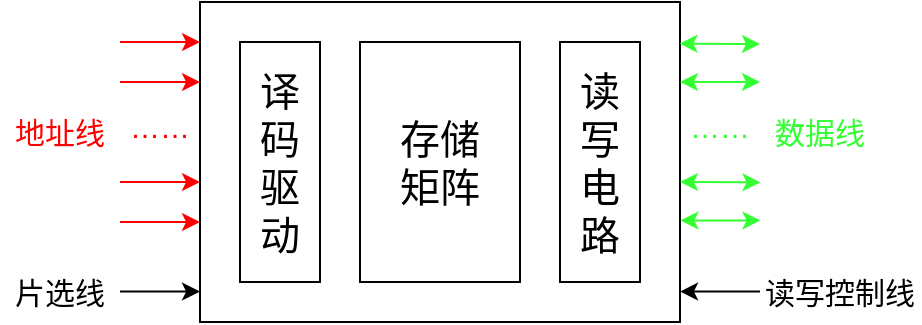 <mxfile version="20.3.0" type="device" pages="10"><diagram id="quNM4ddR3HZeJXaeK9V6" name="存储结构"><mxGraphModel dx="1422" dy="904" grid="1" gridSize="10" guides="1" tooltips="1" connect="1" arrows="1" fold="1" page="1" pageScale="1" pageWidth="827" pageHeight="1169" math="0" shadow="0"><root><mxCell id="0"/><mxCell id="1" parent="0"/><mxCell id="Ffylcje-4nHmNgv8K-Dt-1" value="" style="rounded=0;whiteSpace=wrap;html=1;fillColor=none;" parent="1" vertex="1"><mxGeometry x="160" y="80" width="240" height="160" as="geometry"/></mxCell><mxCell id="Ffylcje-4nHmNgv8K-Dt-2" value="&lt;font style=&quot;font-size: 20px;&quot;&gt;译码驱动&lt;/font&gt;" style="rounded=0;whiteSpace=wrap;html=1;fillColor=none;" parent="1" vertex="1"><mxGeometry x="180" y="100" width="40" height="120" as="geometry"/></mxCell><mxCell id="Ffylcje-4nHmNgv8K-Dt-3" value="&lt;font style=&quot;font-size: 20px;&quot;&gt;存储&lt;br&gt;矩阵&lt;span style=&quot;color: rgba(0, 0, 0, 0); font-family: monospace; font-size: 0px; text-align: start;&quot;&gt;%3CmxGraphModel%3E%3Croot%3E%3CmxCell%20id%3D%220%22%2F%3E%3CmxCell%20id%3D%221%22%20parent%3D%220%22%2F%3E%3CmxCell%20id%3D%222%22%20value%3D%22%26lt%3Bfont%20style%3D%26quot%3Bfont-size%3A%2020px%3B%26quot%3B%26gt%3B%E8%AF%91%E7%A0%81%E9%A9%B1%E5%8A%A8%26lt%3B%2Ffont%26gt%3B%22%20style%3D%22rounded%3D0%3BwhiteSpace%3Dwrap%3Bhtml%3D1%3B%22%20vertex%3D%221%22%20parent%3D%221%22%3E%3CmxGeometry%20x%3D%22100%22%20y%3D%22100%22%20width%3D%2240%22%20height%3D%22120%22%20as%3D%22geometry%22%2F%3E%3C%2FmxCell%3E%3C%2Froot%3E%3C%2FmxGraphModel%3E&lt;/span&gt;&lt;br&gt;&lt;/font&gt;" style="rounded=0;whiteSpace=wrap;html=1;fillColor=none;" parent="1" vertex="1"><mxGeometry x="240" y="100" width="80" height="120" as="geometry"/></mxCell><mxCell id="Ffylcje-4nHmNgv8K-Dt-4" value="&lt;font style=&quot;font-size: 20px;&quot;&gt;读写电路&lt;/font&gt;" style="rounded=0;whiteSpace=wrap;html=1;fillColor=none;" parent="1" vertex="1"><mxGeometry x="340" y="100" width="40" height="120" as="geometry"/></mxCell><mxCell id="Ffylcje-4nHmNgv8K-Dt-5" value="" style="endArrow=classic;startArrow=classic;html=1;rounded=0;fontSize=20;exitX=1;exitY=0.25;exitDx=0;exitDy=0;strokeColor=#33FF33;" parent="1" source="Ffylcje-4nHmNgv8K-Dt-1" edge="1"><mxGeometry width="50" height="50" relative="1" as="geometry"><mxPoint x="430" y="150" as="sourcePoint"/><mxPoint x="440" y="120" as="targetPoint"/></mxGeometry></mxCell><mxCell id="Ffylcje-4nHmNgv8K-Dt-6" value="" style="endArrow=classic;startArrow=classic;html=1;rounded=0;fontSize=20;exitX=0.999;exitY=0.13;exitDx=0;exitDy=0;exitPerimeter=0;strokeColor=#33FF33;" parent="1" source="Ffylcje-4nHmNgv8K-Dt-1" edge="1"><mxGeometry width="50" height="50" relative="1" as="geometry"><mxPoint x="410" y="130" as="sourcePoint"/><mxPoint x="440" y="101" as="targetPoint"/></mxGeometry></mxCell><mxCell id="Ffylcje-4nHmNgv8K-Dt-8" value="" style="endArrow=classic;startArrow=classic;html=1;rounded=0;fontSize=20;exitX=1;exitY=0.25;exitDx=0;exitDy=0;strokeColor=#33FF33;" parent="1" edge="1"><mxGeometry width="50" height="50" relative="1" as="geometry"><mxPoint x="400.24" y="189.2" as="sourcePoint"/><mxPoint x="440.24" y="189.2" as="targetPoint"/></mxGeometry></mxCell><mxCell id="Ffylcje-4nHmNgv8K-Dt-9" value="" style="endArrow=classic;startArrow=classic;html=1;rounded=0;fontSize=20;exitX=0.999;exitY=0.13;exitDx=0;exitDy=0;exitPerimeter=0;strokeColor=#33FF33;" parent="1" edge="1"><mxGeometry width="50" height="50" relative="1" as="geometry"><mxPoint x="400.0" y="170.0" as="sourcePoint"/><mxPoint x="440.24" y="170.2" as="targetPoint"/></mxGeometry></mxCell><mxCell id="Ffylcje-4nHmNgv8K-Dt-10" value="&lt;font style=&quot;font-size: 15px;&quot;&gt;……&lt;/font&gt;" style="text;html=1;strokeColor=none;fillColor=none;align=center;verticalAlign=middle;whiteSpace=wrap;rounded=0;fontSize=20;fontColor=#33FF33;" parent="1" vertex="1"><mxGeometry x="400" y="130" width="40" height="20" as="geometry"/></mxCell><mxCell id="Ffylcje-4nHmNgv8K-Dt-11" value="数据线" style="text;html=1;strokeColor=none;fillColor=none;align=center;verticalAlign=middle;whiteSpace=wrap;rounded=0;fontSize=15;fontColor=#33FF33;" parent="1" vertex="1"><mxGeometry x="440" y="130" width="60" height="30" as="geometry"/></mxCell><mxCell id="Ffylcje-4nHmNgv8K-Dt-12" value="" style="endArrow=classic;html=1;rounded=0;fontSize=15;" parent="1" edge="1"><mxGeometry width="50" height="50" relative="1" as="geometry"><mxPoint x="440" y="224.76" as="sourcePoint"/><mxPoint x="400" y="224.76" as="targetPoint"/></mxGeometry></mxCell><mxCell id="Ffylcje-4nHmNgv8K-Dt-13" value="读写控制线" style="text;html=1;strokeColor=none;fillColor=none;align=center;verticalAlign=middle;whiteSpace=wrap;rounded=0;fontSize=15;" parent="1" vertex="1"><mxGeometry x="440" y="210" width="80" height="30" as="geometry"/></mxCell><mxCell id="Ffylcje-4nHmNgv8K-Dt-14" value="" style="endArrow=classic;html=1;rounded=0;fontSize=15;strokeColor=#FF0000;fontColor=#FF0000;" parent="1" edge="1"><mxGeometry width="50" height="50" relative="1" as="geometry"><mxPoint x="120" y="100" as="sourcePoint"/><mxPoint x="160" y="100" as="targetPoint"/></mxGeometry></mxCell><mxCell id="Ffylcje-4nHmNgv8K-Dt-15" value="" style="endArrow=classic;html=1;rounded=0;fontSize=15;strokeColor=#FF0000;fontColor=#FF0000;" parent="1" edge="1"><mxGeometry width="50" height="50" relative="1" as="geometry"><mxPoint x="120" y="120" as="sourcePoint"/><mxPoint x="160" y="120" as="targetPoint"/></mxGeometry></mxCell><mxCell id="Ffylcje-4nHmNgv8K-Dt-16" value="" style="endArrow=classic;html=1;rounded=0;fontSize=15;strokeColor=#FF0000;fontColor=#FF0000;" parent="1" edge="1"><mxGeometry width="50" height="50" relative="1" as="geometry"><mxPoint x="120" y="170" as="sourcePoint"/><mxPoint x="160" y="170" as="targetPoint"/></mxGeometry></mxCell><mxCell id="Ffylcje-4nHmNgv8K-Dt-17" value="" style="endArrow=classic;html=1;rounded=0;fontSize=15;strokeColor=#FF0000;fontColor=#FF0000;" parent="1" edge="1"><mxGeometry width="50" height="50" relative="1" as="geometry"><mxPoint x="120" y="190" as="sourcePoint"/><mxPoint x="160" y="190" as="targetPoint"/></mxGeometry></mxCell><mxCell id="Ffylcje-4nHmNgv8K-Dt-18" value="&lt;font style=&quot;font-size: 15px;&quot;&gt;……&lt;/font&gt;" style="text;html=1;strokeColor=none;fillColor=none;align=center;verticalAlign=middle;whiteSpace=wrap;rounded=0;fontSize=20;fontColor=#FF0000;" parent="1" vertex="1"><mxGeometry x="120" y="130" width="40" height="20" as="geometry"/></mxCell><mxCell id="Ffylcje-4nHmNgv8K-Dt-19" value="地址线" style="text;html=1;strokeColor=none;fillColor=none;align=center;verticalAlign=middle;whiteSpace=wrap;rounded=0;fontSize=15;fontColor=#FF0000;" parent="1" vertex="1"><mxGeometry x="60" y="130" width="60" height="30" as="geometry"/></mxCell><mxCell id="Ffylcje-4nHmNgv8K-Dt-21" value="" style="endArrow=classic;html=1;rounded=0;fontSize=15;" parent="1" edge="1"><mxGeometry width="50" height="50" relative="1" as="geometry"><mxPoint x="120" y="224.8" as="sourcePoint"/><mxPoint x="160" y="224.8" as="targetPoint"/></mxGeometry></mxCell><mxCell id="Ffylcje-4nHmNgv8K-Dt-23" value="片选线" style="text;html=1;strokeColor=none;fillColor=none;align=center;verticalAlign=middle;whiteSpace=wrap;rounded=0;fontSize=15;" parent="1" vertex="1"><mxGeometry x="60" y="210" width="60" height="30" as="geometry"/></mxCell></root></mxGraphModel></diagram><diagram id="uYouqBzb5zZq3NYc_vDo" name="低位交叉编址存储方式"><mxGraphModel dx="1038" dy="689" grid="1" gridSize="10" guides="1" tooltips="1" connect="1" arrows="1" fold="1" page="1" pageScale="1" pageWidth="827" pageHeight="1169" math="0" shadow="0"><root><mxCell id="0"/><mxCell id="1" parent="0"/><mxCell id="QI32z9N6Pkyd0028RoXu-3" value="" style="rounded=0;whiteSpace=wrap;html=1;fillColor=#dae8fc;strokeColor=#6c8ebf;" parent="1" vertex="1"><mxGeometry x="120" y="160" width="160" height="40" as="geometry"/></mxCell><mxCell id="QI32z9N6Pkyd0028RoXu-1" value="" style="endArrow=classic;html=1;rounded=0;" parent="1" edge="1"><mxGeometry width="50" height="50" relative="1" as="geometry"><mxPoint x="120" y="200" as="sourcePoint"/><mxPoint x="120" y="10" as="targetPoint"/></mxGeometry></mxCell><mxCell id="QI32z9N6Pkyd0028RoXu-4" value="" style="rounded=0;whiteSpace=wrap;html=1;fillColor=#dae8fc;strokeColor=#6c8ebf;" parent="1" vertex="1"><mxGeometry x="160" y="120" width="160" height="40" as="geometry"/></mxCell><mxCell id="QI32z9N6Pkyd0028RoXu-5" value="" style="rounded=0;whiteSpace=wrap;html=1;fillColor=#dae8fc;strokeColor=#6c8ebf;" parent="1" vertex="1"><mxGeometry x="200" y="80" width="160" height="40" as="geometry"/></mxCell><mxCell id="QI32z9N6Pkyd0028RoXu-6" value="" style="rounded=0;whiteSpace=wrap;html=1;fillColor=#dae8fc;strokeColor=#6c8ebf;" parent="1" vertex="1"><mxGeometry x="240" y="40" width="160" height="40" as="geometry"/></mxCell><mxCell id="QI32z9N6Pkyd0028RoXu-7" value="&lt;font style=&quot;font-size: 20px;&quot;&gt;M&lt;sub&gt;0&lt;/sub&gt;&lt;/font&gt;" style="text;html=1;strokeColor=none;fillColor=none;align=center;verticalAlign=middle;whiteSpace=wrap;rounded=0;" parent="1" vertex="1"><mxGeometry x="60" y="160" width="60" height="40" as="geometry"/></mxCell><mxCell id="QI32z9N6Pkyd0028RoXu-8" value="&lt;font style=&quot;font-size: 20px;&quot;&gt;M&lt;/font&gt;&lt;font style=&quot;font-size: 16.667px;&quot;&gt;1&lt;/font&gt;" style="text;html=1;strokeColor=none;fillColor=none;align=center;verticalAlign=middle;whiteSpace=wrap;rounded=0;" parent="1" vertex="1"><mxGeometry x="60" y="120" width="60" height="40" as="geometry"/></mxCell><mxCell id="QI32z9N6Pkyd0028RoXu-9" value="&lt;font style=&quot;font-size: 20px;&quot;&gt;M&lt;/font&gt;&lt;font style=&quot;font-size: 16.667px;&quot;&gt;2&lt;/font&gt;" style="text;html=1;strokeColor=none;fillColor=none;align=center;verticalAlign=middle;whiteSpace=wrap;rounded=0;" parent="1" vertex="1"><mxGeometry x="60" y="80" width="60" height="40" as="geometry"/></mxCell><mxCell id="QI32z9N6Pkyd0028RoXu-10" value="&lt;font style=&quot;font-size: 20px;&quot;&gt;M&lt;/font&gt;&lt;font style=&quot;font-size: 16.667px;&quot;&gt;3&lt;/font&gt;" style="text;html=1;strokeColor=none;fillColor=none;align=center;verticalAlign=middle;whiteSpace=wrap;rounded=0;" parent="1" vertex="1"><mxGeometry x="60" y="40" width="60" height="40" as="geometry"/></mxCell><mxCell id="QI32z9N6Pkyd0028RoXu-11" value="存储体" style="text;html=1;strokeColor=none;fillColor=none;align=center;verticalAlign=middle;whiteSpace=wrap;rounded=0;fontSize=20;" parent="1" vertex="1"><mxGeometry x="40" y="10" width="80" height="30" as="geometry"/></mxCell><mxCell id="QI32z9N6Pkyd0028RoXu-12" value="T=4r" style="text;html=1;strokeColor=none;fillColor=none;align=center;verticalAlign=middle;whiteSpace=wrap;rounded=0;fontSize=20;" parent="1" vertex="1"><mxGeometry x="240" y="200" width="80" height="30" as="geometry"/></mxCell><mxCell id="QI32z9N6Pkyd0028RoXu-14" value="" style="rounded=0;whiteSpace=wrap;html=1;fillColor=#dae8fc;strokeColor=#6c8ebf;" parent="1" vertex="1"><mxGeometry x="280" y="160" width="160" height="40" as="geometry"/></mxCell><mxCell id="QI32z9N6Pkyd0028RoXu-13" value="" style="endArrow=none;html=1;rounded=0;fontSize=20;exitX=0.5;exitY=0;exitDx=0;exitDy=0;entryX=0.25;entryY=0;entryDx=0;entryDy=0;strokeWidth=3;" parent="1" source="QI32z9N6Pkyd0028RoXu-12" target="QI32z9N6Pkyd0028RoXu-6" edge="1"><mxGeometry width="50" height="50" relative="1" as="geometry"><mxPoint x="300" y="230" as="sourcePoint"/><mxPoint x="350" y="180" as="targetPoint"/></mxGeometry></mxCell><mxCell id="QI32z9N6Pkyd0028RoXu-2" value="" style="endArrow=classic;html=1;rounded=0;" parent="1" edge="1"><mxGeometry width="50" height="50" relative="1" as="geometry"><mxPoint x="120" y="200" as="sourcePoint"/><mxPoint x="480" y="200" as="targetPoint"/></mxGeometry></mxCell><mxCell id="QI32z9N6Pkyd0028RoXu-15" value="&lt;div style=&quot;text-align: left;&quot;&gt;&lt;span style=&quot;font-size: 14px; background-color: initial;&quot;&gt;设每个存储体存取周期为T，存储时间为4r，则访问完M&lt;/span&gt;&lt;sub style=&quot;background-color: initial;&quot;&gt;&lt;font style=&quot;font-size: 12px;&quot;&gt;3&lt;/font&gt;&lt;/sub&gt;&lt;span style=&quot;font-size: 14px; background-color: initial;&quot;&gt;后，刚好可以访问M&lt;/span&gt;&lt;sub style=&quot;background-color: initial;&quot;&gt;&lt;font style=&quot;font-size: 12px;&quot;&gt;0&lt;/font&gt;&lt;/sub&gt;&lt;span style=&quot;font-size: 14px; background-color: initial;&quot;&gt;，无需等待，宏观上并行访问&lt;/span&gt;&lt;/div&gt;" style="text;html=1;strokeColor=none;fillColor=none;align=center;verticalAlign=middle;whiteSpace=wrap;rounded=0;fontSize=20;" parent="1" vertex="1"><mxGeometry x="65" y="230" width="385" height="50" as="geometry"/></mxCell></root></mxGraphModel></diagram><diagram id="pMaC5TIvzQNk9LtWqx6U" name="全相连映射"><mxGraphModel dx="677" dy="430" grid="1" gridSize="10" guides="1" tooltips="1" connect="1" arrows="1" fold="1" page="1" pageScale="1" pageWidth="827" pageHeight="1169" math="0" shadow="0"><root><mxCell id="0"/><mxCell id="1" parent="0"/><mxCell id="M0CW8Xw4GR8dcddx4-qP-1" value="&lt;font style=&quot;font-size: 20px;&quot;&gt;标记&lt;/font&gt;" style="rounded=0;whiteSpace=wrap;html=1;fillColor=none;" parent="1" vertex="1"><mxGeometry x="80" y="80" width="420" height="40" as="geometry"/></mxCell><mxCell id="M0CW8Xw4GR8dcddx4-qP-2" value="&lt;font style=&quot;font-size: 20px;&quot;&gt;块内地址&lt;/font&gt;" style="rounded=0;whiteSpace=wrap;html=1;fillColor=none;" parent="1" vertex="1"><mxGeometry x="500" y="80" width="120" height="40" as="geometry"/></mxCell><mxCell id="M0CW8Xw4GR8dcddx4-qP-3" value="26位" style="text;html=1;strokeColor=none;fillColor=none;align=center;verticalAlign=middle;whiteSpace=wrap;rounded=0;fontSize=16;" parent="1" vertex="1"><mxGeometry x="260" y="120" width="60" height="20" as="geometry"/></mxCell><mxCell id="Kl_u-0BsH2vYxMUvxRwD-1" value="" style="shape=curlyBracket;whiteSpace=wrap;html=1;rounded=1;flipH=1;fontSize=20;fillColor=none;direction=south;" vertex="1" parent="1"><mxGeometry x="80" y="49" width="420" height="20" as="geometry"/></mxCell><mxCell id="cjWhpvItxLrJ8ZFJFo4P-1" value="主存块号" style="text;html=1;strokeColor=none;fillColor=none;align=center;verticalAlign=middle;whiteSpace=wrap;rounded=0;fontSize=16;" vertex="1" parent="1"><mxGeometry x="240" y="29" width="100" height="20" as="geometry"/></mxCell><mxCell id="_YlkuJb8st158aUi5VNa-1" value="6位" style="text;html=1;strokeColor=none;fillColor=none;align=center;verticalAlign=middle;whiteSpace=wrap;rounded=0;fontSize=16;" vertex="1" parent="1"><mxGeometry x="531" y="180" width="60" height="20" as="geometry"/></mxCell><mxCell id="_YlkuJb8st158aUi5VNa-2" value="&lt;font color=&quot;#000000&quot;&gt;主存地址&lt;/font&gt;" style="text;html=1;strokeColor=none;fillColor=none;align=center;verticalAlign=middle;whiteSpace=wrap;rounded=0;strokeWidth=1;fontSize=20;fontColor=#3333FF;" vertex="1" parent="1"><mxGeometry x="260" y="240" width="160" height="30" as="geometry"/></mxCell><mxCell id="_YlkuJb8st158aUi5VNa-3" value="" style="shape=curlyBracket;whiteSpace=wrap;html=1;rounded=1;fontSize=20;direction=north;" vertex="1" parent="1"><mxGeometry x="361" y="200" width="260" height="20" as="geometry"/></mxCell><mxCell id="_YlkuJb8st158aUi5VNa-4" value="Cache地址" style="text;html=1;strokeColor=none;fillColor=none;align=center;verticalAlign=middle;whiteSpace=wrap;rounded=0;fontSize=16;" vertex="1" parent="1"><mxGeometry x="441" y="220" width="100" height="20" as="geometry"/></mxCell><mxCell id="_YlkuJb8st158aUi5VNa-5" value="Cache行号" style="rounded=0;whiteSpace=wrap;html=1;fontSize=20;fillColor=none;" vertex="1" parent="1"><mxGeometry x="360" y="140" width="141" height="40" as="geometry"/></mxCell><mxCell id="_YlkuJb8st158aUi5VNa-6" value="&lt;font style=&quot;font-size: 20px;&quot;&gt;块内地址&lt;/font&gt;" style="rounded=0;whiteSpace=wrap;html=1;fillColor=none;" vertex="1" parent="1"><mxGeometry x="501" y="140" width="120" height="40" as="geometry"/></mxCell><mxCell id="_YlkuJb8st158aUi5VNa-7" value="4位" style="text;html=1;strokeColor=none;fillColor=none;align=center;verticalAlign=middle;whiteSpace=wrap;rounded=0;fontSize=16;" vertex="1" parent="1"><mxGeometry x="411" y="180" width="60" height="20" as="geometry"/></mxCell></root></mxGraphModel></diagram><diagram id="Q0XAVQDY6wkATXteCxjj" name="直接映射"><mxGraphModel dx="677" dy="430" grid="1" gridSize="10" guides="1" tooltips="1" connect="1" arrows="1" fold="1" page="1" pageScale="1" pageWidth="827" pageHeight="1169" math="0" shadow="0"><root><mxCell id="0"/><mxCell id="1" parent="0"/><mxCell id="bNzAPbf6M6hw4IqPSX1I-2" value="&lt;font style=&quot;font-size: 20px;&quot;&gt;块内地址&lt;/font&gt;" style="rounded=0;whiteSpace=wrap;html=1;fillColor=none;" parent="1" vertex="1"><mxGeometry x="500" y="120" width="120" height="40" as="geometry"/></mxCell><mxCell id="bNzAPbf6M6hw4IqPSX1I-5" value="&lt;font style=&quot;font-size: 20px;&quot;&gt;标记&lt;/font&gt;" style="rounded=0;whiteSpace=wrap;html=1;fillColor=none;" parent="1" vertex="1"><mxGeometry x="80" y="120" width="300" height="40" as="geometry"/></mxCell><mxCell id="bNzAPbf6M6hw4IqPSX1I-7" value="4位" style="text;html=1;strokeColor=none;fillColor=none;align=center;verticalAlign=middle;whiteSpace=wrap;rounded=0;fontSize=16;" parent="1" vertex="1"><mxGeometry x="410" y="160" width="60" height="20" as="geometry"/></mxCell><mxCell id="bNzAPbf6M6hw4IqPSX1I-8" value="6位" style="text;html=1;strokeColor=none;fillColor=none;align=center;verticalAlign=middle;whiteSpace=wrap;rounded=0;fontSize=16;" parent="1" vertex="1"><mxGeometry x="530" y="160" width="60" height="20" as="geometry"/></mxCell><mxCell id="bNzAPbf6M6hw4IqPSX1I-9" value="Cache行号" style="rounded=0;whiteSpace=wrap;html=1;fontSize=20;fillColor=none;" parent="1" vertex="1"><mxGeometry x="380" y="120" width="120" height="40" as="geometry"/></mxCell><mxCell id="bNzAPbf6M6hw4IqPSX1I-10" value="22位" style="text;html=1;strokeColor=none;fillColor=none;align=center;verticalAlign=middle;whiteSpace=wrap;rounded=0;fontSize=16;" parent="1" vertex="1"><mxGeometry x="200" y="160" width="60" height="20" as="geometry"/></mxCell><mxCell id="6sicMCvHIxOpUGRyGkxy-1" value="" style="shape=curlyBracket;whiteSpace=wrap;html=1;rounded=1;fontSize=20;direction=north;" parent="1" vertex="1"><mxGeometry x="380" y="180" width="240" height="20" as="geometry"/></mxCell><mxCell id="6sicMCvHIxOpUGRyGkxy-2" value="Cache地址" style="text;html=1;strokeColor=none;fillColor=none;align=center;verticalAlign=middle;whiteSpace=wrap;rounded=0;fontSize=16;" parent="1" vertex="1"><mxGeometry x="460" y="200" width="100" height="20" as="geometry"/></mxCell><mxCell id="1Tsscp-BxdwUbs4dBuka-1" value="" style="shape=curlyBracket;whiteSpace=wrap;html=1;rounded=1;flipH=1;fontSize=20;fillColor=none;direction=south;" parent="1" vertex="1"><mxGeometry x="80" y="90" width="420" height="20" as="geometry"/></mxCell><mxCell id="1Tsscp-BxdwUbs4dBuka-2" value="主存块号" style="text;html=1;strokeColor=none;fillColor=none;align=center;verticalAlign=middle;whiteSpace=wrap;rounded=0;fontSize=16;" parent="1" vertex="1"><mxGeometry x="240" y="70" width="100" height="20" as="geometry"/></mxCell><mxCell id="odZmTo-9yyeHsB5bc9Tb-1" value="&lt;font color=&quot;#000000&quot;&gt;主存地址&lt;/font&gt;" style="text;html=1;strokeColor=none;fillColor=none;align=center;verticalAlign=middle;whiteSpace=wrap;rounded=0;strokeWidth=1;fontSize=20;fontColor=#3333FF;" parent="1" vertex="1"><mxGeometry x="280" y="240" width="160" height="30" as="geometry"/></mxCell></root></mxGraphModel></diagram><diagram id="HKuxWZ7CqxwnmG4EvkxW" name="组相联映射"><mxGraphModel dx="677" dy="430" grid="1" gridSize="10" guides="1" tooltips="1" connect="1" arrows="1" fold="1" page="1" pageScale="1" pageWidth="827" pageHeight="1169" math="0" shadow="0"><root><mxCell id="0"/><mxCell id="1" parent="0"/><mxCell id="TXAVEhl4ffj_ixv9n4zC-4" value="组内块号" style="rounded=0;whiteSpace=wrap;html=1;fontSize=16;fillColor=none;" parent="1" vertex="1"><mxGeometry x="360" y="180" width="40" height="40" as="geometry"/></mxCell><mxCell id="AelRs7y_uQvyuerpHHEK-2" value="&lt;font style=&quot;font-size: 20px;&quot;&gt;块内地址&lt;/font&gt;" style="rounded=0;whiteSpace=wrap;html=1;fillColor=none;" parent="1" vertex="1"><mxGeometry x="500" y="120" width="120" height="40" as="geometry"/></mxCell><mxCell id="AelRs7y_uQvyuerpHHEK-3" value="&lt;font style=&quot;font-size: 20px;&quot;&gt;标记&lt;/font&gt;" style="rounded=0;whiteSpace=wrap;html=1;fillColor=none;" parent="1" vertex="1"><mxGeometry x="80" y="120" width="320" height="40" as="geometry"/></mxCell><mxCell id="AelRs7y_uQvyuerpHHEK-5" value="6位" style="text;html=1;strokeColor=none;fillColor=none;align=center;verticalAlign=middle;whiteSpace=wrap;rounded=0;fontSize=16;" parent="1" vertex="1"><mxGeometry x="530" y="220" width="60" height="20" as="geometry"/></mxCell><mxCell id="AelRs7y_uQvyuerpHHEK-6" value="Cache组号" style="rounded=0;whiteSpace=wrap;html=1;fontSize=20;fillColor=none;" parent="1" vertex="1"><mxGeometry x="400" y="120" width="100" height="40" as="geometry"/></mxCell><mxCell id="AelRs7y_uQvyuerpHHEK-7" value="23位" style="text;html=1;strokeColor=none;fillColor=none;align=center;verticalAlign=middle;whiteSpace=wrap;rounded=0;fontSize=16;" parent="1" vertex="1"><mxGeometry x="210" y="160" width="60" height="20" as="geometry"/></mxCell><mxCell id="dCcRQ3ioZ0KKlzTREdGn-1" value="" style="shape=curlyBracket;whiteSpace=wrap;html=1;rounded=1;flipH=1;fontSize=20;fillColor=none;direction=south;" parent="1" vertex="1"><mxGeometry x="80" y="90" width="420" height="20" as="geometry"/></mxCell><mxCell id="dCcRQ3ioZ0KKlzTREdGn-2" value="主存块号" style="text;html=1;strokeColor=none;fillColor=none;align=center;verticalAlign=middle;whiteSpace=wrap;rounded=0;fontSize=16;" parent="1" vertex="1"><mxGeometry x="240" y="70" width="100" height="20" as="geometry"/></mxCell><mxCell id="nNAOjl7762AneMgJG3JK-1" value="" style="shape=curlyBracket;whiteSpace=wrap;html=1;rounded=1;fontSize=20;direction=north;" parent="1" vertex="1"><mxGeometry x="360" y="240" width="260" height="20" as="geometry"/></mxCell><mxCell id="nNAOjl7762AneMgJG3JK-2" value="Cache地址" style="text;html=1;strokeColor=none;fillColor=none;align=center;verticalAlign=middle;whiteSpace=wrap;rounded=0;fontSize=16;" parent="1" vertex="1"><mxGeometry x="440" y="260" width="100" height="20" as="geometry"/></mxCell><mxCell id="TXAVEhl4ffj_ixv9n4zC-5" value="1位" style="text;html=1;strokeColor=none;fillColor=none;align=center;verticalAlign=middle;whiteSpace=wrap;rounded=0;fontSize=16;" parent="1" vertex="1"><mxGeometry x="360" y="220" width="40" height="20" as="geometry"/></mxCell><mxCell id="N2T5LpInxdTw_q2cgwdf-9" value="Cache组号" style="rounded=0;whiteSpace=wrap;html=1;fontSize=20;fillColor=none;" parent="1" vertex="1"><mxGeometry x="400" y="180" width="100" height="40" as="geometry"/></mxCell><mxCell id="N2T5LpInxdTw_q2cgwdf-10" value="&lt;font style=&quot;font-size: 20px;&quot;&gt;块内地址&lt;/font&gt;" style="rounded=0;whiteSpace=wrap;html=1;fillColor=none;" parent="1" vertex="1"><mxGeometry x="500" y="180" width="120" height="40" as="geometry"/></mxCell><mxCell id="N2T5LpInxdTw_q2cgwdf-11" value="3位" style="text;html=1;strokeColor=none;fillColor=none;align=center;verticalAlign=middle;whiteSpace=wrap;rounded=0;fontSize=16;" parent="1" vertex="1"><mxGeometry x="410" y="220" width="60" height="20" as="geometry"/></mxCell><mxCell id="DuYX86rARqv6v0-0JO12-1" value="&lt;font color=&quot;#000000&quot;&gt;主存地址&lt;/font&gt;" style="text;html=1;strokeColor=none;fillColor=none;align=center;verticalAlign=middle;whiteSpace=wrap;rounded=0;strokeWidth=1;fontSize=20;fontColor=#3333FF;" vertex="1" parent="1"><mxGeometry x="260" y="280" width="160" height="30" as="geometry"/></mxCell></root></mxGraphModel></diagram><diagram id="9ct7i9Qbc-0g74-oKA9C" name="页式存储"><mxGraphModel dx="1038" dy="689" grid="1" gridSize="10" guides="1" tooltips="1" connect="1" arrows="1" fold="1" page="1" pageScale="1" pageWidth="827" pageHeight="1169" math="0" shadow="0"><root><mxCell id="0"/><mxCell id="1" parent="0"/><mxCell id="0NOu6GOTPVMR5i50QxW7-8" value="" style="edgeStyle=orthogonalEdgeStyle;rounded=0;orthogonalLoop=1;jettySize=auto;html=1;fontSize=20;labelBackgroundColor=none;" parent="1" source="0NOu6GOTPVMR5i50QxW7-5" target="0NOu6GOTPVMR5i50QxW7-7" edge="1"><mxGeometry relative="1" as="geometry"/></mxCell><mxCell id="0NOu6GOTPVMR5i50QxW7-5" value="根据页号查TLB" style="rounded=0;whiteSpace=wrap;html=1;labelBackgroundColor=none;fontSize=20;fillColor=none;" parent="1" vertex="1"><mxGeometry x="320" y="200" width="200" height="40" as="geometry"/></mxCell><mxCell id="0NOu6GOTPVMR5i50QxW7-10" value="" style="edgeStyle=orthogonalEdgeStyle;rounded=0;orthogonalLoop=1;jettySize=auto;html=1;fontSize=20;labelBackgroundColor=none;" parent="1" source="0NOu6GOTPVMR5i50QxW7-7" target="0NOu6GOTPVMR5i50QxW7-9" edge="1"><mxGeometry relative="1" as="geometry"/></mxCell><mxCell id="0NOu6GOTPVMR5i50QxW7-13" value="" style="edgeStyle=orthogonalEdgeStyle;rounded=0;orthogonalLoop=1;jettySize=auto;html=1;fontSize=20;labelBackgroundColor=none;" parent="1" source="0NOu6GOTPVMR5i50QxW7-7" target="0NOu6GOTPVMR5i50QxW7-12" edge="1"><mxGeometry relative="1" as="geometry"/></mxCell><mxCell id="0NOu6GOTPVMR5i50QxW7-7" value="TLB命中？" style="rhombus;whiteSpace=wrap;html=1;fontSize=20;fillColor=none;rounded=0;labelBackgroundColor=none;" parent="1" vertex="1"><mxGeometry x="310" y="280" width="220" height="80" as="geometry"/></mxCell><mxCell id="7qkCi221QDtto3oMF_e7-15" style="edgeStyle=orthogonalEdgeStyle;rounded=0;orthogonalLoop=1;jettySize=auto;html=1;exitX=0;exitY=0.5;exitDx=0;exitDy=0;entryX=0.5;entryY=0;entryDx=0;entryDy=0;" parent="1" source="0NOu6GOTPVMR5i50QxW7-9" target="7qkCi221QDtto3oMF_e7-1" edge="1"><mxGeometry relative="1" as="geometry"/></mxCell><mxCell id="0NOu6GOTPVMR5i50QxW7-9" value="根据TLB页表项&lt;br&gt;得到页框号" style="whiteSpace=wrap;html=1;fontSize=20;fillColor=none;rounded=0;labelBackgroundColor=none;" parent="1" vertex="1"><mxGeometry x="560" y="400" width="160" height="80" as="geometry"/></mxCell><mxCell id="0NOu6GOTPVMR5i50QxW7-11" value="是" style="text;html=1;strokeColor=none;fillColor=none;align=center;verticalAlign=middle;whiteSpace=wrap;rounded=0;labelBackgroundColor=none;fontSize=20;" parent="1" vertex="1"><mxGeometry x="530" y="290" width="60" height="30" as="geometry"/></mxCell><mxCell id="0NOu6GOTPVMR5i50QxW7-19" value="" style="edgeStyle=orthogonalEdgeStyle;rounded=0;orthogonalLoop=1;jettySize=auto;html=1;fontSize=20;labelBackgroundColor=none;entryX=0.5;entryY=0;entryDx=0;entryDy=0;" parent="1" source="0NOu6GOTPVMR5i50QxW7-12" target="7qkCi221QDtto3oMF_e7-42" edge="1"><mxGeometry relative="1" as="geometry"><mxPoint x="140" y="400" as="targetPoint"/></mxGeometry></mxCell><mxCell id="0NOu6GOTPVMR5i50QxW7-12" value="根据页号查慢表" style="whiteSpace=wrap;html=1;fontSize=20;fillColor=none;rounded=0;labelBackgroundColor=none;" parent="1" vertex="1"><mxGeometry y="300" width="240" height="40" as="geometry"/></mxCell><mxCell id="0NOu6GOTPVMR5i50QxW7-15" value="否" style="text;html=1;strokeColor=none;fillColor=none;align=center;verticalAlign=middle;whiteSpace=wrap;rounded=0;labelBackgroundColor=none;fontSize=20;" parent="1" vertex="1"><mxGeometry x="250" y="290" width="60" height="30" as="geometry"/></mxCell><mxCell id="7qkCi221QDtto3oMF_e7-5" style="edgeStyle=orthogonalEdgeStyle;rounded=0;orthogonalLoop=1;jettySize=auto;html=1;exitX=1;exitY=1;exitDx=0;exitDy=0;entryX=0.5;entryY=0;entryDx=0;entryDy=0;" parent="1" source="7qkCi221QDtto3oMF_e7-42" target="7qkCi221QDtto3oMF_e7-1" edge="1"><mxGeometry relative="1" as="geometry"><mxPoint x="240" y="440" as="sourcePoint"/><Array as="points"><mxPoint x="350" y="440"/></Array></mxGeometry></mxCell><mxCell id="7qkCi221QDtto3oMF_e7-27" style="edgeStyle=orthogonalEdgeStyle;rounded=0;orthogonalLoop=1;jettySize=auto;html=1;exitX=0.5;exitY=1;exitDx=0;exitDy=0;" parent="1" source="0NOu6GOTPVMR5i50QxW7-20" target="7qkCi221QDtto3oMF_e7-25" edge="1"><mxGeometry relative="1" as="geometry"/></mxCell><mxCell id="7qkCi221QDtto3oMF_e7-28" style="edgeStyle=orthogonalEdgeStyle;rounded=0;orthogonalLoop=1;jettySize=auto;html=1;exitX=0.5;exitY=1;exitDx=0;exitDy=0;entryX=0.5;entryY=0;entryDx=0;entryDy=0;" parent="1" source="0NOu6GOTPVMR5i50QxW7-20" target="7qkCi221QDtto3oMF_e7-26" edge="1"><mxGeometry relative="1" as="geometry"/></mxCell><mxCell id="7qkCi221QDtto3oMF_e7-49" style="edgeStyle=orthogonalEdgeStyle;rounded=0;orthogonalLoop=1;jettySize=auto;html=1;exitX=0;exitY=0.5;exitDx=0;exitDy=0;dashed=1;" parent="1" source="0NOu6GOTPVMR5i50QxW7-20" target="7qkCi221QDtto3oMF_e7-44" edge="1"><mxGeometry relative="1" as="geometry"/></mxCell><mxCell id="0NOu6GOTPVMR5i50QxW7-20" value="物理地址" style="whiteSpace=wrap;html=1;fontSize=20;fillColor=none;rounded=0;labelBackgroundColor=none;" parent="1" vertex="1"><mxGeometry x="440" y="640" width="200" height="40" as="geometry"/></mxCell><mxCell id="7qkCi221QDtto3oMF_e7-58" style="edgeStyle=none;rounded=0;orthogonalLoop=1;jettySize=auto;html=1;exitX=1;exitY=0.5;exitDx=0;exitDy=0;" parent="1" source="0NOu6GOTPVMR5i50QxW7-25" target="7qkCi221QDtto3oMF_e7-57" edge="1"><mxGeometry relative="1" as="geometry"/></mxCell><mxCell id="0NOu6GOTPVMR5i50QxW7-25" value="Cache命中？" style="rhombus;whiteSpace=wrap;html=1;fontSize=20;fillColor=none;rounded=0;labelBackgroundColor=none;" parent="1" vertex="1"><mxGeometry x="320" y="920" width="200" height="80" as="geometry"/></mxCell><mxCell id="0NOu6GOTPVMR5i50QxW7-34" style="edgeStyle=orthogonalEdgeStyle;rounded=0;orthogonalLoop=1;jettySize=auto;html=1;exitX=0.5;exitY=1;exitDx=0;exitDy=0;entryX=0.5;entryY=0;entryDx=0;entryDy=0;fontSize=20;labelBackgroundColor=none;" parent="1" source="0NOu6GOTPVMR5i50QxW7-27" target="0NOu6GOTPVMR5i50QxW7-33" edge="1"><mxGeometry relative="1" as="geometry"><Array as="points"><mxPoint x="720" y="1160"/><mxPoint x="440" y="1160"/></Array></mxGeometry></mxCell><mxCell id="0NOu6GOTPVMR5i50QxW7-27" value="从目标Cache块中&lt;br&gt;取出目标数据" style="whiteSpace=wrap;html=1;fontSize=20;fillColor=none;rounded=0;labelBackgroundColor=none;" parent="1" vertex="1"><mxGeometry x="600" y="1040" width="240" height="80" as="geometry"/></mxCell><mxCell id="0NOu6GOTPVMR5i50QxW7-29" value="是" style="text;html=1;strokeColor=none;fillColor=none;align=center;verticalAlign=middle;whiteSpace=wrap;rounded=0;labelBackgroundColor=none;fontSize=20;" parent="1" vertex="1"><mxGeometry x="520" y="930" width="60" height="30" as="geometry"/></mxCell><mxCell id="7qkCi221QDtto3oMF_e7-39" style="edgeStyle=orthogonalEdgeStyle;rounded=0;orthogonalLoop=1;jettySize=auto;html=1;exitX=1;exitY=1;exitDx=0;exitDy=0;entryX=1;entryY=0.5;entryDx=0;entryDy=0;" parent="1" source="0NOu6GOTPVMR5i50QxW7-32" target="7qkCi221QDtto3oMF_e7-44" edge="1"><mxGeometry relative="1" as="geometry"><Array as="points"><mxPoint x="240" y="960"/></Array></mxGeometry></mxCell><mxCell id="0NOu6GOTPVMR5i50QxW7-32" value="否" style="text;html=1;strokeColor=none;fillColor=none;align=center;verticalAlign=middle;whiteSpace=wrap;rounded=0;labelBackgroundColor=none;fontSize=20;" parent="1" vertex="1"><mxGeometry x="260" y="930" width="60" height="30" as="geometry"/></mxCell><mxCell id="0NOu6GOTPVMR5i50QxW7-33" value="CPU" style="rounded=1;whiteSpace=wrap;html=1;labelBackgroundColor=none;fontSize=20;fillColor=none;" parent="1" vertex="1"><mxGeometry x="380" y="1200" width="120" height="40" as="geometry"/></mxCell><mxCell id="7qkCi221QDtto3oMF_e7-3" style="edgeStyle=orthogonalEdgeStyle;rounded=0;orthogonalLoop=1;jettySize=auto;html=1;exitX=0.5;exitY=1;exitDx=0;exitDy=0;entryX=0.5;entryY=0;entryDx=0;entryDy=0;" parent="1" source="7qkCi221QDtto3oMF_e7-1" target="0NOu6GOTPVMR5i50QxW7-20" edge="1"><mxGeometry relative="1" as="geometry"><Array as="points"><mxPoint x="350" y="560"/><mxPoint x="420" y="560"/><mxPoint x="420" y="600"/><mxPoint x="540" y="600"/></Array></mxGeometry></mxCell><mxCell id="7qkCi221QDtto3oMF_e7-1" value="页框号" style="whiteSpace=wrap;html=1;fontSize=20;fillColor=none;rounded=0;labelBackgroundColor=none;" parent="1" vertex="1"><mxGeometry x="300" y="480" width="100" height="40" as="geometry"/></mxCell><mxCell id="7qkCi221QDtto3oMF_e7-4" style="edgeStyle=orthogonalEdgeStyle;rounded=0;orthogonalLoop=1;jettySize=auto;html=1;exitX=0.5;exitY=1;exitDx=0;exitDy=0;entryX=0.5;entryY=0;entryDx=0;entryDy=0;" parent="1" source="7qkCi221QDtto3oMF_e7-2" target="0NOu6GOTPVMR5i50QxW7-20" edge="1"><mxGeometry relative="1" as="geometry"><Array as="points"><mxPoint x="490" y="560"/><mxPoint x="420" y="560"/><mxPoint x="420" y="600"/><mxPoint x="540" y="600"/></Array></mxGeometry></mxCell><mxCell id="7qkCi221QDtto3oMF_e7-2" value="页内偏移量" style="whiteSpace=wrap;html=1;fontSize=20;fillColor=none;rounded=0;labelBackgroundColor=none;" parent="1" vertex="1"><mxGeometry x="430" y="480" width="120" height="40" as="geometry"/></mxCell><mxCell id="7qkCi221QDtto3oMF_e7-12" style="edgeStyle=orthogonalEdgeStyle;rounded=0;orthogonalLoop=1;jettySize=auto;html=1;exitX=0.5;exitY=1;exitDx=0;exitDy=0;entryX=0.5;entryY=0;entryDx=0;entryDy=0;" parent="1" source="7qkCi221QDtto3oMF_e7-7" target="7qkCi221QDtto3oMF_e7-8" edge="1"><mxGeometry relative="1" as="geometry"/></mxCell><mxCell id="7qkCi221QDtto3oMF_e7-13" style="edgeStyle=orthogonalEdgeStyle;rounded=0;orthogonalLoop=1;jettySize=auto;html=1;exitX=0.5;exitY=1;exitDx=0;exitDy=0;entryX=0.5;entryY=0;entryDx=0;entryDy=0;" parent="1" source="7qkCi221QDtto3oMF_e7-7" target="7qkCi221QDtto3oMF_e7-9" edge="1"><mxGeometry relative="1" as="geometry"/></mxCell><mxCell id="7qkCi221QDtto3oMF_e7-7" value="虚拟地址" style="whiteSpace=wrap;html=1;fontSize=20;fillColor=none;rounded=0;labelBackgroundColor=none;" parent="1" vertex="1"><mxGeometry x="440" y="40" width="200" height="40" as="geometry"/></mxCell><mxCell id="7qkCi221QDtto3oMF_e7-10" style="edgeStyle=orthogonalEdgeStyle;rounded=0;orthogonalLoop=1;jettySize=auto;html=1;exitX=0.5;exitY=1;exitDx=0;exitDy=0;entryX=0.5;entryY=0;entryDx=0;entryDy=0;" parent="1" source="7qkCi221QDtto3oMF_e7-8" target="0NOu6GOTPVMR5i50QxW7-5" edge="1"><mxGeometry relative="1" as="geometry"/></mxCell><mxCell id="7qkCi221QDtto3oMF_e7-8" value="虚拟页号" style="whiteSpace=wrap;html=1;fontSize=20;fillColor=none;rounded=0;labelBackgroundColor=none;" parent="1" vertex="1"><mxGeometry x="360" y="120" width="120" height="40" as="geometry"/></mxCell><mxCell id="7qkCi221QDtto3oMF_e7-14" style="edgeStyle=orthogonalEdgeStyle;rounded=0;orthogonalLoop=1;jettySize=auto;html=1;exitX=1;exitY=0.5;exitDx=0;exitDy=0;entryX=1;entryY=0.5;entryDx=0;entryDy=0;" parent="1" source="7qkCi221QDtto3oMF_e7-9" target="7qkCi221QDtto3oMF_e7-2" edge="1"><mxGeometry relative="1" as="geometry"/></mxCell><mxCell id="qhA0E-2JvZXnhqFdXQ0T-1" style="edgeStyle=orthogonalEdgeStyle;rounded=0;orthogonalLoop=1;jettySize=auto;html=1;exitX=1;exitY=0.5;exitDx=0;exitDy=0;entryX=1;entryY=0.5;entryDx=0;entryDy=0;strokeColor=#00FF00;fontSize=20;fontColor=#000000;dashed=1;" edge="1" parent="1" source="7qkCi221QDtto3oMF_e7-9" target="7qkCi221QDtto3oMF_e7-26"><mxGeometry relative="1" as="geometry"><Array as="points"><mxPoint x="800" y="140"/><mxPoint x="800" y="780"/></Array></mxGeometry></mxCell><mxCell id="7qkCi221QDtto3oMF_e7-9" value="页内偏移量" style="whiteSpace=wrap;html=1;fontSize=20;fillColor=none;rounded=0;labelBackgroundColor=none;" parent="1" vertex="1"><mxGeometry x="600" y="120" width="140" height="40" as="geometry"/></mxCell><mxCell id="7qkCi221QDtto3oMF_e7-18" value="" style="endArrow=none;dashed=1;html=1;dashPattern=1 4;strokeWidth=2;rounded=0;" parent="1" edge="1"><mxGeometry width="50" height="50" relative="1" as="geometry"><mxPoint x="40" y="600" as="sourcePoint"/><mxPoint x="800" y="600" as="targetPoint"/></mxGeometry></mxCell><mxCell id="7qkCi221QDtto3oMF_e7-30" value="" style="edgeStyle=orthogonalEdgeStyle;rounded=0;orthogonalLoop=1;jettySize=auto;html=1;" parent="1" source="7qkCi221QDtto3oMF_e7-25" target="7qkCi221QDtto3oMF_e7-29" edge="1"><mxGeometry relative="1" as="geometry"/></mxCell><mxCell id="7qkCi221QDtto3oMF_e7-25" value="Cache标记" style="whiteSpace=wrap;html=1;fontSize=20;fillColor=none;rounded=0;labelBackgroundColor=none;" parent="1" vertex="1"><mxGeometry x="360" y="760" width="120" height="40" as="geometry"/></mxCell><mxCell id="7qkCi221QDtto3oMF_e7-64" style="edgeStyle=orthogonalEdgeStyle;rounded=0;orthogonalLoop=1;jettySize=auto;html=1;exitX=0.5;exitY=1;exitDx=0;exitDy=0;entryX=0.5;entryY=0;entryDx=0;entryDy=0;dashed=1;elbow=vertical;" parent="1" source="7qkCi221QDtto3oMF_e7-26" target="7qkCi221QDtto3oMF_e7-57" edge="1"><mxGeometry relative="1" as="geometry"><Array as="points"><mxPoint x="660" y="840"/><mxPoint x="720" y="840"/></Array></mxGeometry></mxCell><mxCell id="7qkCi221QDtto3oMF_e7-26" value="字块内地址" style="whiteSpace=wrap;html=1;fontSize=20;fillColor=none;rounded=0;labelBackgroundColor=none;" parent="1" vertex="1"><mxGeometry x="600" y="760" width="120" height="40" as="geometry"/></mxCell><mxCell id="7qkCi221QDtto3oMF_e7-31" style="edgeStyle=orthogonalEdgeStyle;rounded=0;orthogonalLoop=1;jettySize=auto;html=1;exitX=0.5;exitY=1;exitDx=0;exitDy=0;entryX=0.5;entryY=0;entryDx=0;entryDy=0;" parent="1" source="7qkCi221QDtto3oMF_e7-29" target="0NOu6GOTPVMR5i50QxW7-25" edge="1"><mxGeometry relative="1" as="geometry"/></mxCell><mxCell id="7qkCi221QDtto3oMF_e7-29" value="与Cache标记进行比较" style="whiteSpace=wrap;html=1;fontSize=20;fillColor=none;rounded=0;labelBackgroundColor=none;" parent="1" vertex="1"><mxGeometry x="320" y="840" width="200" height="40" as="geometry"/></mxCell><mxCell id="7qkCi221QDtto3oMF_e7-36" value="" style="group" parent="1" vertex="1" connectable="0"><mxGeometry y="1040" width="240" height="90" as="geometry"/></mxCell><mxCell id="0NOu6GOTPVMR5i50QxW7-30" value="将数据调入Cache" style="whiteSpace=wrap;html=1;fontSize=20;fillColor=none;rounded=0;labelBackgroundColor=none;" parent="7qkCi221QDtto3oMF_e7-36" vertex="1"><mxGeometry y="40" width="240" height="40" as="geometry"/></mxCell><mxCell id="7qkCi221QDtto3oMF_e7-17" value="从主存中得到目标数据" style="whiteSpace=wrap;html=1;fontSize=20;fillColor=none;rounded=0;labelBackgroundColor=none;" parent="7qkCi221QDtto3oMF_e7-36" vertex="1"><mxGeometry width="240" height="40" as="geometry"/></mxCell><mxCell id="7qkCi221QDtto3oMF_e7-43" value="" style="group" parent="1" vertex="1" connectable="0"><mxGeometry y="400" width="240" height="80" as="geometry"/></mxCell><mxCell id="7qkCi221QDtto3oMF_e7-41" value="将页表项复制到TLB" style="whiteSpace=wrap;html=1;fontSize=20;fillColor=none;rounded=0;labelBackgroundColor=none;" parent="7qkCi221QDtto3oMF_e7-43" vertex="1"><mxGeometry y="40" width="240" height="40" as="geometry"/></mxCell><mxCell id="7qkCi221QDtto3oMF_e7-42" value="从慢表页表项得到页框号" style="whiteSpace=wrap;html=1;fontSize=20;fillColor=none;rounded=0;labelBackgroundColor=none;" parent="7qkCi221QDtto3oMF_e7-43" vertex="1"><mxGeometry width="240" height="40" as="geometry"/></mxCell><mxCell id="7qkCi221QDtto3oMF_e7-45" style="edgeStyle=orthogonalEdgeStyle;rounded=0;orthogonalLoop=1;jettySize=auto;html=1;exitX=0.5;exitY=1;exitDx=0;exitDy=0;" parent="1" source="7qkCi221QDtto3oMF_e7-44" target="7qkCi221QDtto3oMF_e7-17" edge="1"><mxGeometry relative="1" as="geometry"/></mxCell><mxCell id="7qkCi221QDtto3oMF_e7-44" value="根据物理地址访问主存" style="whiteSpace=wrap;html=1;fontSize=20;fillColor=none;rounded=0;labelBackgroundColor=none;" parent="1" vertex="1"><mxGeometry y="940" width="240" height="40" as="geometry"/></mxCell><mxCell id="7qkCi221QDtto3oMF_e7-47" style="edgeStyle=orthogonalEdgeStyle;rounded=0;orthogonalLoop=1;jettySize=auto;html=1;exitX=0.5;exitY=1;exitDx=0;exitDy=0;" parent="1" source="0NOu6GOTPVMR5i50QxW7-30" target="0NOu6GOTPVMR5i50QxW7-33" edge="1"><mxGeometry relative="1" as="geometry"/></mxCell><mxCell id="7qkCi221QDtto3oMF_e7-52" style="edgeStyle=orthogonalEdgeStyle;rounded=0;orthogonalLoop=1;jettySize=auto;html=1;exitX=1;exitY=0.5;exitDx=0;exitDy=0;entryX=0;entryY=0.5;entryDx=0;entryDy=0;" parent="1" source="7qkCi221QDtto3oMF_e7-50" target="7qkCi221QDtto3oMF_e7-7" edge="1"><mxGeometry relative="1" as="geometry"/></mxCell><mxCell id="7qkCi221QDtto3oMF_e7-50" value="CPU" style="rounded=1;whiteSpace=wrap;html=1;labelBackgroundColor=none;fontSize=20;fillColor=none;" parent="1" vertex="1"><mxGeometry x="200" y="40" width="120" height="40" as="geometry"/></mxCell><mxCell id="7qkCi221QDtto3oMF_e7-59" style="edgeStyle=elbowEdgeStyle;rounded=0;orthogonalLoop=1;jettySize=auto;html=1;exitX=0.5;exitY=1;exitDx=0;exitDy=0;entryX=0.5;entryY=0;entryDx=0;entryDy=0;" parent="1" source="7qkCi221QDtto3oMF_e7-57" target="0NOu6GOTPVMR5i50QxW7-27" edge="1"><mxGeometry relative="1" as="geometry"/></mxCell><mxCell id="7qkCi221QDtto3oMF_e7-57" value="根据字块内地址访问Cache" style="whiteSpace=wrap;html=1;fontSize=20;fillColor=none;rounded=0;labelBackgroundColor=none;" parent="1" vertex="1"><mxGeometry x="600" y="940" width="240" height="40" as="geometry"/></mxCell><mxCell id="GQd0xkrlN8A5TvUKkmAO-1" value="&lt;ol&gt;&lt;li&gt;用虚拟页号和TLB标记比较&lt;/li&gt;&lt;li&gt;只有虚拟页号和TLB标记完全一致，且有效位为1，才算TLB命中&lt;/li&gt;&lt;/ol&gt;" style="text;strokeColor=none;fillColor=none;html=1;whiteSpace=wrap;verticalAlign=middle;overflow=hidden;fontSize=16;" parent="1" vertex="1"><mxGeometry x="250" y="350" width="300" height="80" as="geometry"/></mxCell><mxCell id="GQd0xkrlN8A5TvUKkmAO-2" value="&lt;font style=&quot;font-size: 20px;&quot;&gt;TLB标记&lt;/font&gt;" style="rounded=0;whiteSpace=wrap;html=1;fontSize=16;fillColor=none;fontColor=#3333FF;strokeColor=#3333FF;" parent="1" vertex="1"><mxGeometry x="20" y="200" width="100" height="40" as="geometry"/></mxCell><mxCell id="GQd0xkrlN8A5TvUKkmAO-3" value="&lt;font style=&quot;font-size: 20px;&quot;&gt;有效位&lt;/font&gt;" style="rounded=0;whiteSpace=wrap;html=1;fontSize=16;fillColor=none;fontColor=#3333FF;strokeColor=#3333FF;" parent="1" vertex="1"><mxGeometry x="120" y="200" width="80" height="40" as="geometry"/></mxCell><mxCell id="GQd0xkrlN8A5TvUKkmAO-5" value="&lt;font style=&quot;font-size: 20px;&quot;&gt;页框号&lt;/font&gt;" style="rounded=0;whiteSpace=wrap;html=1;fontSize=16;fillColor=none;fontColor=#3333FF;strokeColor=#3333FF;" parent="1" vertex="1"><mxGeometry x="200" y="200" width="80" height="40" as="geometry"/></mxCell><mxCell id="GQd0xkrlN8A5TvUKkmAO-7" value="&lt;ol&gt;&lt;li&gt;比较Cache标记&lt;/li&gt;&lt;li&gt;Cache标记完全一致，且有效位为1，才算Cache命中&lt;/li&gt;&lt;/ol&gt;" style="text;strokeColor=none;fillColor=none;html=1;whiteSpace=wrap;verticalAlign=middle;overflow=hidden;fontSize=16;" parent="1" vertex="1"><mxGeometry x="290" y="1000" width="270" height="80" as="geometry"/></mxCell><mxCell id="GQd0xkrlN8A5TvUKkmAO-8" value="&lt;font style=&quot;font-size: 20px;&quot;&gt;Cache标记&lt;/font&gt;" style="rounded=0;whiteSpace=wrap;html=1;fontSize=16;fillColor=none;fontColor=#3333FF;strokeColor=#3333FF;" parent="1" vertex="1"><mxGeometry x="140" y="680" width="100" height="40" as="geometry"/></mxCell><mxCell id="GQd0xkrlN8A5TvUKkmAO-9" value="&lt;font style=&quot;font-size: 20px;&quot;&gt;有效位&lt;/font&gt;" style="rounded=0;whiteSpace=wrap;html=1;fontSize=16;fillColor=none;fontColor=#3333FF;strokeColor=#3333FF;" parent="1" vertex="1"><mxGeometry x="240" y="680" width="80" height="40" as="geometry"/></mxCell><mxCell id="GQd0xkrlN8A5TvUKkmAO-10" value="&lt;font style=&quot;font-size: 20px;&quot;&gt;Cache块&lt;/font&gt;" style="rounded=0;whiteSpace=wrap;html=1;fontSize=16;fillColor=none;fontColor=#3333FF;strokeColor=#3333FF;" parent="1" vertex="1"><mxGeometry x="320" y="680" width="80" height="40" as="geometry"/></mxCell><mxCell id="GQd0xkrlN8A5TvUKkmAO-11" value="Cache" style="text;html=1;strokeColor=none;fillColor=none;align=center;verticalAlign=middle;whiteSpace=wrap;rounded=0;fontSize=20;fontColor=#3333FF;" parent="1" vertex="1"><mxGeometry x="250" y="730" width="60" height="30" as="geometry"/></mxCell><mxCell id="GQd0xkrlN8A5TvUKkmAO-12" value="TLB" style="text;html=1;strokeColor=none;fillColor=none;align=center;verticalAlign=middle;whiteSpace=wrap;rounded=0;fontSize=20;fontColor=#3333FF;" parent="1" vertex="1"><mxGeometry x="130" y="250" width="60" height="30" as="geometry"/></mxCell><mxCell id="qhA0E-2JvZXnhqFdXQ0T-2" value="&lt;font style=&quot;font-size: 16px;&quot;&gt;这部分相同&lt;br&gt;做题可能会遇到&lt;br&gt;&lt;/font&gt;" style="text;html=1;strokeColor=none;fillColor=none;align=center;verticalAlign=middle;whiteSpace=wrap;rounded=0;strokeWidth=1;fontSize=20;fontColor=#00FF00;" vertex="1" parent="1"><mxGeometry x="680" y="680" width="120" height="40" as="geometry"/></mxCell></root></mxGraphModel></diagram><diagram id="xFTTpKv5thO4CtFOKgrY" name="三级存储系统"><mxGraphModel dx="569" dy="362" grid="1" gridSize="10" guides="1" tooltips="1" connect="1" arrows="1" fold="1" page="1" pageScale="1" pageWidth="827" pageHeight="1169" math="0" shadow="0"><root><mxCell id="0"/><mxCell id="1" parent="0"/><mxCell id="xGidJmWmHecIso7svBsY-4" value="" style="edgeStyle=orthogonalEdgeStyle;rounded=0;orthogonalLoop=1;jettySize=auto;html=1;fontSize=20;" parent="1" source="xGidJmWmHecIso7svBsY-1" target="xGidJmWmHecIso7svBsY-3" edge="1"><mxGeometry relative="1" as="geometry"/></mxCell><mxCell id="xGidJmWmHecIso7svBsY-10" style="edgeStyle=orthogonalEdgeStyle;rounded=0;orthogonalLoop=1;jettySize=auto;html=1;exitX=0.5;exitY=1;exitDx=0;exitDy=0;entryX=0.5;entryY=1;entryDx=0;entryDy=0;fontSize=20;" parent="1" source="xGidJmWmHecIso7svBsY-1" target="xGidJmWmHecIso7svBsY-5" edge="1"><mxGeometry relative="1" as="geometry"/></mxCell><mxCell id="xGidJmWmHecIso7svBsY-1" value="&lt;font style=&quot;font-size: 20px;&quot;&gt;CPU&lt;/font&gt;" style="rounded=0;whiteSpace=wrap;html=1;" parent="1" vertex="1"><mxGeometry x="80" y="80" width="80" height="40" as="geometry"/></mxCell><mxCell id="xGidJmWmHecIso7svBsY-6" value="" style="edgeStyle=orthogonalEdgeStyle;rounded=0;orthogonalLoop=1;jettySize=auto;html=1;fontSize=20;" parent="1" source="xGidJmWmHecIso7svBsY-3" target="xGidJmWmHecIso7svBsY-5" edge="1"><mxGeometry relative="1" as="geometry"/></mxCell><mxCell id="xGidJmWmHecIso7svBsY-12" style="edgeStyle=orthogonalEdgeStyle;rounded=0;orthogonalLoop=1;jettySize=auto;html=1;exitX=0;exitY=0.5;exitDx=0;exitDy=0;fontSize=20;" parent="1" source="xGidJmWmHecIso7svBsY-3" target="xGidJmWmHecIso7svBsY-1" edge="1"><mxGeometry relative="1" as="geometry"/></mxCell><mxCell id="xGidJmWmHecIso7svBsY-3" value="&lt;font style=&quot;font-size: 20px;&quot;&gt;Cache&lt;/font&gt;" style="rounded=0;whiteSpace=wrap;html=1;" parent="1" vertex="1"><mxGeometry x="200" y="80" width="80" height="40" as="geometry"/></mxCell><mxCell id="xGidJmWmHecIso7svBsY-8" value="" style="edgeStyle=orthogonalEdgeStyle;rounded=0;orthogonalLoop=1;jettySize=auto;html=1;fontSize=20;startArrow=classic;startFill=1;" parent="1" source="xGidJmWmHecIso7svBsY-5" target="xGidJmWmHecIso7svBsY-7" edge="1"><mxGeometry relative="1" as="geometry"/></mxCell><mxCell id="xGidJmWmHecIso7svBsY-9" style="edgeStyle=orthogonalEdgeStyle;rounded=0;orthogonalLoop=1;jettySize=auto;html=1;exitX=0.5;exitY=0;exitDx=0;exitDy=0;entryX=0.5;entryY=0;entryDx=0;entryDy=0;fontSize=20;" parent="1" source="xGidJmWmHecIso7svBsY-5" target="xGidJmWmHecIso7svBsY-1" edge="1"><mxGeometry relative="1" as="geometry"/></mxCell><mxCell id="xGidJmWmHecIso7svBsY-11" style="edgeStyle=orthogonalEdgeStyle;rounded=0;orthogonalLoop=1;jettySize=auto;html=1;exitX=0;exitY=0.5;exitDx=0;exitDy=0;fontSize=20;" parent="1" source="xGidJmWmHecIso7svBsY-5" edge="1"><mxGeometry relative="1" as="geometry"><mxPoint x="280.0" y="100.172" as="targetPoint"/></mxGeometry></mxCell><mxCell id="xGidJmWmHecIso7svBsY-5" value="&lt;font style=&quot;font-size: 20px;&quot;&gt;主存&lt;/font&gt;" style="rounded=0;whiteSpace=wrap;html=1;" parent="1" vertex="1"><mxGeometry x="320" y="80" width="80" height="40" as="geometry"/></mxCell><mxCell id="xGidJmWmHecIso7svBsY-7" value="&lt;font style=&quot;font-size: 20px;&quot;&gt;辅存&lt;/font&gt;" style="rounded=0;whiteSpace=wrap;html=1;" parent="1" vertex="1"><mxGeometry x="440" y="80" width="80" height="40" as="geometry"/></mxCell><mxCell id="xGidJmWmHecIso7svBsY-13" value="Cache-主存层" style="text;html=1;strokeColor=none;fillColor=none;align=center;verticalAlign=middle;whiteSpace=wrap;rounded=0;fontSize=20;" parent="1" vertex="1"><mxGeometry x="160" y="160" width="160" height="30" as="geometry"/></mxCell><mxCell id="xGidJmWmHecIso7svBsY-14" value="主存-辅存层" style="text;html=1;strokeColor=none;fillColor=none;align=center;verticalAlign=middle;whiteSpace=wrap;rounded=0;fontSize=20;" parent="1" vertex="1"><mxGeometry x="340" y="160" width="160" height="30" as="geometry"/></mxCell><mxCell id="xGidJmWmHecIso7svBsY-15" value="&lt;font style=&quot;font-size: 16px;&quot;&gt;硬件自动完成&lt;/font&gt;" style="text;html=1;strokeColor=none;fillColor=none;align=center;verticalAlign=middle;whiteSpace=wrap;rounded=0;fontSize=20;" parent="1" vertex="1"><mxGeometry x="200" y="200" width="120" height="20" as="geometry"/></mxCell><mxCell id="xGidJmWmHecIso7svBsY-18" value="&lt;font style=&quot;font-size: 16px;&quot;&gt;操作系统+硬件&lt;/font&gt;" style="text;html=1;strokeColor=none;fillColor=none;align=center;verticalAlign=middle;whiteSpace=wrap;rounded=0;fontSize=20;" parent="1" vertex="1"><mxGeometry x="360" y="200" width="120" height="20" as="geometry"/></mxCell></root></mxGraphModel></diagram><diagram id="HYS8SryuZ4HkXTZCAgvU" name="Cache组成"><mxGraphModel dx="1422" dy="904" grid="1" gridSize="10" guides="1" tooltips="1" connect="1" arrows="1" fold="1" page="1" pageScale="1" pageWidth="827" pageHeight="1169" math="0" shadow="0"><root><mxCell id="0"/><mxCell id="1" parent="0"/><mxCell id="wQv_81bP8Ar0Sn8EjdmQ-1" value="&lt;font style=&quot;font-size: 20px;&quot;&gt;Cache标记&lt;/font&gt;" style="rounded=0;whiteSpace=wrap;html=1;fillColor=none;" parent="1" vertex="1"><mxGeometry x="160" y="160" width="120" height="40" as="geometry"/></mxCell><mxCell id="wQv_81bP8Ar0Sn8EjdmQ-2" value="&lt;font style=&quot;font-size: 20px;&quot;&gt;有效位V&lt;/font&gt;" style="rounded=0;whiteSpace=wrap;html=1;fillColor=none;" parent="1" vertex="1"><mxGeometry x="280" y="160" width="120" height="40" as="geometry"/></mxCell><mxCell id="wQv_81bP8Ar0Sn8EjdmQ-3" value="&lt;font style=&quot;font-size: 20px;&quot;&gt;替换信息&lt;/font&gt;" style="rounded=0;whiteSpace=wrap;html=1;fillColor=none;" parent="1" vertex="1"><mxGeometry x="400" y="160" width="120" height="40" as="geometry"/></mxCell><mxCell id="wQv_81bP8Ar0Sn8EjdmQ-4" value="&lt;font style=&quot;font-size: 20px;&quot;&gt;修改位/脏位&lt;/font&gt;" style="rounded=0;whiteSpace=wrap;html=1;fillColor=none;" parent="1" vertex="1"><mxGeometry x="520" y="160" width="120" height="40" as="geometry"/></mxCell><mxCell id="wQv_81bP8Ar0Sn8EjdmQ-5" value="数据区" style="rounded=0;whiteSpace=wrap;html=1;fontSize=20;fillColor=none;" parent="1" vertex="1"><mxGeometry x="160" y="200" width="480" height="40" as="geometry"/></mxCell><mxCell id="wQv_81bP8Ar0Sn8EjdmQ-6" value="&lt;font style=&quot;font-size: 20px;&quot;&gt;行号&lt;br&gt;(组号)&lt;br&gt;&lt;/font&gt;" style="rounded=0;whiteSpace=wrap;html=1;fillColor=none;dashed=1;" parent="1" vertex="1"><mxGeometry x="80" y="160" width="80" height="80" as="geometry"/></mxCell><mxCell id="wQv_81bP8Ar0Sn8EjdmQ-7" value="&lt;font style=&quot;font-size: 16px;&quot;&gt;隐含&lt;br&gt;不占空间&lt;/font&gt;" style="text;html=1;strokeColor=none;fillColor=none;align=center;verticalAlign=middle;whiteSpace=wrap;rounded=0;dashed=1;fontSize=20;strokeWidth=0;fontColor=#3333FF;" parent="1" vertex="1"><mxGeometry y="180" width="80" height="30" as="geometry"/></mxCell><mxCell id="wQv_81bP8Ar0Sn8EjdmQ-8" value="&lt;font style=&quot;font-size: 16px;&quot;&gt;1bit&lt;/font&gt;" style="text;html=1;strokeColor=none;fillColor=none;align=left;verticalAlign=middle;whiteSpace=wrap;rounded=0;dashed=1;fontSize=20;strokeWidth=0;fontColor=#3333FF;" parent="1" vertex="1"><mxGeometry x="280" y="140" width="40" height="20" as="geometry"/></mxCell><mxCell id="wQv_81bP8Ar0Sn8EjdmQ-9" value="&lt;font style=&quot;font-size: 16px;&quot;&gt;⑤直写法0bit&lt;br&gt;⑤写回法1bit&lt;br&gt;&lt;/font&gt;" style="text;html=1;strokeColor=none;fillColor=none;align=left;verticalAlign=middle;whiteSpace=wrap;rounded=0;dashed=1;fontSize=20;strokeWidth=0;fontColor=#3333FF;" parent="1" vertex="1"><mxGeometry x="520" y="110" width="110" height="50" as="geometry"/></mxCell><mxCell id="wQv_81bP8Ar0Sn8EjdmQ-11" value="①物理地址位数&#10;②Cache总行数&#10;③Cache块大小&#10;④Cache主存映射方式：直接、全相联、组相联&#10;⑤写策略：直写、写回&#10;⑥替换算法：随机、FIFO、LRU" style="text;strokeColor=none;fillColor=none;align=left;verticalAlign=middle;spacingLeft=4;spacingRight=4;overflow=hidden;points=[[0,0.5],[1,0.5]];portConstraint=eastwest;rotatable=0;dashed=1;strokeWidth=0;fontSize=16;fontColor=#3333FF;" parent="1" vertex="1"><mxGeometry width="350" height="120" as="geometry"/></mxCell><mxCell id="wQv_81bP8Ar0Sn8EjdmQ-12" value="&lt;font style=&quot;font-size: 16px;&quot;&gt;①②③④&lt;/font&gt;" style="text;html=1;strokeColor=none;fillColor=none;align=left;verticalAlign=middle;whiteSpace=wrap;rounded=0;dashed=1;fontSize=20;strokeWidth=0;fontColor=#3333FF;" parent="1" vertex="1"><mxGeometry x="160" y="140" width="80" height="20" as="geometry"/></mxCell><mxCell id="wQv_81bP8Ar0Sn8EjdmQ-14" value="&lt;font style=&quot;font-size: 16px;&quot;&gt;行号：②&lt;br&gt;组号：②④，行数/路数&lt;br&gt;&lt;/font&gt;" style="text;html=1;strokeColor=none;fillColor=none;align=left;verticalAlign=middle;whiteSpace=wrap;rounded=0;dashed=1;fontSize=20;strokeWidth=0;fontColor=#3333FF;" parent="1" vertex="1"><mxGeometry y="240" width="180" height="40" as="geometry"/></mxCell><mxCell id="wQv_81bP8Ar0Sn8EjdmQ-15" value="&lt;font style=&quot;font-size: 16px;&quot;&gt;③&lt;/font&gt;" style="text;html=1;strokeColor=none;fillColor=none;align=left;verticalAlign=middle;whiteSpace=wrap;rounded=0;dashed=1;fontSize=20;strokeWidth=0;fontColor=#3333FF;" parent="1" vertex="1"><mxGeometry x="390" y="240" width="20" height="20" as="geometry"/></mxCell><mxCell id="wQv_81bP8Ar0Sn8EjdmQ-22" style="edgeStyle=orthogonalEdgeStyle;rounded=0;orthogonalLoop=1;jettySize=auto;html=1;exitX=0;exitY=0.5;exitDx=0;exitDy=0;entryX=0.1;entryY=0.5;entryDx=0;entryDy=0;entryPerimeter=0;fontSize=16;fontColor=#3333FF;strokeColor=#3333FF;" parent="1" source="wQv_81bP8Ar0Sn8EjdmQ-17" target="wQv_81bP8Ar0Sn8EjdmQ-20" edge="1"><mxGeometry relative="1" as="geometry"><Array as="points"><mxPoint x="380" y="130"/><mxPoint x="380" y="60"/></Array></mxGeometry></mxCell><mxCell id="wQv_81bP8Ar0Sn8EjdmQ-17" value="④直接映射0bit&#10;④⑥②全相联&#10;④⑥②组相联" style="text;strokeColor=none;fillColor=none;align=left;verticalAlign=middle;spacingLeft=4;spacingRight=4;overflow=hidden;points=[[0,0.5],[1,0.5]];portConstraint=eastwest;rotatable=0;dashed=1;strokeWidth=0;fontSize=16;fontColor=#3333FF;" parent="1" vertex="1"><mxGeometry x="400" y="100" width="120" height="60" as="geometry"/></mxCell><mxCell id="wQv_81bP8Ar0Sn8EjdmQ-20" value="" style="shape=curlyBracket;whiteSpace=wrap;html=1;rounded=1;strokeWidth=1;fontSize=16;fontColor=#3333FF;fillColor=none;strokeColor=#3333FF;" parent="1" vertex="1"><mxGeometry x="420" y="40" width="20" height="40" as="geometry"/></mxCell><mxCell id="wQv_81bP8Ar0Sn8EjdmQ-23" value="随机替换 0bit&lt;br style=&quot;padding: 0px; margin: 0px;&quot;&gt;FIFO/LRU log&lt;sub&gt;&lt;font style=&quot;font-size: 8px;&quot;&gt;2&lt;/font&gt;&lt;/sub&gt;(行数或路数)bit" style="text;html=1;strokeColor=none;fillColor=none;align=left;verticalAlign=middle;whiteSpace=wrap;rounded=0;strokeWidth=1;fontSize=15;fontColor=#3333FF;" parent="1" vertex="1"><mxGeometry x="440" y="40" width="220" height="40" as="geometry"/></mxCell><mxCell id="KNSpnaqhcdMPWonJDTnU-1" value="&lt;font style=&quot;font-size: 8px;&quot;&gt;注意单位换算&lt;/font&gt;" style="text;html=1;strokeColor=none;fillColor=none;align=left;verticalAlign=middle;whiteSpace=wrap;rounded=0;dashed=1;fontSize=20;strokeWidth=0;fontColor=#808080;" parent="1" vertex="1"><mxGeometry x="440" y="215" width="50" height="10" as="geometry"/></mxCell></root></mxGraphModel></diagram><diagram id="ln_hZQp6XjyyukQ7ey8C" name="组相联映射原理"><mxGraphModel dx="1422" dy="904" grid="1" gridSize="10" guides="1" tooltips="1" connect="1" arrows="1" fold="1" page="1" pageScale="1" pageWidth="827" pageHeight="1169" math="0" shadow="0"><root><mxCell id="0"/><mxCell id="1" parent="0"/><mxCell id="EynJ0UHbRXIdJpI5UJiV-55" value="" style="shape=table;html=1;whiteSpace=wrap;startSize=0;container=1;collapsible=0;childLayout=tableLayout;fontColor=#000000;fontSize=20;" parent="1" vertex="1"><mxGeometry x="540" y="560" width="440" height="360" as="geometry"/></mxCell><mxCell id="EynJ0UHbRXIdJpI5UJiV-56" value="" style="shape=tableRow;horizontal=0;startSize=0;swimlaneHead=0;swimlaneBody=0;top=0;left=0;bottom=0;right=0;collapsible=0;dropTarget=0;fillColor=none;points=[[0,0.5],[1,0.5]];portConstraint=eastwest;fontColor=#000000;fontSize=20;" parent="EynJ0UHbRXIdJpI5UJiV-55" vertex="1"><mxGeometry width="440" height="40" as="geometry"/></mxCell><mxCell id="EynJ0UHbRXIdJpI5UJiV-57" value="&lt;font style=&quot;font-size: 20px;&quot;&gt;组号&lt;/font&gt;" style="shape=partialRectangle;html=1;whiteSpace=wrap;connectable=0;fillColor=none;top=0;left=0;bottom=0;right=0;overflow=hidden;fontColor=#000000;fontSize=20;" parent="EynJ0UHbRXIdJpI5UJiV-56" vertex="1"><mxGeometry width="60" height="40" as="geometry"><mxRectangle width="60" height="40" as="alternateBounds"/></mxGeometry></mxCell><mxCell id="EynJ0UHbRXIdJpI5UJiV-58" value="Cache标记" style="shape=partialRectangle;html=1;whiteSpace=wrap;connectable=0;fillColor=none;top=0;left=0;bottom=0;right=0;overflow=hidden;fontColor=#000000;fontSize=20;" parent="EynJ0UHbRXIdJpI5UJiV-56" vertex="1"><mxGeometry x="60" width="100" height="40" as="geometry"><mxRectangle width="100" height="40" as="alternateBounds"/></mxGeometry></mxCell><mxCell id="EynJ0UHbRXIdJpI5UJiV-59" value="有效位" style="shape=partialRectangle;html=1;whiteSpace=wrap;connectable=0;fillColor=none;top=0;left=0;bottom=0;right=0;overflow=hidden;fontColor=#000000;fontSize=20;" parent="EynJ0UHbRXIdJpI5UJiV-56" vertex="1"><mxGeometry x="160" width="80" height="40" as="geometry"><mxRectangle width="80" height="40" as="alternateBounds"/></mxGeometry></mxCell><mxCell id="EynJ0UHbRXIdJpI5UJiV-60" value="Cache块" style="shape=partialRectangle;html=1;whiteSpace=wrap;connectable=0;fillColor=none;top=0;left=0;bottom=0;right=0;overflow=hidden;fontColor=#000000;fontSize=20;" parent="EynJ0UHbRXIdJpI5UJiV-56" vertex="1"><mxGeometry x="240" width="200" height="40" as="geometry"><mxRectangle width="200" height="40" as="alternateBounds"/></mxGeometry></mxCell><mxCell id="EynJ0UHbRXIdJpI5UJiV-61" value="" style="shape=tableRow;horizontal=0;startSize=0;swimlaneHead=0;swimlaneBody=0;top=0;left=0;bottom=0;right=0;collapsible=0;dropTarget=0;fillColor=none;points=[[0,0.5],[1,0.5]];portConstraint=eastwest;fontColor=#000000;fontSize=20;" parent="EynJ0UHbRXIdJpI5UJiV-55" vertex="1"><mxGeometry y="40" width="440" height="40" as="geometry"/></mxCell><mxCell id="EynJ0UHbRXIdJpI5UJiV-62" value="0" style="shape=partialRectangle;html=1;whiteSpace=wrap;connectable=0;fillColor=none;top=0;left=0;bottom=0;right=0;overflow=hidden;fontColor=#000000;fontSize=20;" parent="EynJ0UHbRXIdJpI5UJiV-61" vertex="1"><mxGeometry width="60" height="40" as="geometry"><mxRectangle width="60" height="40" as="alternateBounds"/></mxGeometry></mxCell><mxCell id="EynJ0UHbRXIdJpI5UJiV-63" value="" style="shape=partialRectangle;html=1;whiteSpace=wrap;connectable=0;fillColor=none;top=0;left=0;bottom=0;right=0;overflow=hidden;fontColor=#000000;fontSize=20;" parent="EynJ0UHbRXIdJpI5UJiV-61" vertex="1"><mxGeometry x="60" width="100" height="40" as="geometry"><mxRectangle width="100" height="40" as="alternateBounds"/></mxGeometry></mxCell><mxCell id="EynJ0UHbRXIdJpI5UJiV-64" value="" style="shape=partialRectangle;html=1;whiteSpace=wrap;connectable=0;fillColor=none;top=0;left=0;bottom=0;right=0;overflow=hidden;fontColor=#000000;fontSize=20;" parent="EynJ0UHbRXIdJpI5UJiV-61" vertex="1"><mxGeometry x="160" width="80" height="40" as="geometry"><mxRectangle width="80" height="40" as="alternateBounds"/></mxGeometry></mxCell><mxCell id="EynJ0UHbRXIdJpI5UJiV-65" style="shape=partialRectangle;html=1;whiteSpace=wrap;connectable=0;fillColor=none;top=0;left=0;bottom=0;right=0;overflow=hidden;fontColor=#000000;fontSize=20;" parent="EynJ0UHbRXIdJpI5UJiV-61" vertex="1"><mxGeometry x="240" width="200" height="40" as="geometry"><mxRectangle width="200" height="40" as="alternateBounds"/></mxGeometry></mxCell><mxCell id="EynJ0UHbRXIdJpI5UJiV-66" value="" style="shape=tableRow;horizontal=0;startSize=0;swimlaneHead=0;swimlaneBody=0;top=0;left=0;bottom=0;right=0;collapsible=0;dropTarget=0;fillColor=none;points=[[0,0.5],[1,0.5]];portConstraint=eastwest;fontColor=#000000;fontSize=20;" parent="EynJ0UHbRXIdJpI5UJiV-55" vertex="1"><mxGeometry y="80" width="440" height="40" as="geometry"/></mxCell><mxCell id="EynJ0UHbRXIdJpI5UJiV-67" value="1" style="shape=partialRectangle;html=1;whiteSpace=wrap;connectable=0;fillColor=none;top=0;left=0;bottom=0;right=0;overflow=hidden;fontColor=#000000;fontSize=20;" parent="EynJ0UHbRXIdJpI5UJiV-66" vertex="1"><mxGeometry width="60" height="40" as="geometry"><mxRectangle width="60" height="40" as="alternateBounds"/></mxGeometry></mxCell><mxCell id="EynJ0UHbRXIdJpI5UJiV-68" value="" style="shape=partialRectangle;html=1;whiteSpace=wrap;connectable=0;fillColor=none;top=0;left=0;bottom=0;right=0;overflow=hidden;fontColor=#000000;fontSize=20;" parent="EynJ0UHbRXIdJpI5UJiV-66" vertex="1"><mxGeometry x="60" width="100" height="40" as="geometry"><mxRectangle width="100" height="40" as="alternateBounds"/></mxGeometry></mxCell><mxCell id="EynJ0UHbRXIdJpI5UJiV-69" value="" style="shape=partialRectangle;html=1;whiteSpace=wrap;connectable=0;fillColor=none;top=0;left=0;bottom=0;right=0;overflow=hidden;pointerEvents=1;fontColor=#000000;fontSize=20;" parent="EynJ0UHbRXIdJpI5UJiV-66" vertex="1"><mxGeometry x="160" width="80" height="40" as="geometry"><mxRectangle width="80" height="40" as="alternateBounds"/></mxGeometry></mxCell><mxCell id="EynJ0UHbRXIdJpI5UJiV-70" style="shape=partialRectangle;html=1;whiteSpace=wrap;connectable=0;fillColor=none;top=0;left=0;bottom=0;right=0;overflow=hidden;pointerEvents=1;fontColor=#000000;fontSize=20;" parent="EynJ0UHbRXIdJpI5UJiV-66" vertex="1"><mxGeometry x="240" width="200" height="40" as="geometry"><mxRectangle width="200" height="40" as="alternateBounds"/></mxGeometry></mxCell><mxCell id="EynJ0UHbRXIdJpI5UJiV-71" style="shape=tableRow;horizontal=0;startSize=0;swimlaneHead=0;swimlaneBody=0;top=0;left=0;bottom=0;right=0;collapsible=0;dropTarget=0;fillColor=none;points=[[0,0.5],[1,0.5]];portConstraint=eastwest;fontColor=#000000;fontSize=20;" parent="EynJ0UHbRXIdJpI5UJiV-55" vertex="1"><mxGeometry y="120" width="440" height="40" as="geometry"/></mxCell><mxCell id="EynJ0UHbRXIdJpI5UJiV-72" value="2" style="shape=partialRectangle;html=1;whiteSpace=wrap;connectable=0;fillColor=none;top=0;left=0;bottom=0;right=0;overflow=hidden;fontColor=#000000;fontSize=20;" parent="EynJ0UHbRXIdJpI5UJiV-71" vertex="1"><mxGeometry width="60" height="40" as="geometry"><mxRectangle width="60" height="40" as="alternateBounds"/></mxGeometry></mxCell><mxCell id="EynJ0UHbRXIdJpI5UJiV-73" style="shape=partialRectangle;html=1;whiteSpace=wrap;connectable=0;fillColor=none;top=0;left=0;bottom=0;right=0;overflow=hidden;fontColor=#000000;fontSize=20;" parent="EynJ0UHbRXIdJpI5UJiV-71" vertex="1"><mxGeometry x="60" width="100" height="40" as="geometry"><mxRectangle width="100" height="40" as="alternateBounds"/></mxGeometry></mxCell><mxCell id="EynJ0UHbRXIdJpI5UJiV-74" style="shape=partialRectangle;html=1;whiteSpace=wrap;connectable=0;fillColor=none;top=0;left=0;bottom=0;right=0;overflow=hidden;pointerEvents=1;fontColor=#000000;fontSize=20;" parent="EynJ0UHbRXIdJpI5UJiV-71" vertex="1"><mxGeometry x="160" width="80" height="40" as="geometry"><mxRectangle width="80" height="40" as="alternateBounds"/></mxGeometry></mxCell><mxCell id="EynJ0UHbRXIdJpI5UJiV-75" style="shape=partialRectangle;html=1;whiteSpace=wrap;connectable=0;fillColor=none;top=0;left=0;bottom=0;right=0;overflow=hidden;pointerEvents=1;fontColor=#000000;fontSize=20;" parent="EynJ0UHbRXIdJpI5UJiV-71" vertex="1"><mxGeometry x="240" width="200" height="40" as="geometry"><mxRectangle width="200" height="40" as="alternateBounds"/></mxGeometry></mxCell><mxCell id="EynJ0UHbRXIdJpI5UJiV-76" style="shape=tableRow;horizontal=0;startSize=0;swimlaneHead=0;swimlaneBody=0;top=0;left=0;bottom=0;right=0;collapsible=0;dropTarget=0;fillColor=none;points=[[0,0.5],[1,0.5]];portConstraint=eastwest;fontColor=#000000;fontSize=20;" parent="EynJ0UHbRXIdJpI5UJiV-55" vertex="1"><mxGeometry y="160" width="440" height="40" as="geometry"/></mxCell><mxCell id="EynJ0UHbRXIdJpI5UJiV-77" value="3" style="shape=partialRectangle;html=1;whiteSpace=wrap;connectable=0;fillColor=none;top=0;left=0;bottom=0;right=0;overflow=hidden;fontColor=#000000;fontSize=20;" parent="EynJ0UHbRXIdJpI5UJiV-76" vertex="1"><mxGeometry width="60" height="40" as="geometry"><mxRectangle width="60" height="40" as="alternateBounds"/></mxGeometry></mxCell><mxCell id="EynJ0UHbRXIdJpI5UJiV-78" style="shape=partialRectangle;html=1;whiteSpace=wrap;connectable=0;fillColor=none;top=0;left=0;bottom=0;right=0;overflow=hidden;fontColor=#000000;fontSize=20;" parent="EynJ0UHbRXIdJpI5UJiV-76" vertex="1"><mxGeometry x="60" width="100" height="40" as="geometry"><mxRectangle width="100" height="40" as="alternateBounds"/></mxGeometry></mxCell><mxCell id="EynJ0UHbRXIdJpI5UJiV-79" style="shape=partialRectangle;html=1;whiteSpace=wrap;connectable=0;fillColor=none;top=0;left=0;bottom=0;right=0;overflow=hidden;pointerEvents=1;fontColor=#000000;fontSize=20;" parent="EynJ0UHbRXIdJpI5UJiV-76" vertex="1"><mxGeometry x="160" width="80" height="40" as="geometry"><mxRectangle width="80" height="40" as="alternateBounds"/></mxGeometry></mxCell><mxCell id="EynJ0UHbRXIdJpI5UJiV-80" style="shape=partialRectangle;html=1;whiteSpace=wrap;connectable=0;fillColor=none;top=0;left=0;bottom=0;right=0;overflow=hidden;pointerEvents=1;fontColor=#000000;fontSize=20;" parent="EynJ0UHbRXIdJpI5UJiV-76" vertex="1"><mxGeometry x="240" width="200" height="40" as="geometry"><mxRectangle width="200" height="40" as="alternateBounds"/></mxGeometry></mxCell><mxCell id="zXdiYZRt_FeSW03o_hUr-21" style="shape=tableRow;horizontal=0;startSize=0;swimlaneHead=0;swimlaneBody=0;top=0;left=0;bottom=0;right=0;collapsible=0;dropTarget=0;fillColor=none;points=[[0,0.5],[1,0.5]];portConstraint=eastwest;fontColor=#000000;fontSize=20;" parent="EynJ0UHbRXIdJpI5UJiV-55" vertex="1"><mxGeometry y="200" width="440" height="40" as="geometry"/></mxCell><mxCell id="zXdiYZRt_FeSW03o_hUr-22" style="shape=partialRectangle;html=1;whiteSpace=wrap;connectable=0;fillColor=none;top=0;left=0;bottom=0;right=0;overflow=hidden;fontColor=#000000;fontSize=20;" parent="zXdiYZRt_FeSW03o_hUr-21" vertex="1"><mxGeometry width="60" height="40" as="geometry"><mxRectangle width="60" height="40" as="alternateBounds"/></mxGeometry></mxCell><mxCell id="zXdiYZRt_FeSW03o_hUr-23" style="shape=partialRectangle;html=1;whiteSpace=wrap;connectable=0;fillColor=none;top=0;left=0;bottom=0;right=0;overflow=hidden;fontColor=#000000;fontSize=20;" parent="zXdiYZRt_FeSW03o_hUr-21" vertex="1"><mxGeometry x="60" width="100" height="40" as="geometry"><mxRectangle width="100" height="40" as="alternateBounds"/></mxGeometry></mxCell><mxCell id="zXdiYZRt_FeSW03o_hUr-24" style="shape=partialRectangle;html=1;whiteSpace=wrap;connectable=0;fillColor=none;top=0;left=0;bottom=0;right=0;overflow=hidden;pointerEvents=1;fontColor=#000000;fontSize=20;" parent="zXdiYZRt_FeSW03o_hUr-21" vertex="1"><mxGeometry x="160" width="80" height="40" as="geometry"><mxRectangle width="80" height="40" as="alternateBounds"/></mxGeometry></mxCell><mxCell id="zXdiYZRt_FeSW03o_hUr-25" style="shape=partialRectangle;html=1;whiteSpace=wrap;connectable=0;fillColor=none;top=0;left=0;bottom=0;right=0;overflow=hidden;pointerEvents=1;fontColor=#000000;fontSize=20;" parent="zXdiYZRt_FeSW03o_hUr-21" vertex="1"><mxGeometry x="240" width="200" height="40" as="geometry"><mxRectangle width="200" height="40" as="alternateBounds"/></mxGeometry></mxCell><mxCell id="zXdiYZRt_FeSW03o_hUr-26" style="shape=tableRow;horizontal=0;startSize=0;swimlaneHead=0;swimlaneBody=0;top=0;left=0;bottom=0;right=0;collapsible=0;dropTarget=0;fillColor=none;points=[[0,0.5],[1,0.5]];portConstraint=eastwest;fontColor=#000000;fontSize=20;" parent="EynJ0UHbRXIdJpI5UJiV-55" vertex="1"><mxGeometry y="240" width="440" height="40" as="geometry"/></mxCell><mxCell id="zXdiYZRt_FeSW03o_hUr-27" style="shape=partialRectangle;html=1;whiteSpace=wrap;connectable=0;fillColor=none;top=0;left=0;bottom=0;right=0;overflow=hidden;fontColor=#000000;fontSize=20;" parent="zXdiYZRt_FeSW03o_hUr-26" vertex="1"><mxGeometry width="60" height="40" as="geometry"><mxRectangle width="60" height="40" as="alternateBounds"/></mxGeometry></mxCell><mxCell id="zXdiYZRt_FeSW03o_hUr-28" style="shape=partialRectangle;html=1;whiteSpace=wrap;connectable=0;fillColor=none;top=0;left=0;bottom=0;right=0;overflow=hidden;fontColor=#000000;fontSize=20;" parent="zXdiYZRt_FeSW03o_hUr-26" vertex="1"><mxGeometry x="60" width="100" height="40" as="geometry"><mxRectangle width="100" height="40" as="alternateBounds"/></mxGeometry></mxCell><mxCell id="zXdiYZRt_FeSW03o_hUr-29" style="shape=partialRectangle;html=1;whiteSpace=wrap;connectable=0;fillColor=none;top=0;left=0;bottom=0;right=0;overflow=hidden;pointerEvents=1;fontColor=#000000;fontSize=20;" parent="zXdiYZRt_FeSW03o_hUr-26" vertex="1"><mxGeometry x="160" width="80" height="40" as="geometry"><mxRectangle width="80" height="40" as="alternateBounds"/></mxGeometry></mxCell><mxCell id="zXdiYZRt_FeSW03o_hUr-30" style="shape=partialRectangle;html=1;whiteSpace=wrap;connectable=0;fillColor=none;top=0;left=0;bottom=0;right=0;overflow=hidden;pointerEvents=1;fontColor=#000000;fontSize=20;" parent="zXdiYZRt_FeSW03o_hUr-26" vertex="1"><mxGeometry x="240" width="200" height="40" as="geometry"><mxRectangle width="200" height="40" as="alternateBounds"/></mxGeometry></mxCell><mxCell id="zXdiYZRt_FeSW03o_hUr-31" style="shape=tableRow;horizontal=0;startSize=0;swimlaneHead=0;swimlaneBody=0;top=0;left=0;bottom=0;right=0;collapsible=0;dropTarget=0;fillColor=none;points=[[0,0.5],[1,0.5]];portConstraint=eastwest;fontColor=#000000;fontSize=20;" parent="EynJ0UHbRXIdJpI5UJiV-55" vertex="1"><mxGeometry y="280" width="440" height="40" as="geometry"/></mxCell><mxCell id="zXdiYZRt_FeSW03o_hUr-32" style="shape=partialRectangle;html=1;whiteSpace=wrap;connectable=0;fillColor=none;top=0;left=0;bottom=0;right=0;overflow=hidden;fontColor=#000000;fontSize=20;" parent="zXdiYZRt_FeSW03o_hUr-31" vertex="1"><mxGeometry width="60" height="40" as="geometry"><mxRectangle width="60" height="40" as="alternateBounds"/></mxGeometry></mxCell><mxCell id="zXdiYZRt_FeSW03o_hUr-33" style="shape=partialRectangle;html=1;whiteSpace=wrap;connectable=0;fillColor=none;top=0;left=0;bottom=0;right=0;overflow=hidden;fontColor=#000000;fontSize=20;" parent="zXdiYZRt_FeSW03o_hUr-31" vertex="1"><mxGeometry x="60" width="100" height="40" as="geometry"><mxRectangle width="100" height="40" as="alternateBounds"/></mxGeometry></mxCell><mxCell id="zXdiYZRt_FeSW03o_hUr-34" style="shape=partialRectangle;html=1;whiteSpace=wrap;connectable=0;fillColor=none;top=0;left=0;bottom=0;right=0;overflow=hidden;pointerEvents=1;fontColor=#000000;fontSize=20;" parent="zXdiYZRt_FeSW03o_hUr-31" vertex="1"><mxGeometry x="160" width="80" height="40" as="geometry"><mxRectangle width="80" height="40" as="alternateBounds"/></mxGeometry></mxCell><mxCell id="zXdiYZRt_FeSW03o_hUr-35" style="shape=partialRectangle;html=1;whiteSpace=wrap;connectable=0;fillColor=none;top=0;left=0;bottom=0;right=0;overflow=hidden;pointerEvents=1;fontColor=#000000;fontSize=20;" parent="zXdiYZRt_FeSW03o_hUr-31" vertex="1"><mxGeometry x="240" width="200" height="40" as="geometry"><mxRectangle width="200" height="40" as="alternateBounds"/></mxGeometry></mxCell><mxCell id="zXdiYZRt_FeSW03o_hUr-36" style="shape=tableRow;horizontal=0;startSize=0;swimlaneHead=0;swimlaneBody=0;top=0;left=0;bottom=0;right=0;collapsible=0;dropTarget=0;fillColor=none;points=[[0,0.5],[1,0.5]];portConstraint=eastwest;fontColor=#000000;fontSize=20;" parent="EynJ0UHbRXIdJpI5UJiV-55" vertex="1"><mxGeometry y="320" width="440" height="40" as="geometry"/></mxCell><mxCell id="zXdiYZRt_FeSW03o_hUr-37" style="shape=partialRectangle;html=1;whiteSpace=wrap;connectable=0;fillColor=none;top=0;left=0;bottom=0;right=0;overflow=hidden;fontColor=#000000;fontSize=20;" parent="zXdiYZRt_FeSW03o_hUr-36" vertex="1"><mxGeometry width="60" height="40" as="geometry"><mxRectangle width="60" height="40" as="alternateBounds"/></mxGeometry></mxCell><mxCell id="zXdiYZRt_FeSW03o_hUr-38" style="shape=partialRectangle;html=1;whiteSpace=wrap;connectable=0;fillColor=none;top=0;left=0;bottom=0;right=0;overflow=hidden;fontColor=#000000;fontSize=20;" parent="zXdiYZRt_FeSW03o_hUr-36" vertex="1"><mxGeometry x="60" width="100" height="40" as="geometry"><mxRectangle width="100" height="40" as="alternateBounds"/></mxGeometry></mxCell><mxCell id="zXdiYZRt_FeSW03o_hUr-39" style="shape=partialRectangle;html=1;whiteSpace=wrap;connectable=0;fillColor=none;top=0;left=0;bottom=0;right=0;overflow=hidden;pointerEvents=1;fontColor=#000000;fontSize=20;" parent="zXdiYZRt_FeSW03o_hUr-36" vertex="1"><mxGeometry x="160" width="80" height="40" as="geometry"><mxRectangle width="80" height="40" as="alternateBounds"/></mxGeometry></mxCell><mxCell id="zXdiYZRt_FeSW03o_hUr-40" style="shape=partialRectangle;html=1;whiteSpace=wrap;connectable=0;fillColor=none;top=0;left=0;bottom=0;right=0;overflow=hidden;pointerEvents=1;fontColor=#000000;fontSize=20;" parent="zXdiYZRt_FeSW03o_hUr-36" vertex="1"><mxGeometry x="240" width="200" height="40" as="geometry"><mxRectangle width="200" height="40" as="alternateBounds"/></mxGeometry></mxCell><mxCell id="EynJ0UHbRXIdJpI5UJiV-2" style="edgeStyle=orthogonalEdgeStyle;rounded=0;orthogonalLoop=1;jettySize=auto;html=1;exitX=0.5;exitY=1;exitDx=0;exitDy=0;entryX=0.5;entryY=0;entryDx=0;entryDy=0;" parent="1" source="Lv4kW4MesxiFUzHio7FH-1" target="Lv4kW4MesxiFUzHio7FH-2" edge="1"><mxGeometry relative="1" as="geometry"/></mxCell><mxCell id="EynJ0UHbRXIdJpI5UJiV-3" style="edgeStyle=orthogonalEdgeStyle;rounded=0;orthogonalLoop=1;jettySize=auto;html=1;exitX=0.5;exitY=1;exitDx=0;exitDy=0;" parent="1" source="Lv4kW4MesxiFUzHio7FH-1" target="EynJ0UHbRXIdJpI5UJiV-1" edge="1"><mxGeometry relative="1" as="geometry"/></mxCell><mxCell id="EynJ0UHbRXIdJpI5UJiV-4" style="edgeStyle=orthogonalEdgeStyle;rounded=0;orthogonalLoop=1;jettySize=auto;html=1;exitX=0.5;exitY=1;exitDx=0;exitDy=0;entryX=0.5;entryY=0;entryDx=0;entryDy=0;" parent="1" source="Lv4kW4MesxiFUzHio7FH-1" target="Lv4kW4MesxiFUzHio7FH-3" edge="1"><mxGeometry relative="1" as="geometry"/></mxCell><mxCell id="Lv4kW4MesxiFUzHio7FH-1" value="物理地址(32bit)" style="whiteSpace=wrap;html=1;fontSize=20;fillColor=none;rounded=0;labelBackgroundColor=none;" parent="1" vertex="1"><mxGeometry x="320" y="300" width="200" height="40" as="geometry"/></mxCell><mxCell id="LYmX22FrYlJRUo6udtWD-2" style="edgeStyle=orthogonalEdgeStyle;rounded=0;orthogonalLoop=1;jettySize=auto;html=1;exitX=0.5;exitY=1;exitDx=0;exitDy=0;entryX=0.25;entryY=-0.011;entryDx=0;entryDy=0;entryPerimeter=0;fillColor=#d5e8d4;strokeColor=#82b366;" parent="1" source="Lv4kW4MesxiFUzHio7FH-2" target="EynJ0UHbRXIdJpI5UJiV-71" edge="1"><mxGeometry relative="1" as="geometry"><Array as="points"><mxPoint x="240" y="520"/><mxPoint x="650" y="520"/></Array></mxGeometry></mxCell><mxCell id="Lv4kW4MesxiFUzHio7FH-2" value="Cache标记(23bit)" style="whiteSpace=wrap;html=1;fontSize=20;fillColor=none;rounded=0;labelBackgroundColor=none;" parent="1" vertex="1"><mxGeometry x="160" y="400" width="160" height="40" as="geometry"/></mxCell><mxCell id="Lv4kW4MesxiFUzHio7FH-3" value="块内地址(6bit)" style="whiteSpace=wrap;html=1;fontSize=20;fillColor=none;rounded=0;labelBackgroundColor=none;" parent="1" vertex="1"><mxGeometry x="520" y="400" width="140" height="40" as="geometry"/></mxCell><mxCell id="EynJ0UHbRXIdJpI5UJiV-101" style="edgeStyle=orthogonalEdgeStyle;rounded=0;orthogonalLoop=1;jettySize=auto;html=1;exitX=0.5;exitY=1;exitDx=0;exitDy=0;entryX=0;entryY=0.5;entryDx=0;entryDy=0;fontSize=20;fontColor=#000000;strokeColor=#6c8ebf;fillColor=#dae8fc;" parent="1" source="EynJ0UHbRXIdJpI5UJiV-1" target="EynJ0UHbRXIdJpI5UJiV-50" edge="1"><mxGeometry relative="1" as="geometry"><mxPoint x="350" y="410" as="sourcePoint"/><mxPoint x="90" y="670" as="targetPoint"/><Array as="points"><mxPoint x="420" y="480"/><mxPoint x="120" y="480"/><mxPoint x="120" y="700"/></Array></mxGeometry></mxCell><mxCell id="EynJ0UHbRXIdJpI5UJiV-1" value="组号(3bit)" style="whiteSpace=wrap;html=1;fontSize=20;fillColor=none;rounded=0;labelBackgroundColor=none;" parent="1" vertex="1"><mxGeometry x="360" y="400" width="120" height="40" as="geometry"/></mxCell><mxCell id="EynJ0UHbRXIdJpI5UJiV-109" style="edgeStyle=orthogonalEdgeStyle;rounded=0;orthogonalLoop=1;jettySize=auto;html=1;exitX=0;exitY=0.5;exitDx=0;exitDy=0;entryX=1;entryY=0.5;entryDx=0;entryDy=0;strokeColor=#0000FF;fontSize=16;fontColor=#000000;dashed=1;" parent="1" source="EynJ0UHbRXIdJpI5UJiV-5" target="EynJ0UHbRXIdJpI5UJiV-1" edge="1"><mxGeometry relative="1" as="geometry"><Array as="points"><mxPoint x="500" y="480"/><mxPoint x="500" y="420"/></Array></mxGeometry></mxCell><mxCell id="EynJ0UHbRXIdJpI5UJiV-5" value="注意这里是Cache有多少组，而不是组相联映射有多少路" style="text;html=1;strokeColor=none;fillColor=none;align=center;verticalAlign=middle;whiteSpace=wrap;rounded=0;fontColor=#0000FF;fontSize=16;" parent="1" vertex="1"><mxGeometry x="600" y="460" width="210" height="40" as="geometry"/></mxCell><mxCell id="EynJ0UHbRXIdJpI5UJiV-7" value="以二路组相连映射为例，每组两块，共8组" style="text;html=1;strokeColor=none;fillColor=none;align=left;verticalAlign=middle;whiteSpace=wrap;rounded=0;fontColor=#0000FF;fontSize=16;" parent="1" vertex="1"><mxGeometry x="840" y="465" width="180" height="30" as="geometry"/></mxCell><mxCell id="EynJ0UHbRXIdJpI5UJiV-9" value="" style="shape=table;html=1;whiteSpace=wrap;startSize=0;container=1;collapsible=0;childLayout=tableLayout;fontColor=#000000;fontSize=20;" parent="1" vertex="1"><mxGeometry x="160" y="560" width="440" height="360" as="geometry"/></mxCell><mxCell id="EynJ0UHbRXIdJpI5UJiV-10" value="" style="shape=tableRow;horizontal=0;startSize=0;swimlaneHead=0;swimlaneBody=0;top=0;left=0;bottom=0;right=0;collapsible=0;dropTarget=0;fillColor=none;points=[[0,0.5],[1,0.5]];portConstraint=eastwest;fontColor=#000000;fontSize=20;" parent="EynJ0UHbRXIdJpI5UJiV-9" vertex="1"><mxGeometry width="440" height="40" as="geometry"/></mxCell><mxCell id="EynJ0UHbRXIdJpI5UJiV-11" value="&lt;font style=&quot;font-size: 20px;&quot;&gt;组号&lt;/font&gt;" style="shape=partialRectangle;html=1;whiteSpace=wrap;connectable=0;fillColor=none;top=0;left=0;bottom=0;right=0;overflow=hidden;fontColor=#000000;fontSize=20;dashed=1;shadow=0;strokeColor=none;" parent="EynJ0UHbRXIdJpI5UJiV-10" vertex="1"><mxGeometry width="60" height="40" as="geometry"><mxRectangle width="60" height="40" as="alternateBounds"/></mxGeometry></mxCell><mxCell id="EynJ0UHbRXIdJpI5UJiV-12" value="Cache标记" style="shape=partialRectangle;html=1;whiteSpace=wrap;connectable=0;fillColor=none;top=0;left=0;bottom=0;right=0;overflow=hidden;fontColor=#000000;fontSize=20;" parent="EynJ0UHbRXIdJpI5UJiV-10" vertex="1"><mxGeometry x="60" width="100" height="40" as="geometry"><mxRectangle width="100" height="40" as="alternateBounds"/></mxGeometry></mxCell><mxCell id="EynJ0UHbRXIdJpI5UJiV-13" value="有效位" style="shape=partialRectangle;html=1;whiteSpace=wrap;connectable=0;fillColor=none;top=0;left=0;bottom=0;right=0;overflow=hidden;fontColor=#000000;fontSize=20;" parent="EynJ0UHbRXIdJpI5UJiV-10" vertex="1"><mxGeometry x="160" width="80" height="40" as="geometry"><mxRectangle width="80" height="40" as="alternateBounds"/></mxGeometry></mxCell><mxCell id="EynJ0UHbRXIdJpI5UJiV-22" value="Cache块" style="shape=partialRectangle;html=1;whiteSpace=wrap;connectable=0;fillColor=none;top=0;left=0;bottom=0;right=0;overflow=hidden;fontColor=#000000;fontSize=20;" parent="EynJ0UHbRXIdJpI5UJiV-10" vertex="1"><mxGeometry x="240" width="200" height="40" as="geometry"><mxRectangle width="200" height="40" as="alternateBounds"/></mxGeometry></mxCell><mxCell id="EynJ0UHbRXIdJpI5UJiV-14" value="" style="shape=tableRow;horizontal=0;startSize=0;swimlaneHead=0;swimlaneBody=0;top=0;left=0;bottom=0;right=0;collapsible=0;dropTarget=0;fillColor=none;points=[[0,0.5],[1,0.5]];portConstraint=eastwest;fontColor=#000000;fontSize=20;" parent="EynJ0UHbRXIdJpI5UJiV-9" vertex="1"><mxGeometry y="40" width="440" height="40" as="geometry"/></mxCell><mxCell id="EynJ0UHbRXIdJpI5UJiV-15" value="0" style="shape=partialRectangle;html=1;whiteSpace=wrap;connectable=0;fillColor=none;top=0;left=0;bottom=0;right=0;overflow=hidden;fontColor=#000000;fontSize=20;dashed=1;shadow=0;strokeColor=none;" parent="EynJ0UHbRXIdJpI5UJiV-14" vertex="1"><mxGeometry width="60" height="40" as="geometry"><mxRectangle width="60" height="40" as="alternateBounds"/></mxGeometry></mxCell><mxCell id="EynJ0UHbRXIdJpI5UJiV-16" value="" style="shape=partialRectangle;html=1;whiteSpace=wrap;connectable=0;fillColor=none;top=0;left=0;bottom=0;right=0;overflow=hidden;fontColor=#000000;fontSize=20;" parent="EynJ0UHbRXIdJpI5UJiV-14" vertex="1"><mxGeometry x="60" width="100" height="40" as="geometry"><mxRectangle width="100" height="40" as="alternateBounds"/></mxGeometry></mxCell><mxCell id="EynJ0UHbRXIdJpI5UJiV-17" value="" style="shape=partialRectangle;html=1;whiteSpace=wrap;connectable=0;fillColor=none;top=0;left=0;bottom=0;right=0;overflow=hidden;fontColor=#000000;fontSize=20;" parent="EynJ0UHbRXIdJpI5UJiV-14" vertex="1"><mxGeometry x="160" width="80" height="40" as="geometry"><mxRectangle width="80" height="40" as="alternateBounds"/></mxGeometry></mxCell><mxCell id="EynJ0UHbRXIdJpI5UJiV-23" style="shape=partialRectangle;html=1;whiteSpace=wrap;connectable=0;fillColor=none;top=0;left=0;bottom=0;right=0;overflow=hidden;fontColor=#000000;fontSize=20;" parent="EynJ0UHbRXIdJpI5UJiV-14" vertex="1"><mxGeometry x="240" width="200" height="40" as="geometry"><mxRectangle width="200" height="40" as="alternateBounds"/></mxGeometry></mxCell><mxCell id="EynJ0UHbRXIdJpI5UJiV-18" value="" style="shape=tableRow;horizontal=0;startSize=0;swimlaneHead=0;swimlaneBody=0;top=0;left=0;bottom=0;right=0;collapsible=0;dropTarget=0;fillColor=none;points=[[0,0.5],[1,0.5]];portConstraint=eastwest;fontColor=#000000;fontSize=20;" parent="EynJ0UHbRXIdJpI5UJiV-9" vertex="1"><mxGeometry y="80" width="440" height="40" as="geometry"/></mxCell><mxCell id="EynJ0UHbRXIdJpI5UJiV-19" value="1" style="shape=partialRectangle;html=1;whiteSpace=wrap;connectable=0;fillColor=none;top=0;left=0;bottom=0;right=0;overflow=hidden;fontColor=#000000;fontSize=20;dashed=1;shadow=0;strokeColor=none;" parent="EynJ0UHbRXIdJpI5UJiV-18" vertex="1"><mxGeometry width="60" height="40" as="geometry"><mxRectangle width="60" height="40" as="alternateBounds"/></mxGeometry></mxCell><mxCell id="EynJ0UHbRXIdJpI5UJiV-20" value="" style="shape=partialRectangle;html=1;whiteSpace=wrap;connectable=0;fillColor=none;top=0;left=0;bottom=0;right=0;overflow=hidden;fontColor=#000000;fontSize=20;" parent="EynJ0UHbRXIdJpI5UJiV-18" vertex="1"><mxGeometry x="60" width="100" height="40" as="geometry"><mxRectangle width="100" height="40" as="alternateBounds"/></mxGeometry></mxCell><mxCell id="EynJ0UHbRXIdJpI5UJiV-21" value="" style="shape=partialRectangle;html=1;whiteSpace=wrap;connectable=0;fillColor=none;top=0;left=0;bottom=0;right=0;overflow=hidden;pointerEvents=1;fontColor=#000000;fontSize=20;" parent="EynJ0UHbRXIdJpI5UJiV-18" vertex="1"><mxGeometry x="160" width="80" height="40" as="geometry"><mxRectangle width="80" height="40" as="alternateBounds"/></mxGeometry></mxCell><mxCell id="EynJ0UHbRXIdJpI5UJiV-24" style="shape=partialRectangle;html=1;whiteSpace=wrap;connectable=0;fillColor=none;top=0;left=0;bottom=0;right=0;overflow=hidden;pointerEvents=1;fontColor=#000000;fontSize=20;" parent="EynJ0UHbRXIdJpI5UJiV-18" vertex="1"><mxGeometry x="240" width="200" height="40" as="geometry"><mxRectangle width="200" height="40" as="alternateBounds"/></mxGeometry></mxCell><mxCell id="EynJ0UHbRXIdJpI5UJiV-50" style="shape=tableRow;horizontal=0;startSize=0;swimlaneHead=0;swimlaneBody=0;top=0;left=0;bottom=0;right=0;collapsible=0;dropTarget=0;fillColor=none;points=[[0,0.5],[1,0.5]];portConstraint=eastwest;fontColor=#000000;fontSize=20;" parent="EynJ0UHbRXIdJpI5UJiV-9" vertex="1"><mxGeometry y="120" width="440" height="40" as="geometry"/></mxCell><mxCell id="EynJ0UHbRXIdJpI5UJiV-51" value="2" style="shape=partialRectangle;html=1;whiteSpace=wrap;connectable=0;fillColor=#dae8fc;top=0;left=0;bottom=0;right=0;overflow=hidden;fontSize=20;strokeColor=none;strokeWidth=1;perimeterSpacing=0;dashed=1;shadow=0;" parent="EynJ0UHbRXIdJpI5UJiV-50" vertex="1"><mxGeometry width="60" height="40" as="geometry"><mxRectangle width="60" height="40" as="alternateBounds"/></mxGeometry></mxCell><mxCell id="EynJ0UHbRXIdJpI5UJiV-52" style="shape=partialRectangle;html=1;whiteSpace=wrap;connectable=0;fillColor=none;top=0;left=0;bottom=0;right=0;overflow=hidden;fontColor=#000000;fontSize=20;" parent="EynJ0UHbRXIdJpI5UJiV-50" vertex="1"><mxGeometry x="60" width="100" height="40" as="geometry"><mxRectangle width="100" height="40" as="alternateBounds"/></mxGeometry></mxCell><mxCell id="EynJ0UHbRXIdJpI5UJiV-53" value="1" style="shape=partialRectangle;html=1;whiteSpace=wrap;connectable=0;fillColor=none;top=0;left=0;bottom=0;right=0;overflow=hidden;pointerEvents=1;fontColor=#000000;fontSize=20;" parent="EynJ0UHbRXIdJpI5UJiV-50" vertex="1"><mxGeometry x="160" width="80" height="40" as="geometry"><mxRectangle width="80" height="40" as="alternateBounds"/></mxGeometry></mxCell><mxCell id="EynJ0UHbRXIdJpI5UJiV-54" style="shape=partialRectangle;html=1;whiteSpace=wrap;connectable=0;fillColor=none;top=0;left=0;bottom=0;right=0;overflow=hidden;pointerEvents=1;fontColor=#000000;fontSize=20;" parent="EynJ0UHbRXIdJpI5UJiV-50" vertex="1"><mxGeometry x="240" width="200" height="40" as="geometry"><mxRectangle width="200" height="40" as="alternateBounds"/></mxGeometry></mxCell><mxCell id="EynJ0UHbRXIdJpI5UJiV-45" style="shape=tableRow;horizontal=0;startSize=0;swimlaneHead=0;swimlaneBody=0;top=0;left=0;bottom=0;right=0;collapsible=0;dropTarget=0;fillColor=none;points=[[0,0.5],[1,0.5]];portConstraint=eastwest;fontColor=#000000;fontSize=20;" parent="EynJ0UHbRXIdJpI5UJiV-9" vertex="1"><mxGeometry y="160" width="440" height="40" as="geometry"/></mxCell><mxCell id="EynJ0UHbRXIdJpI5UJiV-46" value="3" style="shape=partialRectangle;html=1;whiteSpace=wrap;connectable=0;fillColor=none;top=0;left=0;bottom=0;right=0;overflow=hidden;fontColor=#000000;fontSize=20;dashed=1;shadow=0;strokeColor=none;" parent="EynJ0UHbRXIdJpI5UJiV-45" vertex="1"><mxGeometry width="60" height="40" as="geometry"><mxRectangle width="60" height="40" as="alternateBounds"/></mxGeometry></mxCell><mxCell id="EynJ0UHbRXIdJpI5UJiV-47" style="shape=partialRectangle;html=1;whiteSpace=wrap;connectable=0;fillColor=none;top=0;left=0;bottom=0;right=0;overflow=hidden;fontColor=#000000;fontSize=20;" parent="EynJ0UHbRXIdJpI5UJiV-45" vertex="1"><mxGeometry x="60" width="100" height="40" as="geometry"><mxRectangle width="100" height="40" as="alternateBounds"/></mxGeometry></mxCell><mxCell id="EynJ0UHbRXIdJpI5UJiV-48" style="shape=partialRectangle;html=1;whiteSpace=wrap;connectable=0;fillColor=none;top=0;left=0;bottom=0;right=0;overflow=hidden;pointerEvents=1;fontColor=#000000;fontSize=20;" parent="EynJ0UHbRXIdJpI5UJiV-45" vertex="1"><mxGeometry x="160" width="80" height="40" as="geometry"><mxRectangle width="80" height="40" as="alternateBounds"/></mxGeometry></mxCell><mxCell id="EynJ0UHbRXIdJpI5UJiV-49" style="shape=partialRectangle;html=1;whiteSpace=wrap;connectable=0;fillColor=none;top=0;left=0;bottom=0;right=0;overflow=hidden;pointerEvents=1;fontColor=#000000;fontSize=20;" parent="EynJ0UHbRXIdJpI5UJiV-45" vertex="1"><mxGeometry x="240" width="200" height="40" as="geometry"><mxRectangle width="200" height="40" as="alternateBounds"/></mxGeometry></mxCell><mxCell id="zXdiYZRt_FeSW03o_hUr-1" style="shape=tableRow;horizontal=0;startSize=0;swimlaneHead=0;swimlaneBody=0;top=0;left=0;bottom=0;right=0;collapsible=0;dropTarget=0;fillColor=none;points=[[0,0.5],[1,0.5]];portConstraint=eastwest;fontColor=#000000;fontSize=20;" parent="EynJ0UHbRXIdJpI5UJiV-9" vertex="1"><mxGeometry y="200" width="440" height="40" as="geometry"/></mxCell><mxCell id="zXdiYZRt_FeSW03o_hUr-2" value="4" style="shape=partialRectangle;html=1;whiteSpace=wrap;connectable=0;fillColor=none;top=0;left=0;bottom=0;right=0;overflow=hidden;fontColor=#000000;fontSize=20;dashed=1;shadow=0;strokeColor=none;" parent="zXdiYZRt_FeSW03o_hUr-1" vertex="1"><mxGeometry width="60" height="40" as="geometry"><mxRectangle width="60" height="40" as="alternateBounds"/></mxGeometry></mxCell><mxCell id="zXdiYZRt_FeSW03o_hUr-3" style="shape=partialRectangle;html=1;whiteSpace=wrap;connectable=0;fillColor=none;top=0;left=0;bottom=0;right=0;overflow=hidden;fontColor=#000000;fontSize=20;" parent="zXdiYZRt_FeSW03o_hUr-1" vertex="1"><mxGeometry x="60" width="100" height="40" as="geometry"><mxRectangle width="100" height="40" as="alternateBounds"/></mxGeometry></mxCell><mxCell id="zXdiYZRt_FeSW03o_hUr-4" style="shape=partialRectangle;html=1;whiteSpace=wrap;connectable=0;fillColor=none;top=0;left=0;bottom=0;right=0;overflow=hidden;pointerEvents=1;fontColor=#000000;fontSize=20;" parent="zXdiYZRt_FeSW03o_hUr-1" vertex="1"><mxGeometry x="160" width="80" height="40" as="geometry"><mxRectangle width="80" height="40" as="alternateBounds"/></mxGeometry></mxCell><mxCell id="zXdiYZRt_FeSW03o_hUr-5" style="shape=partialRectangle;html=1;whiteSpace=wrap;connectable=0;fillColor=none;top=0;left=0;bottom=0;right=0;overflow=hidden;pointerEvents=1;fontColor=#000000;fontSize=20;" parent="zXdiYZRt_FeSW03o_hUr-1" vertex="1"><mxGeometry x="240" width="200" height="40" as="geometry"><mxRectangle width="200" height="40" as="alternateBounds"/></mxGeometry></mxCell><mxCell id="zXdiYZRt_FeSW03o_hUr-6" style="shape=tableRow;horizontal=0;startSize=0;swimlaneHead=0;swimlaneBody=0;top=0;left=0;bottom=0;right=0;collapsible=0;dropTarget=0;fillColor=none;points=[[0,0.5],[1,0.5]];portConstraint=eastwest;fontColor=#000000;fontSize=20;" parent="EynJ0UHbRXIdJpI5UJiV-9" vertex="1"><mxGeometry y="240" width="440" height="40" as="geometry"/></mxCell><mxCell id="zXdiYZRt_FeSW03o_hUr-7" value="5" style="shape=partialRectangle;html=1;whiteSpace=wrap;connectable=0;fillColor=none;top=0;left=0;bottom=0;right=0;overflow=hidden;fontColor=#000000;fontSize=20;dashed=1;shadow=0;strokeColor=none;" parent="zXdiYZRt_FeSW03o_hUr-6" vertex="1"><mxGeometry width="60" height="40" as="geometry"><mxRectangle width="60" height="40" as="alternateBounds"/></mxGeometry></mxCell><mxCell id="zXdiYZRt_FeSW03o_hUr-8" style="shape=partialRectangle;html=1;whiteSpace=wrap;connectable=0;fillColor=none;top=0;left=0;bottom=0;right=0;overflow=hidden;fontColor=#000000;fontSize=20;" parent="zXdiYZRt_FeSW03o_hUr-6" vertex="1"><mxGeometry x="60" width="100" height="40" as="geometry"><mxRectangle width="100" height="40" as="alternateBounds"/></mxGeometry></mxCell><mxCell id="zXdiYZRt_FeSW03o_hUr-9" style="shape=partialRectangle;html=1;whiteSpace=wrap;connectable=0;fillColor=none;top=0;left=0;bottom=0;right=0;overflow=hidden;pointerEvents=1;fontColor=#000000;fontSize=20;" parent="zXdiYZRt_FeSW03o_hUr-6" vertex="1"><mxGeometry x="160" width="80" height="40" as="geometry"><mxRectangle width="80" height="40" as="alternateBounds"/></mxGeometry></mxCell><mxCell id="zXdiYZRt_FeSW03o_hUr-10" style="shape=partialRectangle;html=1;whiteSpace=wrap;connectable=0;fillColor=none;top=0;left=0;bottom=0;right=0;overflow=hidden;pointerEvents=1;fontColor=#000000;fontSize=20;" parent="zXdiYZRt_FeSW03o_hUr-6" vertex="1"><mxGeometry x="240" width="200" height="40" as="geometry"><mxRectangle width="200" height="40" as="alternateBounds"/></mxGeometry></mxCell><mxCell id="zXdiYZRt_FeSW03o_hUr-11" style="shape=tableRow;horizontal=0;startSize=0;swimlaneHead=0;swimlaneBody=0;top=0;left=0;bottom=0;right=0;collapsible=0;dropTarget=0;fillColor=none;points=[[0,0.5],[1,0.5]];portConstraint=eastwest;fontColor=#000000;fontSize=20;" parent="EynJ0UHbRXIdJpI5UJiV-9" vertex="1"><mxGeometry y="280" width="440" height="40" as="geometry"/></mxCell><mxCell id="zXdiYZRt_FeSW03o_hUr-12" value="6" style="shape=partialRectangle;html=1;whiteSpace=wrap;connectable=0;fillColor=none;top=0;left=0;bottom=0;right=0;overflow=hidden;fontColor=#000000;fontSize=20;dashed=1;shadow=0;strokeColor=none;" parent="zXdiYZRt_FeSW03o_hUr-11" vertex="1"><mxGeometry width="60" height="40" as="geometry"><mxRectangle width="60" height="40" as="alternateBounds"/></mxGeometry></mxCell><mxCell id="zXdiYZRt_FeSW03o_hUr-13" style="shape=partialRectangle;html=1;whiteSpace=wrap;connectable=0;fillColor=none;top=0;left=0;bottom=0;right=0;overflow=hidden;fontColor=#000000;fontSize=20;" parent="zXdiYZRt_FeSW03o_hUr-11" vertex="1"><mxGeometry x="60" width="100" height="40" as="geometry"><mxRectangle width="100" height="40" as="alternateBounds"/></mxGeometry></mxCell><mxCell id="zXdiYZRt_FeSW03o_hUr-14" style="shape=partialRectangle;html=1;whiteSpace=wrap;connectable=0;fillColor=none;top=0;left=0;bottom=0;right=0;overflow=hidden;pointerEvents=1;fontColor=#000000;fontSize=20;" parent="zXdiYZRt_FeSW03o_hUr-11" vertex="1"><mxGeometry x="160" width="80" height="40" as="geometry"><mxRectangle width="80" height="40" as="alternateBounds"/></mxGeometry></mxCell><mxCell id="zXdiYZRt_FeSW03o_hUr-15" style="shape=partialRectangle;html=1;whiteSpace=wrap;connectable=0;fillColor=none;top=0;left=0;bottom=0;right=0;overflow=hidden;pointerEvents=1;fontColor=#000000;fontSize=20;" parent="zXdiYZRt_FeSW03o_hUr-11" vertex="1"><mxGeometry x="240" width="200" height="40" as="geometry"><mxRectangle width="200" height="40" as="alternateBounds"/></mxGeometry></mxCell><mxCell id="zXdiYZRt_FeSW03o_hUr-16" style="shape=tableRow;horizontal=0;startSize=0;swimlaneHead=0;swimlaneBody=0;top=0;left=0;bottom=0;right=0;collapsible=0;dropTarget=0;fillColor=none;points=[[0,0.5],[1,0.5]];portConstraint=eastwest;fontColor=#000000;fontSize=20;" parent="EynJ0UHbRXIdJpI5UJiV-9" vertex="1"><mxGeometry y="320" width="440" height="40" as="geometry"/></mxCell><mxCell id="zXdiYZRt_FeSW03o_hUr-17" value="7" style="shape=partialRectangle;html=1;whiteSpace=wrap;connectable=0;fillColor=none;top=0;left=0;bottom=0;right=0;overflow=hidden;fontColor=#000000;fontSize=20;dashed=1;shadow=0;" parent="zXdiYZRt_FeSW03o_hUr-16" vertex="1"><mxGeometry width="60" height="40" as="geometry"><mxRectangle width="60" height="40" as="alternateBounds"/></mxGeometry></mxCell><mxCell id="zXdiYZRt_FeSW03o_hUr-18" style="shape=partialRectangle;html=1;whiteSpace=wrap;connectable=0;fillColor=none;top=0;left=0;bottom=0;right=0;overflow=hidden;fontColor=#000000;fontSize=20;" parent="zXdiYZRt_FeSW03o_hUr-16" vertex="1"><mxGeometry x="60" width="100" height="40" as="geometry"><mxRectangle width="100" height="40" as="alternateBounds"/></mxGeometry></mxCell><mxCell id="zXdiYZRt_FeSW03o_hUr-19" style="shape=partialRectangle;html=1;whiteSpace=wrap;connectable=0;fillColor=none;top=0;left=0;bottom=0;right=0;overflow=hidden;pointerEvents=1;fontColor=#000000;fontSize=20;" parent="zXdiYZRt_FeSW03o_hUr-16" vertex="1"><mxGeometry x="160" width="80" height="40" as="geometry"><mxRectangle width="80" height="40" as="alternateBounds"/></mxGeometry></mxCell><mxCell id="zXdiYZRt_FeSW03o_hUr-20" style="shape=partialRectangle;html=1;whiteSpace=wrap;connectable=0;fillColor=none;top=0;left=0;bottom=0;right=0;overflow=hidden;pointerEvents=1;fontColor=#000000;fontSize=20;" parent="zXdiYZRt_FeSW03o_hUr-16" vertex="1"><mxGeometry x="240" width="200" height="40" as="geometry"><mxRectangle width="200" height="40" as="alternateBounds"/></mxGeometry></mxCell><mxCell id="EynJ0UHbRXIdJpI5UJiV-104" value="" style="rounded=0;whiteSpace=wrap;html=1;strokeColor=#82b366;strokeWidth=1;fontSize=20;fillColor=#d5e8d4;" parent="1" vertex="1"><mxGeometry x="220" y="680" width="100" height="40" as="geometry"/></mxCell><mxCell id="EynJ0UHbRXIdJpI5UJiV-105" style="edgeStyle=orthogonalEdgeStyle;rounded=0;orthogonalLoop=1;jettySize=auto;html=1;exitX=0.5;exitY=1;exitDx=0;exitDy=0;entryX=0.5;entryY=0;entryDx=0;entryDy=0;strokeColor=#82b366;fontSize=20;fontColor=#000000;fillColor=#d5e8d4;" parent="1" source="Lv4kW4MesxiFUzHio7FH-2" target="EynJ0UHbRXIdJpI5UJiV-104" edge="1"><mxGeometry relative="1" as="geometry"><Array as="points"><mxPoint x="240" y="520"/><mxPoint x="270" y="520"/></Array></mxGeometry></mxCell><mxCell id="EynJ0UHbRXIdJpI5UJiV-107" value="" style="rounded=0;whiteSpace=wrap;html=1;strokeColor=#b85450;strokeWidth=1;fontSize=16;fillColor=#f8cecc;" parent="1" vertex="1"><mxGeometry x="540" y="680" width="30" height="40" as="geometry"/></mxCell><mxCell id="EynJ0UHbRXIdJpI5UJiV-108" style="edgeStyle=orthogonalEdgeStyle;rounded=0;orthogonalLoop=1;jettySize=auto;html=1;exitX=0.5;exitY=1;exitDx=0;exitDy=0;strokeColor=#b85450;fontSize=16;fontColor=#000000;fillColor=#f8cecc;" parent="1" source="Lv4kW4MesxiFUzHio7FH-3" target="EynJ0UHbRXIdJpI5UJiV-107" edge="1"><mxGeometry relative="1" as="geometry"><Array as="points"><mxPoint x="590" y="500"/><mxPoint x="555" y="500"/></Array></mxGeometry></mxCell><mxCell id="EynJ0UHbRXIdJpI5UJiV-111" value="注意组号是隐含的" style="text;html=1;strokeColor=none;fillColor=none;align=center;verticalAlign=middle;whiteSpace=wrap;rounded=0;strokeWidth=1;fontSize=16;fontColor=#0000FF;" parent="1" vertex="1"><mxGeometry x="160" y="530" width="140" height="30" as="geometry"/></mxCell></root></mxGraphModel></diagram><diagram id="AqTmlyaoqkk18sN81AZN" name="存储器芯片"><mxGraphModel dx="1808" dy="624" grid="1" gridSize="10" guides="1" tooltips="1" connect="1" arrows="1" fold="1" page="1" pageScale="1" pageWidth="827" pageHeight="1169" math="0" shadow="0"><root><mxCell id="0"/><mxCell id="1" parent="0"/><mxCell id="3O6VzN-KPwZVzemnumm9-510" value="" style="rounded=0;whiteSpace=wrap;html=1;strokeColor=#000000;strokeWidth=2;fontSize=24;fontColor=#000000;fillColor=none;" vertex="1" parent="1"><mxGeometry x="90" y="70" width="690" height="550" as="geometry"/></mxCell><mxCell id="3O6VzN-KPwZVzemnumm9-54" value="" style="group" vertex="1" connectable="0" parent="1"><mxGeometry x="130" y="90" width="45" height="65" as="geometry"/></mxCell><mxCell id="3O6VzN-KPwZVzemnumm9-55" value="" style="endArrow=none;html=1;rounded=0;" edge="1" parent="3O6VzN-KPwZVzemnumm9-54"><mxGeometry width="50" height="50" relative="1" as="geometry"><mxPoint x="20" y="32" as="sourcePoint"/><mxPoint y="32" as="targetPoint"/></mxGeometry></mxCell><mxCell id="3O6VzN-KPwZVzemnumm9-56" value="" style="endArrow=none;html=1;rounded=0;" edge="1" parent="3O6VzN-KPwZVzemnumm9-54"><mxGeometry width="50" height="50" relative="1" as="geometry"><mxPoint x="20" y="38" as="sourcePoint"/><mxPoint y="38" as="targetPoint"/></mxGeometry></mxCell><mxCell id="3O6VzN-KPwZVzemnumm9-57" value="" style="endArrow=none;html=1;rounded=0;" edge="1" parent="3O6VzN-KPwZVzemnumm9-54"><mxGeometry width="50" height="50" relative="1" as="geometry"><mxPoint x="10" y="55" as="sourcePoint"/><mxPoint x="10" y="38" as="targetPoint"/></mxGeometry></mxCell><mxCell id="3O6VzN-KPwZVzemnumm9-58" value="" style="endArrow=none;html=1;rounded=0;" edge="1" parent="3O6VzN-KPwZVzemnumm9-54"><mxGeometry width="50" height="50" relative="1" as="geometry"><mxPoint x="10" y="32" as="sourcePoint"/><mxPoint x="30" y="5" as="targetPoint"/><Array as="points"><mxPoint x="10" y="10"/><mxPoint x="30" y="10"/></Array></mxGeometry></mxCell><mxCell id="3O6VzN-KPwZVzemnumm9-59" value="" style="endArrow=none;html=1;rounded=0;" edge="1" parent="3O6VzN-KPwZVzemnumm9-54"><mxGeometry width="50" height="50" relative="1" as="geometry"><mxPoint x="70" y="10" as="sourcePoint"/><mxPoint x="45" y="6" as="targetPoint"/><Array as="points"><mxPoint x="45" y="10"/></Array></mxGeometry></mxCell><mxCell id="3O6VzN-KPwZVzemnumm9-60" value="" style="endArrow=none;html=1;rounded=0;arcSize=20;" edge="1" parent="3O6VzN-KPwZVzemnumm9-54"><mxGeometry width="50" height="50" relative="1" as="geometry"><mxPoint x="18" y="55" as="sourcePoint"/><mxPoint x="2" y="55" as="targetPoint"/></mxGeometry></mxCell><mxCell id="3O6VzN-KPwZVzemnumm9-61" value="" style="endArrow=none;html=1;rounded=0;arcSize=20;" edge="1" parent="3O6VzN-KPwZVzemnumm9-54"><mxGeometry width="50" height="50" relative="1" as="geometry"><mxPoint x="16" y="60" as="sourcePoint"/><mxPoint x="4" y="60" as="targetPoint"/></mxGeometry></mxCell><mxCell id="3O6VzN-KPwZVzemnumm9-62" value="" style="endArrow=none;html=1;rounded=0;arcSize=20;" edge="1" parent="3O6VzN-KPwZVzemnumm9-54"><mxGeometry width="50" height="50" relative="1" as="geometry"><mxPoint x="14" y="65" as="sourcePoint"/><mxPoint x="6" y="65" as="targetPoint"/></mxGeometry></mxCell><mxCell id="3O6VzN-KPwZVzemnumm9-63" value="" style="endArrow=none;html=1;rounded=0;" edge="1" parent="3O6VzN-KPwZVzemnumm9-54"><mxGeometry width="50" height="50" relative="1" as="geometry"><mxPoint x="30" y="-5" as="sourcePoint"/><mxPoint x="45" as="targetPoint"/><Array as="points"><mxPoint x="30"/></Array></mxGeometry></mxCell><mxCell id="3O6VzN-KPwZVzemnumm9-64" value="" style="endArrow=none;dashed=1;html=1;rounded=0;" edge="1" parent="3O6VzN-KPwZVzemnumm9-54"><mxGeometry width="50" height="50" relative="1" as="geometry"><mxPoint x="30" y="5" as="sourcePoint"/><mxPoint x="45" y="5" as="targetPoint"/></mxGeometry></mxCell><mxCell id="3O6VzN-KPwZVzemnumm9-65" value="" style="group" vertex="1" connectable="0" parent="1"><mxGeometry x="210" y="90" width="45" height="65" as="geometry"/></mxCell><mxCell id="3O6VzN-KPwZVzemnumm9-66" value="" style="endArrow=none;html=1;rounded=0;" edge="1" parent="3O6VzN-KPwZVzemnumm9-65"><mxGeometry width="50" height="50" relative="1" as="geometry"><mxPoint x="20" y="32" as="sourcePoint"/><mxPoint y="32" as="targetPoint"/></mxGeometry></mxCell><mxCell id="3O6VzN-KPwZVzemnumm9-67" value="" style="endArrow=none;html=1;rounded=0;" edge="1" parent="3O6VzN-KPwZVzemnumm9-65"><mxGeometry width="50" height="50" relative="1" as="geometry"><mxPoint x="20" y="38" as="sourcePoint"/><mxPoint y="38" as="targetPoint"/></mxGeometry></mxCell><mxCell id="3O6VzN-KPwZVzemnumm9-68" value="" style="endArrow=none;html=1;rounded=0;" edge="1" parent="3O6VzN-KPwZVzemnumm9-65"><mxGeometry width="50" height="50" relative="1" as="geometry"><mxPoint x="10" y="55" as="sourcePoint"/><mxPoint x="10" y="38" as="targetPoint"/></mxGeometry></mxCell><mxCell id="3O6VzN-KPwZVzemnumm9-69" value="" style="endArrow=none;html=1;rounded=0;" edge="1" parent="3O6VzN-KPwZVzemnumm9-65"><mxGeometry width="50" height="50" relative="1" as="geometry"><mxPoint x="10" y="32" as="sourcePoint"/><mxPoint x="30" y="5" as="targetPoint"/><Array as="points"><mxPoint x="10" y="10"/><mxPoint x="30" y="10"/></Array></mxGeometry></mxCell><mxCell id="3O6VzN-KPwZVzemnumm9-70" value="" style="endArrow=none;html=1;rounded=0;" edge="1" parent="3O6VzN-KPwZVzemnumm9-65"><mxGeometry width="50" height="50" relative="1" as="geometry"><mxPoint x="70" y="10" as="sourcePoint"/><mxPoint x="45" y="6" as="targetPoint"/><Array as="points"><mxPoint x="45" y="10"/></Array></mxGeometry></mxCell><mxCell id="3O6VzN-KPwZVzemnumm9-71" value="" style="endArrow=none;html=1;rounded=0;arcSize=20;" edge="1" parent="3O6VzN-KPwZVzemnumm9-65"><mxGeometry width="50" height="50" relative="1" as="geometry"><mxPoint x="18" y="55" as="sourcePoint"/><mxPoint x="2" y="55" as="targetPoint"/></mxGeometry></mxCell><mxCell id="3O6VzN-KPwZVzemnumm9-72" value="" style="endArrow=none;html=1;rounded=0;arcSize=20;" edge="1" parent="3O6VzN-KPwZVzemnumm9-65"><mxGeometry width="50" height="50" relative="1" as="geometry"><mxPoint x="16" y="60" as="sourcePoint"/><mxPoint x="4" y="60" as="targetPoint"/></mxGeometry></mxCell><mxCell id="3O6VzN-KPwZVzemnumm9-73" value="" style="endArrow=none;html=1;rounded=0;arcSize=20;" edge="1" parent="3O6VzN-KPwZVzemnumm9-65"><mxGeometry width="50" height="50" relative="1" as="geometry"><mxPoint x="14" y="65" as="sourcePoint"/><mxPoint x="6" y="65" as="targetPoint"/></mxGeometry></mxCell><mxCell id="3O6VzN-KPwZVzemnumm9-74" value="" style="endArrow=none;html=1;rounded=0;" edge="1" parent="3O6VzN-KPwZVzemnumm9-65"><mxGeometry width="50" height="50" relative="1" as="geometry"><mxPoint x="30" y="-5" as="sourcePoint"/><mxPoint x="45" as="targetPoint"/><Array as="points"><mxPoint x="30"/></Array></mxGeometry></mxCell><mxCell id="3O6VzN-KPwZVzemnumm9-75" value="" style="endArrow=none;dashed=1;html=1;rounded=0;" edge="1" parent="3O6VzN-KPwZVzemnumm9-65"><mxGeometry width="50" height="50" relative="1" as="geometry"><mxPoint x="30" y="5" as="sourcePoint"/><mxPoint x="45" y="5" as="targetPoint"/></mxGeometry></mxCell><mxCell id="3O6VzN-KPwZVzemnumm9-76" value="" style="group" vertex="1" connectable="0" parent="1"><mxGeometry x="289" y="90" width="45" height="65" as="geometry"/></mxCell><mxCell id="3O6VzN-KPwZVzemnumm9-77" value="" style="endArrow=none;html=1;rounded=0;" edge="1" parent="3O6VzN-KPwZVzemnumm9-76"><mxGeometry width="50" height="50" relative="1" as="geometry"><mxPoint x="20" y="32" as="sourcePoint"/><mxPoint y="32" as="targetPoint"/></mxGeometry></mxCell><mxCell id="3O6VzN-KPwZVzemnumm9-78" value="" style="endArrow=none;html=1;rounded=0;" edge="1" parent="3O6VzN-KPwZVzemnumm9-76"><mxGeometry width="50" height="50" relative="1" as="geometry"><mxPoint x="20" y="38" as="sourcePoint"/><mxPoint y="38" as="targetPoint"/></mxGeometry></mxCell><mxCell id="3O6VzN-KPwZVzemnumm9-79" value="" style="endArrow=none;html=1;rounded=0;" edge="1" parent="3O6VzN-KPwZVzemnumm9-76"><mxGeometry width="50" height="50" relative="1" as="geometry"><mxPoint x="10" y="55" as="sourcePoint"/><mxPoint x="10" y="38" as="targetPoint"/></mxGeometry></mxCell><mxCell id="3O6VzN-KPwZVzemnumm9-80" value="" style="endArrow=none;html=1;rounded=0;" edge="1" parent="3O6VzN-KPwZVzemnumm9-76"><mxGeometry width="50" height="50" relative="1" as="geometry"><mxPoint x="10" y="32" as="sourcePoint"/><mxPoint x="30" y="5" as="targetPoint"/><Array as="points"><mxPoint x="10" y="10"/><mxPoint x="30" y="10"/></Array></mxGeometry></mxCell><mxCell id="3O6VzN-KPwZVzemnumm9-81" value="" style="endArrow=none;html=1;rounded=0;" edge="1" parent="3O6VzN-KPwZVzemnumm9-76"><mxGeometry width="50" height="50" relative="1" as="geometry"><mxPoint x="70" y="10" as="sourcePoint"/><mxPoint x="45" y="6" as="targetPoint"/><Array as="points"><mxPoint x="45" y="10"/></Array></mxGeometry></mxCell><mxCell id="3O6VzN-KPwZVzemnumm9-82" value="" style="endArrow=none;html=1;rounded=0;arcSize=20;" edge="1" parent="3O6VzN-KPwZVzemnumm9-76"><mxGeometry width="50" height="50" relative="1" as="geometry"><mxPoint x="18" y="55" as="sourcePoint"/><mxPoint x="2" y="55" as="targetPoint"/></mxGeometry></mxCell><mxCell id="3O6VzN-KPwZVzemnumm9-83" value="" style="endArrow=none;html=1;rounded=0;arcSize=20;" edge="1" parent="3O6VzN-KPwZVzemnumm9-76"><mxGeometry width="50" height="50" relative="1" as="geometry"><mxPoint x="16" y="60" as="sourcePoint"/><mxPoint x="4" y="60" as="targetPoint"/></mxGeometry></mxCell><mxCell id="3O6VzN-KPwZVzemnumm9-84" value="" style="endArrow=none;html=1;rounded=0;arcSize=20;" edge="1" parent="3O6VzN-KPwZVzemnumm9-76"><mxGeometry width="50" height="50" relative="1" as="geometry"><mxPoint x="14" y="65" as="sourcePoint"/><mxPoint x="6" y="65" as="targetPoint"/></mxGeometry></mxCell><mxCell id="3O6VzN-KPwZVzemnumm9-85" value="" style="endArrow=none;html=1;rounded=0;" edge="1" parent="3O6VzN-KPwZVzemnumm9-76"><mxGeometry width="50" height="50" relative="1" as="geometry"><mxPoint x="30" y="-5" as="sourcePoint"/><mxPoint x="45" as="targetPoint"/><Array as="points"><mxPoint x="30"/></Array></mxGeometry></mxCell><mxCell id="3O6VzN-KPwZVzemnumm9-86" value="" style="endArrow=none;dashed=1;html=1;rounded=0;" edge="1" parent="3O6VzN-KPwZVzemnumm9-76"><mxGeometry width="50" height="50" relative="1" as="geometry"><mxPoint x="30" y="5" as="sourcePoint"/><mxPoint x="45" y="5" as="targetPoint"/></mxGeometry></mxCell><mxCell id="3O6VzN-KPwZVzemnumm9-87" value="" style="group" vertex="1" connectable="0" parent="1"><mxGeometry x="369" y="90" width="45" height="65" as="geometry"/></mxCell><mxCell id="3O6VzN-KPwZVzemnumm9-88" value="" style="endArrow=none;html=1;rounded=0;" edge="1" parent="3O6VzN-KPwZVzemnumm9-87"><mxGeometry width="50" height="50" relative="1" as="geometry"><mxPoint x="20" y="32" as="sourcePoint"/><mxPoint y="32" as="targetPoint"/></mxGeometry></mxCell><mxCell id="3O6VzN-KPwZVzemnumm9-89" value="" style="endArrow=none;html=1;rounded=0;" edge="1" parent="3O6VzN-KPwZVzemnumm9-87"><mxGeometry width="50" height="50" relative="1" as="geometry"><mxPoint x="20" y="38" as="sourcePoint"/><mxPoint y="38" as="targetPoint"/></mxGeometry></mxCell><mxCell id="3O6VzN-KPwZVzemnumm9-90" value="" style="endArrow=none;html=1;rounded=0;" edge="1" parent="3O6VzN-KPwZVzemnumm9-87"><mxGeometry width="50" height="50" relative="1" as="geometry"><mxPoint x="10" y="55" as="sourcePoint"/><mxPoint x="10" y="38" as="targetPoint"/></mxGeometry></mxCell><mxCell id="3O6VzN-KPwZVzemnumm9-91" value="" style="endArrow=none;html=1;rounded=0;" edge="1" parent="3O6VzN-KPwZVzemnumm9-87"><mxGeometry width="50" height="50" relative="1" as="geometry"><mxPoint x="10" y="32" as="sourcePoint"/><mxPoint x="30" y="5" as="targetPoint"/><Array as="points"><mxPoint x="10" y="10"/><mxPoint x="30" y="10"/></Array></mxGeometry></mxCell><mxCell id="3O6VzN-KPwZVzemnumm9-92" value="" style="endArrow=none;html=1;rounded=0;" edge="1" parent="3O6VzN-KPwZVzemnumm9-87"><mxGeometry width="50" height="50" relative="1" as="geometry"><mxPoint x="70" y="10" as="sourcePoint"/><mxPoint x="45" y="6" as="targetPoint"/><Array as="points"><mxPoint x="45" y="10"/></Array></mxGeometry></mxCell><mxCell id="3O6VzN-KPwZVzemnumm9-93" value="" style="endArrow=none;html=1;rounded=0;arcSize=20;" edge="1" parent="3O6VzN-KPwZVzemnumm9-87"><mxGeometry width="50" height="50" relative="1" as="geometry"><mxPoint x="18" y="55" as="sourcePoint"/><mxPoint x="2" y="55" as="targetPoint"/></mxGeometry></mxCell><mxCell id="3O6VzN-KPwZVzemnumm9-94" value="" style="endArrow=none;html=1;rounded=0;arcSize=20;" edge="1" parent="3O6VzN-KPwZVzemnumm9-87"><mxGeometry width="50" height="50" relative="1" as="geometry"><mxPoint x="16" y="60" as="sourcePoint"/><mxPoint x="4" y="60" as="targetPoint"/></mxGeometry></mxCell><mxCell id="3O6VzN-KPwZVzemnumm9-95" value="" style="endArrow=none;html=1;rounded=0;arcSize=20;" edge="1" parent="3O6VzN-KPwZVzemnumm9-87"><mxGeometry width="50" height="50" relative="1" as="geometry"><mxPoint x="14" y="65" as="sourcePoint"/><mxPoint x="6" y="65" as="targetPoint"/></mxGeometry></mxCell><mxCell id="3O6VzN-KPwZVzemnumm9-96" value="" style="endArrow=none;html=1;rounded=0;" edge="1" parent="3O6VzN-KPwZVzemnumm9-87"><mxGeometry width="50" height="50" relative="1" as="geometry"><mxPoint x="30" y="-5" as="sourcePoint"/><mxPoint x="45" as="targetPoint"/><Array as="points"><mxPoint x="30"/></Array></mxGeometry></mxCell><mxCell id="3O6VzN-KPwZVzemnumm9-97" value="" style="endArrow=none;dashed=1;html=1;rounded=0;" edge="1" parent="3O6VzN-KPwZVzemnumm9-87"><mxGeometry width="50" height="50" relative="1" as="geometry"><mxPoint x="30" y="5" as="sourcePoint"/><mxPoint x="45" y="5" as="targetPoint"/></mxGeometry></mxCell><mxCell id="3O6VzN-KPwZVzemnumm9-98" value="" style="group" vertex="1" connectable="0" parent="1"><mxGeometry x="451" y="90" width="45" height="65" as="geometry"/></mxCell><mxCell id="3O6VzN-KPwZVzemnumm9-99" value="" style="endArrow=none;html=1;rounded=0;" edge="1" parent="3O6VzN-KPwZVzemnumm9-98"><mxGeometry width="50" height="50" relative="1" as="geometry"><mxPoint x="20" y="32" as="sourcePoint"/><mxPoint y="32" as="targetPoint"/></mxGeometry></mxCell><mxCell id="3O6VzN-KPwZVzemnumm9-100" value="" style="endArrow=none;html=1;rounded=0;" edge="1" parent="3O6VzN-KPwZVzemnumm9-98"><mxGeometry width="50" height="50" relative="1" as="geometry"><mxPoint x="20" y="38" as="sourcePoint"/><mxPoint y="38" as="targetPoint"/></mxGeometry></mxCell><mxCell id="3O6VzN-KPwZVzemnumm9-101" value="" style="endArrow=none;html=1;rounded=0;" edge="1" parent="3O6VzN-KPwZVzemnumm9-98"><mxGeometry width="50" height="50" relative="1" as="geometry"><mxPoint x="10" y="55" as="sourcePoint"/><mxPoint x="10" y="38" as="targetPoint"/></mxGeometry></mxCell><mxCell id="3O6VzN-KPwZVzemnumm9-102" value="" style="endArrow=none;html=1;rounded=0;" edge="1" parent="3O6VzN-KPwZVzemnumm9-98"><mxGeometry width="50" height="50" relative="1" as="geometry"><mxPoint x="10" y="32" as="sourcePoint"/><mxPoint x="30" y="5" as="targetPoint"/><Array as="points"><mxPoint x="10" y="10"/><mxPoint x="30" y="10"/></Array></mxGeometry></mxCell><mxCell id="3O6VzN-KPwZVzemnumm9-103" value="" style="endArrow=none;html=1;rounded=0;" edge="1" parent="3O6VzN-KPwZVzemnumm9-98"><mxGeometry width="50" height="50" relative="1" as="geometry"><mxPoint x="70" y="10" as="sourcePoint"/><mxPoint x="45" y="6" as="targetPoint"/><Array as="points"><mxPoint x="45" y="10"/></Array></mxGeometry></mxCell><mxCell id="3O6VzN-KPwZVzemnumm9-104" value="" style="endArrow=none;html=1;rounded=0;arcSize=20;" edge="1" parent="3O6VzN-KPwZVzemnumm9-98"><mxGeometry width="50" height="50" relative="1" as="geometry"><mxPoint x="18" y="55" as="sourcePoint"/><mxPoint x="2" y="55" as="targetPoint"/></mxGeometry></mxCell><mxCell id="3O6VzN-KPwZVzemnumm9-105" value="" style="endArrow=none;html=1;rounded=0;arcSize=20;" edge="1" parent="3O6VzN-KPwZVzemnumm9-98"><mxGeometry width="50" height="50" relative="1" as="geometry"><mxPoint x="16" y="60" as="sourcePoint"/><mxPoint x="4" y="60" as="targetPoint"/></mxGeometry></mxCell><mxCell id="3O6VzN-KPwZVzemnumm9-106" value="" style="endArrow=none;html=1;rounded=0;arcSize=20;" edge="1" parent="3O6VzN-KPwZVzemnumm9-98"><mxGeometry width="50" height="50" relative="1" as="geometry"><mxPoint x="14" y="65" as="sourcePoint"/><mxPoint x="6" y="65" as="targetPoint"/></mxGeometry></mxCell><mxCell id="3O6VzN-KPwZVzemnumm9-107" value="" style="endArrow=none;html=1;rounded=0;" edge="1" parent="3O6VzN-KPwZVzemnumm9-98"><mxGeometry width="50" height="50" relative="1" as="geometry"><mxPoint x="30" y="-5" as="sourcePoint"/><mxPoint x="45" as="targetPoint"/><Array as="points"><mxPoint x="30"/></Array></mxGeometry></mxCell><mxCell id="3O6VzN-KPwZVzemnumm9-108" value="" style="endArrow=none;dashed=1;html=1;rounded=0;" edge="1" parent="3O6VzN-KPwZVzemnumm9-98"><mxGeometry width="50" height="50" relative="1" as="geometry"><mxPoint x="30" y="5" as="sourcePoint"/><mxPoint x="45" y="5" as="targetPoint"/></mxGeometry></mxCell><mxCell id="3O6VzN-KPwZVzemnumm9-109" value="" style="group" vertex="1" connectable="0" parent="1"><mxGeometry x="531" y="90" width="45" height="65" as="geometry"/></mxCell><mxCell id="3O6VzN-KPwZVzemnumm9-110" value="" style="endArrow=none;html=1;rounded=0;" edge="1" parent="3O6VzN-KPwZVzemnumm9-109"><mxGeometry width="50" height="50" relative="1" as="geometry"><mxPoint x="20" y="32" as="sourcePoint"/><mxPoint y="32" as="targetPoint"/></mxGeometry></mxCell><mxCell id="3O6VzN-KPwZVzemnumm9-111" value="" style="endArrow=none;html=1;rounded=0;" edge="1" parent="3O6VzN-KPwZVzemnumm9-109"><mxGeometry width="50" height="50" relative="1" as="geometry"><mxPoint x="20" y="38" as="sourcePoint"/><mxPoint y="38" as="targetPoint"/></mxGeometry></mxCell><mxCell id="3O6VzN-KPwZVzemnumm9-112" value="" style="endArrow=none;html=1;rounded=0;" edge="1" parent="3O6VzN-KPwZVzemnumm9-109"><mxGeometry width="50" height="50" relative="1" as="geometry"><mxPoint x="10" y="55" as="sourcePoint"/><mxPoint x="10" y="38" as="targetPoint"/></mxGeometry></mxCell><mxCell id="3O6VzN-KPwZVzemnumm9-113" value="" style="endArrow=none;html=1;rounded=0;" edge="1" parent="3O6VzN-KPwZVzemnumm9-109"><mxGeometry width="50" height="50" relative="1" as="geometry"><mxPoint x="10" y="32" as="sourcePoint"/><mxPoint x="30" y="5" as="targetPoint"/><Array as="points"><mxPoint x="10" y="10"/><mxPoint x="30" y="10"/></Array></mxGeometry></mxCell><mxCell id="3O6VzN-KPwZVzemnumm9-114" value="" style="endArrow=none;html=1;rounded=0;" edge="1" parent="3O6VzN-KPwZVzemnumm9-109"><mxGeometry width="50" height="50" relative="1" as="geometry"><mxPoint x="70" y="10" as="sourcePoint"/><mxPoint x="45" y="6" as="targetPoint"/><Array as="points"><mxPoint x="45" y="10"/></Array></mxGeometry></mxCell><mxCell id="3O6VzN-KPwZVzemnumm9-115" value="" style="endArrow=none;html=1;rounded=0;arcSize=20;" edge="1" parent="3O6VzN-KPwZVzemnumm9-109"><mxGeometry width="50" height="50" relative="1" as="geometry"><mxPoint x="18" y="55" as="sourcePoint"/><mxPoint x="2" y="55" as="targetPoint"/></mxGeometry></mxCell><mxCell id="3O6VzN-KPwZVzemnumm9-116" value="" style="endArrow=none;html=1;rounded=0;arcSize=20;" edge="1" parent="3O6VzN-KPwZVzemnumm9-109"><mxGeometry width="50" height="50" relative="1" as="geometry"><mxPoint x="16" y="60" as="sourcePoint"/><mxPoint x="4" y="60" as="targetPoint"/></mxGeometry></mxCell><mxCell id="3O6VzN-KPwZVzemnumm9-117" value="" style="endArrow=none;html=1;rounded=0;arcSize=20;" edge="1" parent="3O6VzN-KPwZVzemnumm9-109"><mxGeometry width="50" height="50" relative="1" as="geometry"><mxPoint x="14" y="65" as="sourcePoint"/><mxPoint x="6" y="65" as="targetPoint"/></mxGeometry></mxCell><mxCell id="3O6VzN-KPwZVzemnumm9-118" value="" style="endArrow=none;html=1;rounded=0;" edge="1" parent="3O6VzN-KPwZVzemnumm9-109"><mxGeometry width="50" height="50" relative="1" as="geometry"><mxPoint x="30" y="-5" as="sourcePoint"/><mxPoint x="45" as="targetPoint"/><Array as="points"><mxPoint x="30"/></Array></mxGeometry></mxCell><mxCell id="3O6VzN-KPwZVzemnumm9-119" value="" style="endArrow=none;dashed=1;html=1;rounded=0;" edge="1" parent="3O6VzN-KPwZVzemnumm9-109"><mxGeometry width="50" height="50" relative="1" as="geometry"><mxPoint x="30" y="5" as="sourcePoint"/><mxPoint x="45" y="5" as="targetPoint"/></mxGeometry></mxCell><mxCell id="3O6VzN-KPwZVzemnumm9-120" value="" style="group" vertex="1" connectable="0" parent="1"><mxGeometry x="610" y="90" width="45" height="65" as="geometry"/></mxCell><mxCell id="3O6VzN-KPwZVzemnumm9-121" value="" style="endArrow=none;html=1;rounded=0;" edge="1" parent="3O6VzN-KPwZVzemnumm9-120"><mxGeometry width="50" height="50" relative="1" as="geometry"><mxPoint x="20" y="32" as="sourcePoint"/><mxPoint y="32" as="targetPoint"/></mxGeometry></mxCell><mxCell id="3O6VzN-KPwZVzemnumm9-122" value="" style="endArrow=none;html=1;rounded=0;" edge="1" parent="3O6VzN-KPwZVzemnumm9-120"><mxGeometry width="50" height="50" relative="1" as="geometry"><mxPoint x="20" y="38" as="sourcePoint"/><mxPoint y="38" as="targetPoint"/></mxGeometry></mxCell><mxCell id="3O6VzN-KPwZVzemnumm9-123" value="" style="endArrow=none;html=1;rounded=0;" edge="1" parent="3O6VzN-KPwZVzemnumm9-120"><mxGeometry width="50" height="50" relative="1" as="geometry"><mxPoint x="10" y="55" as="sourcePoint"/><mxPoint x="10" y="38" as="targetPoint"/></mxGeometry></mxCell><mxCell id="3O6VzN-KPwZVzemnumm9-124" value="" style="endArrow=none;html=1;rounded=0;" edge="1" parent="3O6VzN-KPwZVzemnumm9-120"><mxGeometry width="50" height="50" relative="1" as="geometry"><mxPoint x="10" y="32" as="sourcePoint"/><mxPoint x="30" y="5" as="targetPoint"/><Array as="points"><mxPoint x="10" y="10"/><mxPoint x="30" y="10"/></Array></mxGeometry></mxCell><mxCell id="3O6VzN-KPwZVzemnumm9-125" value="" style="endArrow=none;html=1;rounded=0;" edge="1" parent="3O6VzN-KPwZVzemnumm9-120"><mxGeometry width="50" height="50" relative="1" as="geometry"><mxPoint x="70" y="10" as="sourcePoint"/><mxPoint x="45" y="6" as="targetPoint"/><Array as="points"><mxPoint x="45" y="10"/></Array></mxGeometry></mxCell><mxCell id="3O6VzN-KPwZVzemnumm9-126" value="" style="endArrow=none;html=1;rounded=0;arcSize=20;" edge="1" parent="3O6VzN-KPwZVzemnumm9-120"><mxGeometry width="50" height="50" relative="1" as="geometry"><mxPoint x="18" y="55" as="sourcePoint"/><mxPoint x="2" y="55" as="targetPoint"/></mxGeometry></mxCell><mxCell id="3O6VzN-KPwZVzemnumm9-127" value="" style="endArrow=none;html=1;rounded=0;arcSize=20;" edge="1" parent="3O6VzN-KPwZVzemnumm9-120"><mxGeometry width="50" height="50" relative="1" as="geometry"><mxPoint x="16" y="60" as="sourcePoint"/><mxPoint x="4" y="60" as="targetPoint"/></mxGeometry></mxCell><mxCell id="3O6VzN-KPwZVzemnumm9-128" value="" style="endArrow=none;html=1;rounded=0;arcSize=20;" edge="1" parent="3O6VzN-KPwZVzemnumm9-120"><mxGeometry width="50" height="50" relative="1" as="geometry"><mxPoint x="14" y="65" as="sourcePoint"/><mxPoint x="6" y="65" as="targetPoint"/></mxGeometry></mxCell><mxCell id="3O6VzN-KPwZVzemnumm9-129" value="" style="endArrow=none;html=1;rounded=0;" edge="1" parent="3O6VzN-KPwZVzemnumm9-120"><mxGeometry width="50" height="50" relative="1" as="geometry"><mxPoint x="30" y="-5" as="sourcePoint"/><mxPoint x="45" as="targetPoint"/><Array as="points"><mxPoint x="30"/></Array></mxGeometry></mxCell><mxCell id="3O6VzN-KPwZVzemnumm9-130" value="" style="endArrow=none;dashed=1;html=1;rounded=0;" edge="1" parent="3O6VzN-KPwZVzemnumm9-120"><mxGeometry width="50" height="50" relative="1" as="geometry"><mxPoint x="30" y="5" as="sourcePoint"/><mxPoint x="45" y="5" as="targetPoint"/></mxGeometry></mxCell><mxCell id="3O6VzN-KPwZVzemnumm9-131" value="" style="group" vertex="1" connectable="0" parent="1"><mxGeometry x="690" y="90" width="45" height="65" as="geometry"/></mxCell><mxCell id="3O6VzN-KPwZVzemnumm9-132" value="" style="endArrow=none;html=1;rounded=0;" edge="1" parent="3O6VzN-KPwZVzemnumm9-131"><mxGeometry width="50" height="50" relative="1" as="geometry"><mxPoint x="20" y="32" as="sourcePoint"/><mxPoint y="32" as="targetPoint"/></mxGeometry></mxCell><mxCell id="3O6VzN-KPwZVzemnumm9-133" value="" style="endArrow=none;html=1;rounded=0;" edge="1" parent="3O6VzN-KPwZVzemnumm9-131"><mxGeometry width="50" height="50" relative="1" as="geometry"><mxPoint x="20" y="38" as="sourcePoint"/><mxPoint y="38" as="targetPoint"/></mxGeometry></mxCell><mxCell id="3O6VzN-KPwZVzemnumm9-134" value="" style="endArrow=none;html=1;rounded=0;" edge="1" parent="3O6VzN-KPwZVzemnumm9-131"><mxGeometry width="50" height="50" relative="1" as="geometry"><mxPoint x="10" y="55" as="sourcePoint"/><mxPoint x="10" y="38" as="targetPoint"/></mxGeometry></mxCell><mxCell id="3O6VzN-KPwZVzemnumm9-135" value="" style="endArrow=none;html=1;rounded=0;" edge="1" parent="3O6VzN-KPwZVzemnumm9-131"><mxGeometry width="50" height="50" relative="1" as="geometry"><mxPoint x="10" y="32" as="sourcePoint"/><mxPoint x="30" y="5" as="targetPoint"/><Array as="points"><mxPoint x="10" y="10"/><mxPoint x="30" y="10"/></Array></mxGeometry></mxCell><mxCell id="3O6VzN-KPwZVzemnumm9-136" value="" style="endArrow=none;html=1;rounded=0;" edge="1" parent="3O6VzN-KPwZVzemnumm9-131"><mxGeometry width="50" height="50" relative="1" as="geometry"><mxPoint x="70" y="10" as="sourcePoint"/><mxPoint x="45" y="6" as="targetPoint"/><Array as="points"><mxPoint x="45" y="10"/></Array></mxGeometry></mxCell><mxCell id="3O6VzN-KPwZVzemnumm9-137" value="" style="endArrow=none;html=1;rounded=0;arcSize=20;" edge="1" parent="3O6VzN-KPwZVzemnumm9-131"><mxGeometry width="50" height="50" relative="1" as="geometry"><mxPoint x="18" y="55" as="sourcePoint"/><mxPoint x="2" y="55" as="targetPoint"/></mxGeometry></mxCell><mxCell id="3O6VzN-KPwZVzemnumm9-138" value="" style="endArrow=none;html=1;rounded=0;arcSize=20;" edge="1" parent="3O6VzN-KPwZVzemnumm9-131"><mxGeometry width="50" height="50" relative="1" as="geometry"><mxPoint x="16" y="60" as="sourcePoint"/><mxPoint x="4" y="60" as="targetPoint"/></mxGeometry></mxCell><mxCell id="3O6VzN-KPwZVzemnumm9-139" value="" style="endArrow=none;html=1;rounded=0;arcSize=20;" edge="1" parent="3O6VzN-KPwZVzemnumm9-131"><mxGeometry width="50" height="50" relative="1" as="geometry"><mxPoint x="14" y="65" as="sourcePoint"/><mxPoint x="6" y="65" as="targetPoint"/></mxGeometry></mxCell><mxCell id="3O6VzN-KPwZVzemnumm9-140" value="" style="endArrow=none;html=1;rounded=0;" edge="1" parent="3O6VzN-KPwZVzemnumm9-131"><mxGeometry width="50" height="50" relative="1" as="geometry"><mxPoint x="30" y="-5" as="sourcePoint"/><mxPoint x="45" as="targetPoint"/><Array as="points"><mxPoint x="30"/></Array></mxGeometry></mxCell><mxCell id="3O6VzN-KPwZVzemnumm9-141" value="" style="endArrow=none;dashed=1;html=1;rounded=0;" edge="1" parent="3O6VzN-KPwZVzemnumm9-131"><mxGeometry width="50" height="50" relative="1" as="geometry"><mxPoint x="30" y="5" as="sourcePoint"/><mxPoint x="45" y="5" as="targetPoint"/></mxGeometry></mxCell><mxCell id="3O6VzN-KPwZVzemnumm9-142" value="" style="group" vertex="1" connectable="0" parent="1"><mxGeometry x="130" y="170" width="45" height="65" as="geometry"/></mxCell><mxCell id="3O6VzN-KPwZVzemnumm9-143" value="" style="endArrow=none;html=1;rounded=0;" edge="1" parent="3O6VzN-KPwZVzemnumm9-142"><mxGeometry width="50" height="50" relative="1" as="geometry"><mxPoint x="20" y="32" as="sourcePoint"/><mxPoint y="32" as="targetPoint"/></mxGeometry></mxCell><mxCell id="3O6VzN-KPwZVzemnumm9-144" value="" style="endArrow=none;html=1;rounded=0;" edge="1" parent="3O6VzN-KPwZVzemnumm9-142"><mxGeometry width="50" height="50" relative="1" as="geometry"><mxPoint x="20" y="38" as="sourcePoint"/><mxPoint y="38" as="targetPoint"/></mxGeometry></mxCell><mxCell id="3O6VzN-KPwZVzemnumm9-145" value="" style="endArrow=none;html=1;rounded=0;" edge="1" parent="3O6VzN-KPwZVzemnumm9-142"><mxGeometry width="50" height="50" relative="1" as="geometry"><mxPoint x="10" y="55" as="sourcePoint"/><mxPoint x="10" y="38" as="targetPoint"/></mxGeometry></mxCell><mxCell id="3O6VzN-KPwZVzemnumm9-146" value="" style="endArrow=none;html=1;rounded=0;" edge="1" parent="3O6VzN-KPwZVzemnumm9-142"><mxGeometry width="50" height="50" relative="1" as="geometry"><mxPoint x="10" y="32" as="sourcePoint"/><mxPoint x="30" y="5" as="targetPoint"/><Array as="points"><mxPoint x="10" y="10"/><mxPoint x="30" y="10"/></Array></mxGeometry></mxCell><mxCell id="3O6VzN-KPwZVzemnumm9-147" value="" style="endArrow=none;html=1;rounded=0;" edge="1" parent="3O6VzN-KPwZVzemnumm9-142"><mxGeometry width="50" height="50" relative="1" as="geometry"><mxPoint x="70" y="10" as="sourcePoint"/><mxPoint x="45" y="6" as="targetPoint"/><Array as="points"><mxPoint x="45" y="10"/></Array></mxGeometry></mxCell><mxCell id="3O6VzN-KPwZVzemnumm9-148" value="" style="endArrow=none;html=1;rounded=0;arcSize=20;" edge="1" parent="3O6VzN-KPwZVzemnumm9-142"><mxGeometry width="50" height="50" relative="1" as="geometry"><mxPoint x="18" y="55" as="sourcePoint"/><mxPoint x="2" y="55" as="targetPoint"/></mxGeometry></mxCell><mxCell id="3O6VzN-KPwZVzemnumm9-149" value="" style="endArrow=none;html=1;rounded=0;arcSize=20;" edge="1" parent="3O6VzN-KPwZVzemnumm9-142"><mxGeometry width="50" height="50" relative="1" as="geometry"><mxPoint x="16" y="60" as="sourcePoint"/><mxPoint x="4" y="60" as="targetPoint"/></mxGeometry></mxCell><mxCell id="3O6VzN-KPwZVzemnumm9-150" value="" style="endArrow=none;html=1;rounded=0;arcSize=20;" edge="1" parent="3O6VzN-KPwZVzemnumm9-142"><mxGeometry width="50" height="50" relative="1" as="geometry"><mxPoint x="14" y="65" as="sourcePoint"/><mxPoint x="6" y="65" as="targetPoint"/></mxGeometry></mxCell><mxCell id="3O6VzN-KPwZVzemnumm9-151" value="" style="endArrow=none;html=1;rounded=0;" edge="1" parent="3O6VzN-KPwZVzemnumm9-142"><mxGeometry width="50" height="50" relative="1" as="geometry"><mxPoint x="30" y="-5" as="sourcePoint"/><mxPoint x="45" as="targetPoint"/><Array as="points"><mxPoint x="30"/></Array></mxGeometry></mxCell><mxCell id="3O6VzN-KPwZVzemnumm9-152" value="" style="endArrow=none;dashed=1;html=1;rounded=0;" edge="1" parent="3O6VzN-KPwZVzemnumm9-142"><mxGeometry width="50" height="50" relative="1" as="geometry"><mxPoint x="30" y="5" as="sourcePoint"/><mxPoint x="45" y="5" as="targetPoint"/></mxGeometry></mxCell><mxCell id="3O6VzN-KPwZVzemnumm9-153" value="" style="group" vertex="1" connectable="0" parent="1"><mxGeometry x="210" y="170" width="45" height="65" as="geometry"/></mxCell><mxCell id="3O6VzN-KPwZVzemnumm9-154" value="" style="endArrow=none;html=1;rounded=0;" edge="1" parent="3O6VzN-KPwZVzemnumm9-153"><mxGeometry width="50" height="50" relative="1" as="geometry"><mxPoint x="20" y="32" as="sourcePoint"/><mxPoint y="32" as="targetPoint"/></mxGeometry></mxCell><mxCell id="3O6VzN-KPwZVzemnumm9-155" value="" style="endArrow=none;html=1;rounded=0;" edge="1" parent="3O6VzN-KPwZVzemnumm9-153"><mxGeometry width="50" height="50" relative="1" as="geometry"><mxPoint x="20" y="38" as="sourcePoint"/><mxPoint y="38" as="targetPoint"/></mxGeometry></mxCell><mxCell id="3O6VzN-KPwZVzemnumm9-156" value="" style="endArrow=none;html=1;rounded=0;" edge="1" parent="3O6VzN-KPwZVzemnumm9-153"><mxGeometry width="50" height="50" relative="1" as="geometry"><mxPoint x="10" y="55" as="sourcePoint"/><mxPoint x="10" y="38" as="targetPoint"/></mxGeometry></mxCell><mxCell id="3O6VzN-KPwZVzemnumm9-157" value="" style="endArrow=none;html=1;rounded=0;" edge="1" parent="3O6VzN-KPwZVzemnumm9-153"><mxGeometry width="50" height="50" relative="1" as="geometry"><mxPoint x="10" y="32" as="sourcePoint"/><mxPoint x="30" y="5" as="targetPoint"/><Array as="points"><mxPoint x="10" y="10"/><mxPoint x="30" y="10"/></Array></mxGeometry></mxCell><mxCell id="3O6VzN-KPwZVzemnumm9-158" value="" style="endArrow=none;html=1;rounded=0;" edge="1" parent="3O6VzN-KPwZVzemnumm9-153"><mxGeometry width="50" height="50" relative="1" as="geometry"><mxPoint x="70" y="10" as="sourcePoint"/><mxPoint x="45" y="6" as="targetPoint"/><Array as="points"><mxPoint x="45" y="10"/></Array></mxGeometry></mxCell><mxCell id="3O6VzN-KPwZVzemnumm9-159" value="" style="endArrow=none;html=1;rounded=0;arcSize=20;" edge="1" parent="3O6VzN-KPwZVzemnumm9-153"><mxGeometry width="50" height="50" relative="1" as="geometry"><mxPoint x="18" y="55" as="sourcePoint"/><mxPoint x="2" y="55" as="targetPoint"/></mxGeometry></mxCell><mxCell id="3O6VzN-KPwZVzemnumm9-160" value="" style="endArrow=none;html=1;rounded=0;arcSize=20;" edge="1" parent="3O6VzN-KPwZVzemnumm9-153"><mxGeometry width="50" height="50" relative="1" as="geometry"><mxPoint x="16" y="60" as="sourcePoint"/><mxPoint x="4" y="60" as="targetPoint"/></mxGeometry></mxCell><mxCell id="3O6VzN-KPwZVzemnumm9-161" value="" style="endArrow=none;html=1;rounded=0;arcSize=20;" edge="1" parent="3O6VzN-KPwZVzemnumm9-153"><mxGeometry width="50" height="50" relative="1" as="geometry"><mxPoint x="14" y="65" as="sourcePoint"/><mxPoint x="6" y="65" as="targetPoint"/></mxGeometry></mxCell><mxCell id="3O6VzN-KPwZVzemnumm9-162" value="" style="endArrow=none;html=1;rounded=0;" edge="1" parent="3O6VzN-KPwZVzemnumm9-153"><mxGeometry width="50" height="50" relative="1" as="geometry"><mxPoint x="30" y="-5" as="sourcePoint"/><mxPoint x="45" as="targetPoint"/><Array as="points"><mxPoint x="30"/></Array></mxGeometry></mxCell><mxCell id="3O6VzN-KPwZVzemnumm9-163" value="" style="endArrow=none;dashed=1;html=1;rounded=0;" edge="1" parent="3O6VzN-KPwZVzemnumm9-153"><mxGeometry width="50" height="50" relative="1" as="geometry"><mxPoint x="30" y="5" as="sourcePoint"/><mxPoint x="45" y="5" as="targetPoint"/></mxGeometry></mxCell><mxCell id="3O6VzN-KPwZVzemnumm9-164" value="" style="group" vertex="1" connectable="0" parent="1"><mxGeometry x="289" y="170" width="45" height="65" as="geometry"/></mxCell><mxCell id="3O6VzN-KPwZVzemnumm9-165" value="" style="endArrow=none;html=1;rounded=0;" edge="1" parent="3O6VzN-KPwZVzemnumm9-164"><mxGeometry width="50" height="50" relative="1" as="geometry"><mxPoint x="20" y="32" as="sourcePoint"/><mxPoint y="32" as="targetPoint"/></mxGeometry></mxCell><mxCell id="3O6VzN-KPwZVzemnumm9-166" value="" style="endArrow=none;html=1;rounded=0;" edge="1" parent="3O6VzN-KPwZVzemnumm9-164"><mxGeometry width="50" height="50" relative="1" as="geometry"><mxPoint x="20" y="38" as="sourcePoint"/><mxPoint y="38" as="targetPoint"/></mxGeometry></mxCell><mxCell id="3O6VzN-KPwZVzemnumm9-167" value="" style="endArrow=none;html=1;rounded=0;" edge="1" parent="3O6VzN-KPwZVzemnumm9-164"><mxGeometry width="50" height="50" relative="1" as="geometry"><mxPoint x="10" y="55" as="sourcePoint"/><mxPoint x="10" y="38" as="targetPoint"/></mxGeometry></mxCell><mxCell id="3O6VzN-KPwZVzemnumm9-168" value="" style="endArrow=none;html=1;rounded=0;" edge="1" parent="3O6VzN-KPwZVzemnumm9-164"><mxGeometry width="50" height="50" relative="1" as="geometry"><mxPoint x="10" y="32" as="sourcePoint"/><mxPoint x="30" y="5" as="targetPoint"/><Array as="points"><mxPoint x="10" y="10"/><mxPoint x="30" y="10"/></Array></mxGeometry></mxCell><mxCell id="3O6VzN-KPwZVzemnumm9-169" value="" style="endArrow=none;html=1;rounded=0;" edge="1" parent="3O6VzN-KPwZVzemnumm9-164"><mxGeometry width="50" height="50" relative="1" as="geometry"><mxPoint x="70" y="10" as="sourcePoint"/><mxPoint x="45" y="6" as="targetPoint"/><Array as="points"><mxPoint x="45" y="10"/></Array></mxGeometry></mxCell><mxCell id="3O6VzN-KPwZVzemnumm9-170" value="" style="endArrow=none;html=1;rounded=0;arcSize=20;" edge="1" parent="3O6VzN-KPwZVzemnumm9-164"><mxGeometry width="50" height="50" relative="1" as="geometry"><mxPoint x="18" y="55" as="sourcePoint"/><mxPoint x="2" y="55" as="targetPoint"/></mxGeometry></mxCell><mxCell id="3O6VzN-KPwZVzemnumm9-171" value="" style="endArrow=none;html=1;rounded=0;arcSize=20;" edge="1" parent="3O6VzN-KPwZVzemnumm9-164"><mxGeometry width="50" height="50" relative="1" as="geometry"><mxPoint x="16" y="60" as="sourcePoint"/><mxPoint x="4" y="60" as="targetPoint"/></mxGeometry></mxCell><mxCell id="3O6VzN-KPwZVzemnumm9-172" value="" style="endArrow=none;html=1;rounded=0;arcSize=20;" edge="1" parent="3O6VzN-KPwZVzemnumm9-164"><mxGeometry width="50" height="50" relative="1" as="geometry"><mxPoint x="14" y="65" as="sourcePoint"/><mxPoint x="6" y="65" as="targetPoint"/></mxGeometry></mxCell><mxCell id="3O6VzN-KPwZVzemnumm9-173" value="" style="endArrow=none;html=1;rounded=0;" edge="1" parent="3O6VzN-KPwZVzemnumm9-164"><mxGeometry width="50" height="50" relative="1" as="geometry"><mxPoint x="30" y="-5" as="sourcePoint"/><mxPoint x="45" as="targetPoint"/><Array as="points"><mxPoint x="30"/></Array></mxGeometry></mxCell><mxCell id="3O6VzN-KPwZVzemnumm9-174" value="" style="endArrow=none;dashed=1;html=1;rounded=0;" edge="1" parent="3O6VzN-KPwZVzemnumm9-164"><mxGeometry width="50" height="50" relative="1" as="geometry"><mxPoint x="30" y="5" as="sourcePoint"/><mxPoint x="45" y="5" as="targetPoint"/></mxGeometry></mxCell><mxCell id="3O6VzN-KPwZVzemnumm9-175" value="" style="group" vertex="1" connectable="0" parent="1"><mxGeometry x="369" y="170" width="45" height="65" as="geometry"/></mxCell><mxCell id="3O6VzN-KPwZVzemnumm9-176" value="" style="endArrow=none;html=1;rounded=0;" edge="1" parent="3O6VzN-KPwZVzemnumm9-175"><mxGeometry width="50" height="50" relative="1" as="geometry"><mxPoint x="20" y="32" as="sourcePoint"/><mxPoint y="32" as="targetPoint"/></mxGeometry></mxCell><mxCell id="3O6VzN-KPwZVzemnumm9-177" value="" style="endArrow=none;html=1;rounded=0;" edge="1" parent="3O6VzN-KPwZVzemnumm9-175"><mxGeometry width="50" height="50" relative="1" as="geometry"><mxPoint x="20" y="38" as="sourcePoint"/><mxPoint y="38" as="targetPoint"/></mxGeometry></mxCell><mxCell id="3O6VzN-KPwZVzemnumm9-178" value="" style="endArrow=none;html=1;rounded=0;" edge="1" parent="3O6VzN-KPwZVzemnumm9-175"><mxGeometry width="50" height="50" relative="1" as="geometry"><mxPoint x="10" y="55" as="sourcePoint"/><mxPoint x="10" y="38" as="targetPoint"/></mxGeometry></mxCell><mxCell id="3O6VzN-KPwZVzemnumm9-179" value="" style="endArrow=none;html=1;rounded=0;" edge="1" parent="3O6VzN-KPwZVzemnumm9-175"><mxGeometry width="50" height="50" relative="1" as="geometry"><mxPoint x="10" y="32" as="sourcePoint"/><mxPoint x="30" y="5" as="targetPoint"/><Array as="points"><mxPoint x="10" y="10"/><mxPoint x="30" y="10"/></Array></mxGeometry></mxCell><mxCell id="3O6VzN-KPwZVzemnumm9-180" value="" style="endArrow=none;html=1;rounded=0;" edge="1" parent="3O6VzN-KPwZVzemnumm9-175"><mxGeometry width="50" height="50" relative="1" as="geometry"><mxPoint x="70" y="10" as="sourcePoint"/><mxPoint x="45" y="6" as="targetPoint"/><Array as="points"><mxPoint x="45" y="10"/></Array></mxGeometry></mxCell><mxCell id="3O6VzN-KPwZVzemnumm9-181" value="" style="endArrow=none;html=1;rounded=0;arcSize=20;" edge="1" parent="3O6VzN-KPwZVzemnumm9-175"><mxGeometry width="50" height="50" relative="1" as="geometry"><mxPoint x="18" y="55" as="sourcePoint"/><mxPoint x="2" y="55" as="targetPoint"/></mxGeometry></mxCell><mxCell id="3O6VzN-KPwZVzemnumm9-182" value="" style="endArrow=none;html=1;rounded=0;arcSize=20;" edge="1" parent="3O6VzN-KPwZVzemnumm9-175"><mxGeometry width="50" height="50" relative="1" as="geometry"><mxPoint x="16" y="60" as="sourcePoint"/><mxPoint x="4" y="60" as="targetPoint"/></mxGeometry></mxCell><mxCell id="3O6VzN-KPwZVzemnumm9-183" value="" style="endArrow=none;html=1;rounded=0;arcSize=20;" edge="1" parent="3O6VzN-KPwZVzemnumm9-175"><mxGeometry width="50" height="50" relative="1" as="geometry"><mxPoint x="14" y="65" as="sourcePoint"/><mxPoint x="6" y="65" as="targetPoint"/></mxGeometry></mxCell><mxCell id="3O6VzN-KPwZVzemnumm9-184" value="" style="endArrow=none;html=1;rounded=0;" edge="1" parent="3O6VzN-KPwZVzemnumm9-175"><mxGeometry width="50" height="50" relative="1" as="geometry"><mxPoint x="30" y="-5" as="sourcePoint"/><mxPoint x="45" as="targetPoint"/><Array as="points"><mxPoint x="30"/></Array></mxGeometry></mxCell><mxCell id="3O6VzN-KPwZVzemnumm9-185" value="" style="endArrow=none;dashed=1;html=1;rounded=0;" edge="1" parent="3O6VzN-KPwZVzemnumm9-175"><mxGeometry width="50" height="50" relative="1" as="geometry"><mxPoint x="30" y="5" as="sourcePoint"/><mxPoint x="45" y="5" as="targetPoint"/></mxGeometry></mxCell><mxCell id="3O6VzN-KPwZVzemnumm9-186" value="" style="group" vertex="1" connectable="0" parent="1"><mxGeometry x="451" y="170" width="45" height="65" as="geometry"/></mxCell><mxCell id="3O6VzN-KPwZVzemnumm9-187" value="" style="endArrow=none;html=1;rounded=0;" edge="1" parent="3O6VzN-KPwZVzemnumm9-186"><mxGeometry width="50" height="50" relative="1" as="geometry"><mxPoint x="20" y="32" as="sourcePoint"/><mxPoint y="32" as="targetPoint"/></mxGeometry></mxCell><mxCell id="3O6VzN-KPwZVzemnumm9-188" value="" style="endArrow=none;html=1;rounded=0;" edge="1" parent="3O6VzN-KPwZVzemnumm9-186"><mxGeometry width="50" height="50" relative="1" as="geometry"><mxPoint x="20" y="38" as="sourcePoint"/><mxPoint y="38" as="targetPoint"/></mxGeometry></mxCell><mxCell id="3O6VzN-KPwZVzemnumm9-189" value="" style="endArrow=none;html=1;rounded=0;" edge="1" parent="3O6VzN-KPwZVzemnumm9-186"><mxGeometry width="50" height="50" relative="1" as="geometry"><mxPoint x="10" y="55" as="sourcePoint"/><mxPoint x="10" y="38" as="targetPoint"/></mxGeometry></mxCell><mxCell id="3O6VzN-KPwZVzemnumm9-190" value="" style="endArrow=none;html=1;rounded=0;" edge="1" parent="3O6VzN-KPwZVzemnumm9-186"><mxGeometry width="50" height="50" relative="1" as="geometry"><mxPoint x="10" y="32" as="sourcePoint"/><mxPoint x="30" y="5" as="targetPoint"/><Array as="points"><mxPoint x="10" y="10"/><mxPoint x="30" y="10"/></Array></mxGeometry></mxCell><mxCell id="3O6VzN-KPwZVzemnumm9-191" value="" style="endArrow=none;html=1;rounded=0;" edge="1" parent="3O6VzN-KPwZVzemnumm9-186"><mxGeometry width="50" height="50" relative="1" as="geometry"><mxPoint x="70" y="10" as="sourcePoint"/><mxPoint x="45" y="6" as="targetPoint"/><Array as="points"><mxPoint x="45" y="10"/></Array></mxGeometry></mxCell><mxCell id="3O6VzN-KPwZVzemnumm9-192" value="" style="endArrow=none;html=1;rounded=0;arcSize=20;" edge="1" parent="3O6VzN-KPwZVzemnumm9-186"><mxGeometry width="50" height="50" relative="1" as="geometry"><mxPoint x="18" y="55" as="sourcePoint"/><mxPoint x="2" y="55" as="targetPoint"/></mxGeometry></mxCell><mxCell id="3O6VzN-KPwZVzemnumm9-193" value="" style="endArrow=none;html=1;rounded=0;arcSize=20;" edge="1" parent="3O6VzN-KPwZVzemnumm9-186"><mxGeometry width="50" height="50" relative="1" as="geometry"><mxPoint x="16" y="60" as="sourcePoint"/><mxPoint x="4" y="60" as="targetPoint"/></mxGeometry></mxCell><mxCell id="3O6VzN-KPwZVzemnumm9-194" value="" style="endArrow=none;html=1;rounded=0;arcSize=20;" edge="1" parent="3O6VzN-KPwZVzemnumm9-186"><mxGeometry width="50" height="50" relative="1" as="geometry"><mxPoint x="14" y="65" as="sourcePoint"/><mxPoint x="6" y="65" as="targetPoint"/></mxGeometry></mxCell><mxCell id="3O6VzN-KPwZVzemnumm9-195" value="" style="endArrow=none;html=1;rounded=0;" edge="1" parent="3O6VzN-KPwZVzemnumm9-186"><mxGeometry width="50" height="50" relative="1" as="geometry"><mxPoint x="30" y="-5" as="sourcePoint"/><mxPoint x="45" as="targetPoint"/><Array as="points"><mxPoint x="30"/></Array></mxGeometry></mxCell><mxCell id="3O6VzN-KPwZVzemnumm9-196" value="" style="endArrow=none;dashed=1;html=1;rounded=0;" edge="1" parent="3O6VzN-KPwZVzemnumm9-186"><mxGeometry width="50" height="50" relative="1" as="geometry"><mxPoint x="30" y="5" as="sourcePoint"/><mxPoint x="45" y="5" as="targetPoint"/></mxGeometry></mxCell><mxCell id="3O6VzN-KPwZVzemnumm9-197" value="" style="group" vertex="1" connectable="0" parent="1"><mxGeometry x="531" y="170" width="45" height="65" as="geometry"/></mxCell><mxCell id="3O6VzN-KPwZVzemnumm9-198" value="" style="endArrow=none;html=1;rounded=0;" edge="1" parent="3O6VzN-KPwZVzemnumm9-197"><mxGeometry width="50" height="50" relative="1" as="geometry"><mxPoint x="20" y="32" as="sourcePoint"/><mxPoint y="32" as="targetPoint"/></mxGeometry></mxCell><mxCell id="3O6VzN-KPwZVzemnumm9-199" value="" style="endArrow=none;html=1;rounded=0;" edge="1" parent="3O6VzN-KPwZVzemnumm9-197"><mxGeometry width="50" height="50" relative="1" as="geometry"><mxPoint x="20" y="38" as="sourcePoint"/><mxPoint y="38" as="targetPoint"/></mxGeometry></mxCell><mxCell id="3O6VzN-KPwZVzemnumm9-200" value="" style="endArrow=none;html=1;rounded=0;" edge="1" parent="3O6VzN-KPwZVzemnumm9-197"><mxGeometry width="50" height="50" relative="1" as="geometry"><mxPoint x="10" y="55" as="sourcePoint"/><mxPoint x="10" y="38" as="targetPoint"/></mxGeometry></mxCell><mxCell id="3O6VzN-KPwZVzemnumm9-201" value="" style="endArrow=none;html=1;rounded=0;" edge="1" parent="3O6VzN-KPwZVzemnumm9-197"><mxGeometry width="50" height="50" relative="1" as="geometry"><mxPoint x="10" y="32" as="sourcePoint"/><mxPoint x="30" y="5" as="targetPoint"/><Array as="points"><mxPoint x="10" y="10"/><mxPoint x="30" y="10"/></Array></mxGeometry></mxCell><mxCell id="3O6VzN-KPwZVzemnumm9-202" value="" style="endArrow=none;html=1;rounded=0;" edge="1" parent="3O6VzN-KPwZVzemnumm9-197"><mxGeometry width="50" height="50" relative="1" as="geometry"><mxPoint x="70" y="10" as="sourcePoint"/><mxPoint x="45" y="6" as="targetPoint"/><Array as="points"><mxPoint x="45" y="10"/></Array></mxGeometry></mxCell><mxCell id="3O6VzN-KPwZVzemnumm9-203" value="" style="endArrow=none;html=1;rounded=0;arcSize=20;" edge="1" parent="3O6VzN-KPwZVzemnumm9-197"><mxGeometry width="50" height="50" relative="1" as="geometry"><mxPoint x="18" y="55" as="sourcePoint"/><mxPoint x="2" y="55" as="targetPoint"/></mxGeometry></mxCell><mxCell id="3O6VzN-KPwZVzemnumm9-204" value="" style="endArrow=none;html=1;rounded=0;arcSize=20;" edge="1" parent="3O6VzN-KPwZVzemnumm9-197"><mxGeometry width="50" height="50" relative="1" as="geometry"><mxPoint x="16" y="60" as="sourcePoint"/><mxPoint x="4" y="60" as="targetPoint"/></mxGeometry></mxCell><mxCell id="3O6VzN-KPwZVzemnumm9-205" value="" style="endArrow=none;html=1;rounded=0;arcSize=20;" edge="1" parent="3O6VzN-KPwZVzemnumm9-197"><mxGeometry width="50" height="50" relative="1" as="geometry"><mxPoint x="14" y="65" as="sourcePoint"/><mxPoint x="6" y="65" as="targetPoint"/></mxGeometry></mxCell><mxCell id="3O6VzN-KPwZVzemnumm9-206" value="" style="endArrow=none;html=1;rounded=0;" edge="1" parent="3O6VzN-KPwZVzemnumm9-197"><mxGeometry width="50" height="50" relative="1" as="geometry"><mxPoint x="30" y="-5" as="sourcePoint"/><mxPoint x="45" as="targetPoint"/><Array as="points"><mxPoint x="30"/></Array></mxGeometry></mxCell><mxCell id="3O6VzN-KPwZVzemnumm9-207" value="" style="endArrow=none;dashed=1;html=1;rounded=0;" edge="1" parent="3O6VzN-KPwZVzemnumm9-197"><mxGeometry width="50" height="50" relative="1" as="geometry"><mxPoint x="30" y="5" as="sourcePoint"/><mxPoint x="45" y="5" as="targetPoint"/></mxGeometry></mxCell><mxCell id="3O6VzN-KPwZVzemnumm9-208" value="" style="group" vertex="1" connectable="0" parent="1"><mxGeometry x="610" y="170" width="45" height="65" as="geometry"/></mxCell><mxCell id="3O6VzN-KPwZVzemnumm9-209" value="" style="endArrow=none;html=1;rounded=0;" edge="1" parent="3O6VzN-KPwZVzemnumm9-208"><mxGeometry width="50" height="50" relative="1" as="geometry"><mxPoint x="20" y="32" as="sourcePoint"/><mxPoint y="32" as="targetPoint"/></mxGeometry></mxCell><mxCell id="3O6VzN-KPwZVzemnumm9-210" value="" style="endArrow=none;html=1;rounded=0;" edge="1" parent="3O6VzN-KPwZVzemnumm9-208"><mxGeometry width="50" height="50" relative="1" as="geometry"><mxPoint x="20" y="38" as="sourcePoint"/><mxPoint y="38" as="targetPoint"/></mxGeometry></mxCell><mxCell id="3O6VzN-KPwZVzemnumm9-211" value="" style="endArrow=none;html=1;rounded=0;" edge="1" parent="3O6VzN-KPwZVzemnumm9-208"><mxGeometry width="50" height="50" relative="1" as="geometry"><mxPoint x="10" y="55" as="sourcePoint"/><mxPoint x="10" y="38" as="targetPoint"/></mxGeometry></mxCell><mxCell id="3O6VzN-KPwZVzemnumm9-212" value="" style="endArrow=none;html=1;rounded=0;" edge="1" parent="3O6VzN-KPwZVzemnumm9-208"><mxGeometry width="50" height="50" relative="1" as="geometry"><mxPoint x="10" y="32" as="sourcePoint"/><mxPoint x="30" y="5" as="targetPoint"/><Array as="points"><mxPoint x="10" y="10"/><mxPoint x="30" y="10"/></Array></mxGeometry></mxCell><mxCell id="3O6VzN-KPwZVzemnumm9-213" value="" style="endArrow=none;html=1;rounded=0;" edge="1" parent="3O6VzN-KPwZVzemnumm9-208"><mxGeometry width="50" height="50" relative="1" as="geometry"><mxPoint x="70" y="10" as="sourcePoint"/><mxPoint x="45" y="6" as="targetPoint"/><Array as="points"><mxPoint x="45" y="10"/></Array></mxGeometry></mxCell><mxCell id="3O6VzN-KPwZVzemnumm9-214" value="" style="endArrow=none;html=1;rounded=0;arcSize=20;" edge="1" parent="3O6VzN-KPwZVzemnumm9-208"><mxGeometry width="50" height="50" relative="1" as="geometry"><mxPoint x="18" y="55" as="sourcePoint"/><mxPoint x="2" y="55" as="targetPoint"/></mxGeometry></mxCell><mxCell id="3O6VzN-KPwZVzemnumm9-215" value="" style="endArrow=none;html=1;rounded=0;arcSize=20;" edge="1" parent="3O6VzN-KPwZVzemnumm9-208"><mxGeometry width="50" height="50" relative="1" as="geometry"><mxPoint x="16" y="60" as="sourcePoint"/><mxPoint x="4" y="60" as="targetPoint"/></mxGeometry></mxCell><mxCell id="3O6VzN-KPwZVzemnumm9-216" value="" style="endArrow=none;html=1;rounded=0;arcSize=20;" edge="1" parent="3O6VzN-KPwZVzemnumm9-208"><mxGeometry width="50" height="50" relative="1" as="geometry"><mxPoint x="14" y="65" as="sourcePoint"/><mxPoint x="6" y="65" as="targetPoint"/></mxGeometry></mxCell><mxCell id="3O6VzN-KPwZVzemnumm9-217" value="" style="endArrow=none;html=1;rounded=0;" edge="1" parent="3O6VzN-KPwZVzemnumm9-208"><mxGeometry width="50" height="50" relative="1" as="geometry"><mxPoint x="30" y="-5" as="sourcePoint"/><mxPoint x="45" as="targetPoint"/><Array as="points"><mxPoint x="30"/></Array></mxGeometry></mxCell><mxCell id="3O6VzN-KPwZVzemnumm9-218" value="" style="endArrow=none;dashed=1;html=1;rounded=0;" edge="1" parent="3O6VzN-KPwZVzemnumm9-208"><mxGeometry width="50" height="50" relative="1" as="geometry"><mxPoint x="30" y="5" as="sourcePoint"/><mxPoint x="45" y="5" as="targetPoint"/></mxGeometry></mxCell><mxCell id="3O6VzN-KPwZVzemnumm9-219" value="" style="group" vertex="1" connectable="0" parent="1"><mxGeometry x="690" y="170" width="45" height="65" as="geometry"/></mxCell><mxCell id="3O6VzN-KPwZVzemnumm9-220" value="" style="endArrow=none;html=1;rounded=0;" edge="1" parent="3O6VzN-KPwZVzemnumm9-219"><mxGeometry width="50" height="50" relative="1" as="geometry"><mxPoint x="20" y="32" as="sourcePoint"/><mxPoint y="32" as="targetPoint"/></mxGeometry></mxCell><mxCell id="3O6VzN-KPwZVzemnumm9-221" value="" style="endArrow=none;html=1;rounded=0;" edge="1" parent="3O6VzN-KPwZVzemnumm9-219"><mxGeometry width="50" height="50" relative="1" as="geometry"><mxPoint x="20" y="38" as="sourcePoint"/><mxPoint y="38" as="targetPoint"/></mxGeometry></mxCell><mxCell id="3O6VzN-KPwZVzemnumm9-222" value="" style="endArrow=none;html=1;rounded=0;" edge="1" parent="3O6VzN-KPwZVzemnumm9-219"><mxGeometry width="50" height="50" relative="1" as="geometry"><mxPoint x="10" y="55" as="sourcePoint"/><mxPoint x="10" y="38" as="targetPoint"/></mxGeometry></mxCell><mxCell id="3O6VzN-KPwZVzemnumm9-223" value="" style="endArrow=none;html=1;rounded=0;" edge="1" parent="3O6VzN-KPwZVzemnumm9-219"><mxGeometry width="50" height="50" relative="1" as="geometry"><mxPoint x="10" y="32" as="sourcePoint"/><mxPoint x="30" y="5" as="targetPoint"/><Array as="points"><mxPoint x="10" y="10"/><mxPoint x="30" y="10"/></Array></mxGeometry></mxCell><mxCell id="3O6VzN-KPwZVzemnumm9-224" value="" style="endArrow=none;html=1;rounded=0;" edge="1" parent="3O6VzN-KPwZVzemnumm9-219"><mxGeometry width="50" height="50" relative="1" as="geometry"><mxPoint x="70" y="10" as="sourcePoint"/><mxPoint x="45" y="6" as="targetPoint"/><Array as="points"><mxPoint x="45" y="10"/></Array></mxGeometry></mxCell><mxCell id="3O6VzN-KPwZVzemnumm9-225" value="" style="endArrow=none;html=1;rounded=0;arcSize=20;" edge="1" parent="3O6VzN-KPwZVzemnumm9-219"><mxGeometry width="50" height="50" relative="1" as="geometry"><mxPoint x="18" y="55" as="sourcePoint"/><mxPoint x="2" y="55" as="targetPoint"/></mxGeometry></mxCell><mxCell id="3O6VzN-KPwZVzemnumm9-226" value="" style="endArrow=none;html=1;rounded=0;arcSize=20;" edge="1" parent="3O6VzN-KPwZVzemnumm9-219"><mxGeometry width="50" height="50" relative="1" as="geometry"><mxPoint x="16" y="60" as="sourcePoint"/><mxPoint x="4" y="60" as="targetPoint"/></mxGeometry></mxCell><mxCell id="3O6VzN-KPwZVzemnumm9-227" value="" style="endArrow=none;html=1;rounded=0;arcSize=20;" edge="1" parent="3O6VzN-KPwZVzemnumm9-219"><mxGeometry width="50" height="50" relative="1" as="geometry"><mxPoint x="14" y="65" as="sourcePoint"/><mxPoint x="6" y="65" as="targetPoint"/></mxGeometry></mxCell><mxCell id="3O6VzN-KPwZVzemnumm9-228" value="" style="endArrow=none;html=1;rounded=0;" edge="1" parent="3O6VzN-KPwZVzemnumm9-219"><mxGeometry width="50" height="50" relative="1" as="geometry"><mxPoint x="30" y="-5" as="sourcePoint"/><mxPoint x="45" as="targetPoint"/><Array as="points"><mxPoint x="30"/></Array></mxGeometry></mxCell><mxCell id="3O6VzN-KPwZVzemnumm9-229" value="" style="endArrow=none;dashed=1;html=1;rounded=0;" edge="1" parent="3O6VzN-KPwZVzemnumm9-219"><mxGeometry width="50" height="50" relative="1" as="geometry"><mxPoint x="30" y="5" as="sourcePoint"/><mxPoint x="45" y="5" as="targetPoint"/></mxGeometry></mxCell><mxCell id="3O6VzN-KPwZVzemnumm9-230" value="" style="endArrow=none;html=1;rounded=0;strokeColor=#FF0000;strokeWidth=2;" edge="1" parent="1"><mxGeometry width="50" height="50" relative="1" as="geometry"><mxPoint x="80" y="85" as="sourcePoint"/><mxPoint x="760" y="85" as="targetPoint"/></mxGeometry></mxCell><mxCell id="3O6VzN-KPwZVzemnumm9-232" value="" style="endArrow=none;html=1;rounded=0;strokeColor=#FF0000;strokeWidth=2;" edge="1" parent="1"><mxGeometry width="50" height="50" relative="1" as="geometry"><mxPoint x="80" y="165" as="sourcePoint"/><mxPoint x="760" y="165" as="targetPoint"/></mxGeometry></mxCell><mxCell id="3O6VzN-KPwZVzemnumm9-234" value="" style="endArrow=none;html=1;rounded=0;strokeColor=#00CC00;strokeWidth=2;" edge="1" parent="1"><mxGeometry width="50" height="50" relative="1" as="geometry"><mxPoint x="200" y="240" as="sourcePoint"/><mxPoint x="200" y="60" as="targetPoint"/></mxGeometry></mxCell><mxCell id="3O6VzN-KPwZVzemnumm9-235" value="" style="endArrow=none;html=1;rounded=0;strokeColor=#00CC00;strokeWidth=2;" edge="1" parent="1"><mxGeometry width="50" height="50" relative="1" as="geometry"><mxPoint x="280" y="240" as="sourcePoint"/><mxPoint x="280" y="60" as="targetPoint"/></mxGeometry></mxCell><mxCell id="3O6VzN-KPwZVzemnumm9-237" value="" style="endArrow=none;html=1;rounded=0;strokeColor=#00CC00;strokeWidth=2;" edge="1" parent="1"><mxGeometry width="50" height="50" relative="1" as="geometry"><mxPoint x="200" y="240" as="sourcePoint"/><mxPoint x="200" y="60" as="targetPoint"/></mxGeometry></mxCell><mxCell id="3O6VzN-KPwZVzemnumm9-238" value="" style="endArrow=none;html=1;rounded=0;strokeColor=#00CC00;strokeWidth=2;" edge="1" parent="1"><mxGeometry width="50" height="50" relative="1" as="geometry"><mxPoint x="440" y="240" as="sourcePoint"/><mxPoint x="440" y="60" as="targetPoint"/></mxGeometry></mxCell><mxCell id="3O6VzN-KPwZVzemnumm9-239" value="" style="endArrow=none;html=1;rounded=0;strokeColor=#00CC00;strokeWidth=2;" edge="1" parent="1"><mxGeometry width="50" height="50" relative="1" as="geometry"><mxPoint x="360" y="240" as="sourcePoint"/><mxPoint x="360" y="60" as="targetPoint"/></mxGeometry></mxCell><mxCell id="3O6VzN-KPwZVzemnumm9-240" value="" style="endArrow=none;html=1;rounded=0;strokeColor=#00CC00;strokeWidth=2;" edge="1" parent="1"><mxGeometry width="50" height="50" relative="1" as="geometry"><mxPoint x="600" y="240" as="sourcePoint"/><mxPoint x="600" y="60" as="targetPoint"/></mxGeometry></mxCell><mxCell id="3O6VzN-KPwZVzemnumm9-241" value="" style="endArrow=none;html=1;rounded=0;strokeColor=#00CC00;strokeWidth=2;" edge="1" parent="1"><mxGeometry width="50" height="50" relative="1" as="geometry"><mxPoint x="520" y="240" as="sourcePoint"/><mxPoint x="520" y="60" as="targetPoint"/></mxGeometry></mxCell><mxCell id="3O6VzN-KPwZVzemnumm9-242" value="" style="endArrow=none;html=1;rounded=0;strokeColor=#00CC00;strokeWidth=2;" edge="1" parent="1"><mxGeometry width="50" height="50" relative="1" as="geometry"><mxPoint x="760" y="240" as="sourcePoint"/><mxPoint x="760" y="60" as="targetPoint"/></mxGeometry></mxCell><mxCell id="3O6VzN-KPwZVzemnumm9-243" value="" style="endArrow=none;html=1;rounded=0;strokeColor=#00CC00;strokeWidth=2;" edge="1" parent="1"><mxGeometry width="50" height="50" relative="1" as="geometry"><mxPoint x="680" y="240" as="sourcePoint"/><mxPoint x="680" y="60" as="targetPoint"/></mxGeometry></mxCell><mxCell id="3O6VzN-KPwZVzemnumm9-244" value="" style="rounded=0;whiteSpace=wrap;html=1;strokeColor=#00CC00;strokeWidth=2;" vertex="1" parent="1"><mxGeometry x="180" y="30" width="600" height="30" as="geometry"/></mxCell><mxCell id="3O6VzN-KPwZVzemnumm9-250" value="" style="endArrow=none;html=1;rounded=0;strokeColor=#00CC00;strokeWidth=2;" edge="1" parent="1"><mxGeometry width="50" height="50" relative="1" as="geometry"><mxPoint x="360" y="237.5" as="sourcePoint"/><mxPoint x="360" y="60" as="targetPoint"/></mxGeometry></mxCell><mxCell id="3O6VzN-KPwZVzemnumm9-254" value="" style="group" vertex="1" connectable="0" parent="1"><mxGeometry x="130" y="370" width="45" height="65" as="geometry"/></mxCell><mxCell id="3O6VzN-KPwZVzemnumm9-255" value="" style="endArrow=none;html=1;rounded=0;" edge="1" parent="3O6VzN-KPwZVzemnumm9-254"><mxGeometry width="50" height="50" relative="1" as="geometry"><mxPoint x="20" y="32" as="sourcePoint"/><mxPoint y="32" as="targetPoint"/></mxGeometry></mxCell><mxCell id="3O6VzN-KPwZVzemnumm9-256" value="" style="endArrow=none;html=1;rounded=0;" edge="1" parent="3O6VzN-KPwZVzemnumm9-254"><mxGeometry width="50" height="50" relative="1" as="geometry"><mxPoint x="20" y="38" as="sourcePoint"/><mxPoint y="38" as="targetPoint"/></mxGeometry></mxCell><mxCell id="3O6VzN-KPwZVzemnumm9-257" value="" style="endArrow=none;html=1;rounded=0;" edge="1" parent="3O6VzN-KPwZVzemnumm9-254"><mxGeometry width="50" height="50" relative="1" as="geometry"><mxPoint x="10" y="55" as="sourcePoint"/><mxPoint x="10" y="38" as="targetPoint"/></mxGeometry></mxCell><mxCell id="3O6VzN-KPwZVzemnumm9-258" value="" style="endArrow=none;html=1;rounded=0;" edge="1" parent="3O6VzN-KPwZVzemnumm9-254"><mxGeometry width="50" height="50" relative="1" as="geometry"><mxPoint x="10" y="32" as="sourcePoint"/><mxPoint x="30" y="5" as="targetPoint"/><Array as="points"><mxPoint x="10" y="10"/><mxPoint x="30" y="10"/></Array></mxGeometry></mxCell><mxCell id="3O6VzN-KPwZVzemnumm9-259" value="" style="endArrow=none;html=1;rounded=0;" edge="1" parent="3O6VzN-KPwZVzemnumm9-254"><mxGeometry width="50" height="50" relative="1" as="geometry"><mxPoint x="70" y="10" as="sourcePoint"/><mxPoint x="45" y="6" as="targetPoint"/><Array as="points"><mxPoint x="45" y="10"/></Array></mxGeometry></mxCell><mxCell id="3O6VzN-KPwZVzemnumm9-260" value="" style="endArrow=none;html=1;rounded=0;arcSize=20;" edge="1" parent="3O6VzN-KPwZVzemnumm9-254"><mxGeometry width="50" height="50" relative="1" as="geometry"><mxPoint x="18" y="55" as="sourcePoint"/><mxPoint x="2" y="55" as="targetPoint"/></mxGeometry></mxCell><mxCell id="3O6VzN-KPwZVzemnumm9-261" value="" style="endArrow=none;html=1;rounded=0;arcSize=20;" edge="1" parent="3O6VzN-KPwZVzemnumm9-254"><mxGeometry width="50" height="50" relative="1" as="geometry"><mxPoint x="16" y="60" as="sourcePoint"/><mxPoint x="4" y="60" as="targetPoint"/></mxGeometry></mxCell><mxCell id="3O6VzN-KPwZVzemnumm9-262" value="" style="endArrow=none;html=1;rounded=0;arcSize=20;" edge="1" parent="3O6VzN-KPwZVzemnumm9-254"><mxGeometry width="50" height="50" relative="1" as="geometry"><mxPoint x="14" y="65" as="sourcePoint"/><mxPoint x="6" y="65" as="targetPoint"/></mxGeometry></mxCell><mxCell id="3O6VzN-KPwZVzemnumm9-263" value="" style="endArrow=none;html=1;rounded=0;" edge="1" parent="3O6VzN-KPwZVzemnumm9-254"><mxGeometry width="50" height="50" relative="1" as="geometry"><mxPoint x="30" y="-5" as="sourcePoint"/><mxPoint x="45" as="targetPoint"/><Array as="points"><mxPoint x="30"/></Array></mxGeometry></mxCell><mxCell id="3O6VzN-KPwZVzemnumm9-264" value="" style="endArrow=none;dashed=1;html=1;rounded=0;" edge="1" parent="3O6VzN-KPwZVzemnumm9-254"><mxGeometry width="50" height="50" relative="1" as="geometry"><mxPoint x="30" y="5" as="sourcePoint"/><mxPoint x="45" y="5" as="targetPoint"/></mxGeometry></mxCell><mxCell id="3O6VzN-KPwZVzemnumm9-265" value="" style="group" vertex="1" connectable="0" parent="1"><mxGeometry x="210" y="370" width="45" height="65" as="geometry"/></mxCell><mxCell id="3O6VzN-KPwZVzemnumm9-266" value="" style="endArrow=none;html=1;rounded=0;" edge="1" parent="3O6VzN-KPwZVzemnumm9-265"><mxGeometry width="50" height="50" relative="1" as="geometry"><mxPoint x="20" y="32" as="sourcePoint"/><mxPoint y="32" as="targetPoint"/></mxGeometry></mxCell><mxCell id="3O6VzN-KPwZVzemnumm9-267" value="" style="endArrow=none;html=1;rounded=0;" edge="1" parent="3O6VzN-KPwZVzemnumm9-265"><mxGeometry width="50" height="50" relative="1" as="geometry"><mxPoint x="20" y="38" as="sourcePoint"/><mxPoint y="38" as="targetPoint"/></mxGeometry></mxCell><mxCell id="3O6VzN-KPwZVzemnumm9-268" value="" style="endArrow=none;html=1;rounded=0;" edge="1" parent="3O6VzN-KPwZVzemnumm9-265"><mxGeometry width="50" height="50" relative="1" as="geometry"><mxPoint x="10" y="55" as="sourcePoint"/><mxPoint x="10" y="38" as="targetPoint"/></mxGeometry></mxCell><mxCell id="3O6VzN-KPwZVzemnumm9-269" value="" style="endArrow=none;html=1;rounded=0;" edge="1" parent="3O6VzN-KPwZVzemnumm9-265"><mxGeometry width="50" height="50" relative="1" as="geometry"><mxPoint x="10" y="32" as="sourcePoint"/><mxPoint x="30" y="5" as="targetPoint"/><Array as="points"><mxPoint x="10" y="10"/><mxPoint x="30" y="10"/></Array></mxGeometry></mxCell><mxCell id="3O6VzN-KPwZVzemnumm9-270" value="" style="endArrow=none;html=1;rounded=0;" edge="1" parent="3O6VzN-KPwZVzemnumm9-265"><mxGeometry width="50" height="50" relative="1" as="geometry"><mxPoint x="70" y="10" as="sourcePoint"/><mxPoint x="45" y="6" as="targetPoint"/><Array as="points"><mxPoint x="45" y="10"/></Array></mxGeometry></mxCell><mxCell id="3O6VzN-KPwZVzemnumm9-271" value="" style="endArrow=none;html=1;rounded=0;arcSize=20;" edge="1" parent="3O6VzN-KPwZVzemnumm9-265"><mxGeometry width="50" height="50" relative="1" as="geometry"><mxPoint x="18" y="55" as="sourcePoint"/><mxPoint x="2" y="55" as="targetPoint"/></mxGeometry></mxCell><mxCell id="3O6VzN-KPwZVzemnumm9-272" value="" style="endArrow=none;html=1;rounded=0;arcSize=20;" edge="1" parent="3O6VzN-KPwZVzemnumm9-265"><mxGeometry width="50" height="50" relative="1" as="geometry"><mxPoint x="16" y="60" as="sourcePoint"/><mxPoint x="4" y="60" as="targetPoint"/></mxGeometry></mxCell><mxCell id="3O6VzN-KPwZVzemnumm9-273" value="" style="endArrow=none;html=1;rounded=0;arcSize=20;" edge="1" parent="3O6VzN-KPwZVzemnumm9-265"><mxGeometry width="50" height="50" relative="1" as="geometry"><mxPoint x="14" y="65" as="sourcePoint"/><mxPoint x="6" y="65" as="targetPoint"/></mxGeometry></mxCell><mxCell id="3O6VzN-KPwZVzemnumm9-274" value="" style="endArrow=none;html=1;rounded=0;" edge="1" parent="3O6VzN-KPwZVzemnumm9-265"><mxGeometry width="50" height="50" relative="1" as="geometry"><mxPoint x="30" y="-5" as="sourcePoint"/><mxPoint x="45" as="targetPoint"/><Array as="points"><mxPoint x="30"/></Array></mxGeometry></mxCell><mxCell id="3O6VzN-KPwZVzemnumm9-275" value="" style="endArrow=none;dashed=1;html=1;rounded=0;" edge="1" parent="3O6VzN-KPwZVzemnumm9-265"><mxGeometry width="50" height="50" relative="1" as="geometry"><mxPoint x="30" y="5" as="sourcePoint"/><mxPoint x="45" y="5" as="targetPoint"/></mxGeometry></mxCell><mxCell id="3O6VzN-KPwZVzemnumm9-276" value="" style="group" vertex="1" connectable="0" parent="1"><mxGeometry x="289" y="370" width="45" height="65" as="geometry"/></mxCell><mxCell id="3O6VzN-KPwZVzemnumm9-277" value="" style="endArrow=none;html=1;rounded=0;" edge="1" parent="3O6VzN-KPwZVzemnumm9-276"><mxGeometry width="50" height="50" relative="1" as="geometry"><mxPoint x="20" y="32" as="sourcePoint"/><mxPoint y="32" as="targetPoint"/></mxGeometry></mxCell><mxCell id="3O6VzN-KPwZVzemnumm9-278" value="" style="endArrow=none;html=1;rounded=0;" edge="1" parent="3O6VzN-KPwZVzemnumm9-276"><mxGeometry width="50" height="50" relative="1" as="geometry"><mxPoint x="20" y="38" as="sourcePoint"/><mxPoint y="38" as="targetPoint"/></mxGeometry></mxCell><mxCell id="3O6VzN-KPwZVzemnumm9-279" value="" style="endArrow=none;html=1;rounded=0;" edge="1" parent="3O6VzN-KPwZVzemnumm9-276"><mxGeometry width="50" height="50" relative="1" as="geometry"><mxPoint x="10" y="55" as="sourcePoint"/><mxPoint x="10" y="38" as="targetPoint"/></mxGeometry></mxCell><mxCell id="3O6VzN-KPwZVzemnumm9-280" value="" style="endArrow=none;html=1;rounded=0;" edge="1" parent="3O6VzN-KPwZVzemnumm9-276"><mxGeometry width="50" height="50" relative="1" as="geometry"><mxPoint x="10" y="32" as="sourcePoint"/><mxPoint x="30" y="5" as="targetPoint"/><Array as="points"><mxPoint x="10" y="10"/><mxPoint x="30" y="10"/></Array></mxGeometry></mxCell><mxCell id="3O6VzN-KPwZVzemnumm9-281" value="" style="endArrow=none;html=1;rounded=0;" edge="1" parent="3O6VzN-KPwZVzemnumm9-276"><mxGeometry width="50" height="50" relative="1" as="geometry"><mxPoint x="70" y="10" as="sourcePoint"/><mxPoint x="45" y="6" as="targetPoint"/><Array as="points"><mxPoint x="45" y="10"/></Array></mxGeometry></mxCell><mxCell id="3O6VzN-KPwZVzemnumm9-282" value="" style="endArrow=none;html=1;rounded=0;arcSize=20;" edge="1" parent="3O6VzN-KPwZVzemnumm9-276"><mxGeometry width="50" height="50" relative="1" as="geometry"><mxPoint x="18" y="55" as="sourcePoint"/><mxPoint x="2" y="55" as="targetPoint"/></mxGeometry></mxCell><mxCell id="3O6VzN-KPwZVzemnumm9-283" value="" style="endArrow=none;html=1;rounded=0;arcSize=20;" edge="1" parent="3O6VzN-KPwZVzemnumm9-276"><mxGeometry width="50" height="50" relative="1" as="geometry"><mxPoint x="16" y="60" as="sourcePoint"/><mxPoint x="4" y="60" as="targetPoint"/></mxGeometry></mxCell><mxCell id="3O6VzN-KPwZVzemnumm9-284" value="" style="endArrow=none;html=1;rounded=0;arcSize=20;" edge="1" parent="3O6VzN-KPwZVzemnumm9-276"><mxGeometry width="50" height="50" relative="1" as="geometry"><mxPoint x="14" y="65" as="sourcePoint"/><mxPoint x="6" y="65" as="targetPoint"/></mxGeometry></mxCell><mxCell id="3O6VzN-KPwZVzemnumm9-285" value="" style="endArrow=none;html=1;rounded=0;" edge="1" parent="3O6VzN-KPwZVzemnumm9-276"><mxGeometry width="50" height="50" relative="1" as="geometry"><mxPoint x="30" y="-5" as="sourcePoint"/><mxPoint x="45" as="targetPoint"/><Array as="points"><mxPoint x="30"/></Array></mxGeometry></mxCell><mxCell id="3O6VzN-KPwZVzemnumm9-286" value="" style="endArrow=none;dashed=1;html=1;rounded=0;" edge="1" parent="3O6VzN-KPwZVzemnumm9-276"><mxGeometry width="50" height="50" relative="1" as="geometry"><mxPoint x="30" y="5" as="sourcePoint"/><mxPoint x="45" y="5" as="targetPoint"/></mxGeometry></mxCell><mxCell id="3O6VzN-KPwZVzemnumm9-287" value="" style="group" vertex="1" connectable="0" parent="1"><mxGeometry x="369" y="370" width="45" height="65" as="geometry"/></mxCell><mxCell id="3O6VzN-KPwZVzemnumm9-288" value="" style="endArrow=none;html=1;rounded=0;" edge="1" parent="3O6VzN-KPwZVzemnumm9-287"><mxGeometry width="50" height="50" relative="1" as="geometry"><mxPoint x="20" y="32" as="sourcePoint"/><mxPoint y="32" as="targetPoint"/></mxGeometry></mxCell><mxCell id="3O6VzN-KPwZVzemnumm9-289" value="" style="endArrow=none;html=1;rounded=0;" edge="1" parent="3O6VzN-KPwZVzemnumm9-287"><mxGeometry width="50" height="50" relative="1" as="geometry"><mxPoint x="20" y="38" as="sourcePoint"/><mxPoint y="38" as="targetPoint"/></mxGeometry></mxCell><mxCell id="3O6VzN-KPwZVzemnumm9-290" value="" style="endArrow=none;html=1;rounded=0;" edge="1" parent="3O6VzN-KPwZVzemnumm9-287"><mxGeometry width="50" height="50" relative="1" as="geometry"><mxPoint x="10" y="55" as="sourcePoint"/><mxPoint x="10" y="38" as="targetPoint"/></mxGeometry></mxCell><mxCell id="3O6VzN-KPwZVzemnumm9-291" value="" style="endArrow=none;html=1;rounded=0;" edge="1" parent="3O6VzN-KPwZVzemnumm9-287"><mxGeometry width="50" height="50" relative="1" as="geometry"><mxPoint x="10" y="32" as="sourcePoint"/><mxPoint x="30" y="5" as="targetPoint"/><Array as="points"><mxPoint x="10" y="10"/><mxPoint x="30" y="10"/></Array></mxGeometry></mxCell><mxCell id="3O6VzN-KPwZVzemnumm9-292" value="" style="endArrow=none;html=1;rounded=0;" edge="1" parent="3O6VzN-KPwZVzemnumm9-287"><mxGeometry width="50" height="50" relative="1" as="geometry"><mxPoint x="70" y="10" as="sourcePoint"/><mxPoint x="45" y="6" as="targetPoint"/><Array as="points"><mxPoint x="45" y="10"/></Array></mxGeometry></mxCell><mxCell id="3O6VzN-KPwZVzemnumm9-293" value="" style="endArrow=none;html=1;rounded=0;arcSize=20;" edge="1" parent="3O6VzN-KPwZVzemnumm9-287"><mxGeometry width="50" height="50" relative="1" as="geometry"><mxPoint x="18" y="55" as="sourcePoint"/><mxPoint x="2" y="55" as="targetPoint"/></mxGeometry></mxCell><mxCell id="3O6VzN-KPwZVzemnumm9-294" value="" style="endArrow=none;html=1;rounded=0;arcSize=20;" edge="1" parent="3O6VzN-KPwZVzemnumm9-287"><mxGeometry width="50" height="50" relative="1" as="geometry"><mxPoint x="16" y="60" as="sourcePoint"/><mxPoint x="4" y="60" as="targetPoint"/></mxGeometry></mxCell><mxCell id="3O6VzN-KPwZVzemnumm9-295" value="" style="endArrow=none;html=1;rounded=0;arcSize=20;" edge="1" parent="3O6VzN-KPwZVzemnumm9-287"><mxGeometry width="50" height="50" relative="1" as="geometry"><mxPoint x="14" y="65" as="sourcePoint"/><mxPoint x="6" y="65" as="targetPoint"/></mxGeometry></mxCell><mxCell id="3O6VzN-KPwZVzemnumm9-296" value="" style="endArrow=none;html=1;rounded=0;" edge="1" parent="3O6VzN-KPwZVzemnumm9-287"><mxGeometry width="50" height="50" relative="1" as="geometry"><mxPoint x="30" y="-5" as="sourcePoint"/><mxPoint x="45" as="targetPoint"/><Array as="points"><mxPoint x="30"/></Array></mxGeometry></mxCell><mxCell id="3O6VzN-KPwZVzemnumm9-297" value="" style="endArrow=none;dashed=1;html=1;rounded=0;" edge="1" parent="3O6VzN-KPwZVzemnumm9-287"><mxGeometry width="50" height="50" relative="1" as="geometry"><mxPoint x="30" y="5" as="sourcePoint"/><mxPoint x="45" y="5" as="targetPoint"/></mxGeometry></mxCell><mxCell id="3O6VzN-KPwZVzemnumm9-298" value="" style="group" vertex="1" connectable="0" parent="1"><mxGeometry x="451" y="370" width="45" height="65" as="geometry"/></mxCell><mxCell id="3O6VzN-KPwZVzemnumm9-299" value="" style="endArrow=none;html=1;rounded=0;" edge="1" parent="3O6VzN-KPwZVzemnumm9-298"><mxGeometry width="50" height="50" relative="1" as="geometry"><mxPoint x="20" y="32" as="sourcePoint"/><mxPoint y="32" as="targetPoint"/></mxGeometry></mxCell><mxCell id="3O6VzN-KPwZVzemnumm9-300" value="" style="endArrow=none;html=1;rounded=0;" edge="1" parent="3O6VzN-KPwZVzemnumm9-298"><mxGeometry width="50" height="50" relative="1" as="geometry"><mxPoint x="20" y="38" as="sourcePoint"/><mxPoint y="38" as="targetPoint"/></mxGeometry></mxCell><mxCell id="3O6VzN-KPwZVzemnumm9-301" value="" style="endArrow=none;html=1;rounded=0;" edge="1" parent="3O6VzN-KPwZVzemnumm9-298"><mxGeometry width="50" height="50" relative="1" as="geometry"><mxPoint x="10" y="55" as="sourcePoint"/><mxPoint x="10" y="38" as="targetPoint"/></mxGeometry></mxCell><mxCell id="3O6VzN-KPwZVzemnumm9-302" value="" style="endArrow=none;html=1;rounded=0;" edge="1" parent="3O6VzN-KPwZVzemnumm9-298"><mxGeometry width="50" height="50" relative="1" as="geometry"><mxPoint x="10" y="32" as="sourcePoint"/><mxPoint x="30" y="5" as="targetPoint"/><Array as="points"><mxPoint x="10" y="10"/><mxPoint x="30" y="10"/></Array></mxGeometry></mxCell><mxCell id="3O6VzN-KPwZVzemnumm9-303" value="" style="endArrow=none;html=1;rounded=0;" edge="1" parent="3O6VzN-KPwZVzemnumm9-298"><mxGeometry width="50" height="50" relative="1" as="geometry"><mxPoint x="70" y="10" as="sourcePoint"/><mxPoint x="45" y="6" as="targetPoint"/><Array as="points"><mxPoint x="45" y="10"/></Array></mxGeometry></mxCell><mxCell id="3O6VzN-KPwZVzemnumm9-304" value="" style="endArrow=none;html=1;rounded=0;arcSize=20;" edge="1" parent="3O6VzN-KPwZVzemnumm9-298"><mxGeometry width="50" height="50" relative="1" as="geometry"><mxPoint x="18" y="55" as="sourcePoint"/><mxPoint x="2" y="55" as="targetPoint"/></mxGeometry></mxCell><mxCell id="3O6VzN-KPwZVzemnumm9-305" value="" style="endArrow=none;html=1;rounded=0;arcSize=20;" edge="1" parent="3O6VzN-KPwZVzemnumm9-298"><mxGeometry width="50" height="50" relative="1" as="geometry"><mxPoint x="16" y="60" as="sourcePoint"/><mxPoint x="4" y="60" as="targetPoint"/></mxGeometry></mxCell><mxCell id="3O6VzN-KPwZVzemnumm9-306" value="" style="endArrow=none;html=1;rounded=0;arcSize=20;" edge="1" parent="3O6VzN-KPwZVzemnumm9-298"><mxGeometry width="50" height="50" relative="1" as="geometry"><mxPoint x="14" y="65" as="sourcePoint"/><mxPoint x="6" y="65" as="targetPoint"/></mxGeometry></mxCell><mxCell id="3O6VzN-KPwZVzemnumm9-307" value="" style="endArrow=none;html=1;rounded=0;" edge="1" parent="3O6VzN-KPwZVzemnumm9-298"><mxGeometry width="50" height="50" relative="1" as="geometry"><mxPoint x="30" y="-5" as="sourcePoint"/><mxPoint x="45" as="targetPoint"/><Array as="points"><mxPoint x="30"/></Array></mxGeometry></mxCell><mxCell id="3O6VzN-KPwZVzemnumm9-308" value="" style="endArrow=none;dashed=1;html=1;rounded=0;" edge="1" parent="3O6VzN-KPwZVzemnumm9-298"><mxGeometry width="50" height="50" relative="1" as="geometry"><mxPoint x="30" y="5" as="sourcePoint"/><mxPoint x="45" y="5" as="targetPoint"/></mxGeometry></mxCell><mxCell id="3O6VzN-KPwZVzemnumm9-309" value="" style="group" vertex="1" connectable="0" parent="1"><mxGeometry x="531" y="370" width="45" height="65" as="geometry"/></mxCell><mxCell id="3O6VzN-KPwZVzemnumm9-310" value="" style="endArrow=none;html=1;rounded=0;" edge="1" parent="3O6VzN-KPwZVzemnumm9-309"><mxGeometry width="50" height="50" relative="1" as="geometry"><mxPoint x="20" y="32" as="sourcePoint"/><mxPoint y="32" as="targetPoint"/></mxGeometry></mxCell><mxCell id="3O6VzN-KPwZVzemnumm9-311" value="" style="endArrow=none;html=1;rounded=0;" edge="1" parent="3O6VzN-KPwZVzemnumm9-309"><mxGeometry width="50" height="50" relative="1" as="geometry"><mxPoint x="20" y="38" as="sourcePoint"/><mxPoint y="38" as="targetPoint"/></mxGeometry></mxCell><mxCell id="3O6VzN-KPwZVzemnumm9-312" value="" style="endArrow=none;html=1;rounded=0;" edge="1" parent="3O6VzN-KPwZVzemnumm9-309"><mxGeometry width="50" height="50" relative="1" as="geometry"><mxPoint x="10" y="55" as="sourcePoint"/><mxPoint x="10" y="38" as="targetPoint"/></mxGeometry></mxCell><mxCell id="3O6VzN-KPwZVzemnumm9-313" value="" style="endArrow=none;html=1;rounded=0;" edge="1" parent="3O6VzN-KPwZVzemnumm9-309"><mxGeometry width="50" height="50" relative="1" as="geometry"><mxPoint x="10" y="32" as="sourcePoint"/><mxPoint x="30" y="5" as="targetPoint"/><Array as="points"><mxPoint x="10" y="10"/><mxPoint x="30" y="10"/></Array></mxGeometry></mxCell><mxCell id="3O6VzN-KPwZVzemnumm9-314" value="" style="endArrow=none;html=1;rounded=0;" edge="1" parent="3O6VzN-KPwZVzemnumm9-309"><mxGeometry width="50" height="50" relative="1" as="geometry"><mxPoint x="70" y="10" as="sourcePoint"/><mxPoint x="45" y="6" as="targetPoint"/><Array as="points"><mxPoint x="45" y="10"/></Array></mxGeometry></mxCell><mxCell id="3O6VzN-KPwZVzemnumm9-315" value="" style="endArrow=none;html=1;rounded=0;arcSize=20;" edge="1" parent="3O6VzN-KPwZVzemnumm9-309"><mxGeometry width="50" height="50" relative="1" as="geometry"><mxPoint x="18" y="55" as="sourcePoint"/><mxPoint x="2" y="55" as="targetPoint"/></mxGeometry></mxCell><mxCell id="3O6VzN-KPwZVzemnumm9-316" value="" style="endArrow=none;html=1;rounded=0;arcSize=20;" edge="1" parent="3O6VzN-KPwZVzemnumm9-309"><mxGeometry width="50" height="50" relative="1" as="geometry"><mxPoint x="16" y="60" as="sourcePoint"/><mxPoint x="4" y="60" as="targetPoint"/></mxGeometry></mxCell><mxCell id="3O6VzN-KPwZVzemnumm9-317" value="" style="endArrow=none;html=1;rounded=0;arcSize=20;" edge="1" parent="3O6VzN-KPwZVzemnumm9-309"><mxGeometry width="50" height="50" relative="1" as="geometry"><mxPoint x="14" y="65" as="sourcePoint"/><mxPoint x="6" y="65" as="targetPoint"/></mxGeometry></mxCell><mxCell id="3O6VzN-KPwZVzemnumm9-318" value="" style="endArrow=none;html=1;rounded=0;" edge="1" parent="3O6VzN-KPwZVzemnumm9-309"><mxGeometry width="50" height="50" relative="1" as="geometry"><mxPoint x="30" y="-5" as="sourcePoint"/><mxPoint x="45" as="targetPoint"/><Array as="points"><mxPoint x="30"/></Array></mxGeometry></mxCell><mxCell id="3O6VzN-KPwZVzemnumm9-319" value="" style="endArrow=none;dashed=1;html=1;rounded=0;" edge="1" parent="3O6VzN-KPwZVzemnumm9-309"><mxGeometry width="50" height="50" relative="1" as="geometry"><mxPoint x="30" y="5" as="sourcePoint"/><mxPoint x="45" y="5" as="targetPoint"/></mxGeometry></mxCell><mxCell id="3O6VzN-KPwZVzemnumm9-320" value="" style="group" vertex="1" connectable="0" parent="1"><mxGeometry x="610" y="370" width="45" height="65" as="geometry"/></mxCell><mxCell id="3O6VzN-KPwZVzemnumm9-321" value="" style="endArrow=none;html=1;rounded=0;" edge="1" parent="3O6VzN-KPwZVzemnumm9-320"><mxGeometry width="50" height="50" relative="1" as="geometry"><mxPoint x="20" y="32" as="sourcePoint"/><mxPoint y="32" as="targetPoint"/></mxGeometry></mxCell><mxCell id="3O6VzN-KPwZVzemnumm9-322" value="" style="endArrow=none;html=1;rounded=0;" edge="1" parent="3O6VzN-KPwZVzemnumm9-320"><mxGeometry width="50" height="50" relative="1" as="geometry"><mxPoint x="20" y="38" as="sourcePoint"/><mxPoint y="38" as="targetPoint"/></mxGeometry></mxCell><mxCell id="3O6VzN-KPwZVzemnumm9-323" value="" style="endArrow=none;html=1;rounded=0;" edge="1" parent="3O6VzN-KPwZVzemnumm9-320"><mxGeometry width="50" height="50" relative="1" as="geometry"><mxPoint x="10" y="55" as="sourcePoint"/><mxPoint x="10" y="38" as="targetPoint"/></mxGeometry></mxCell><mxCell id="3O6VzN-KPwZVzemnumm9-324" value="" style="endArrow=none;html=1;rounded=0;" edge="1" parent="3O6VzN-KPwZVzemnumm9-320"><mxGeometry width="50" height="50" relative="1" as="geometry"><mxPoint x="10" y="32" as="sourcePoint"/><mxPoint x="30" y="5" as="targetPoint"/><Array as="points"><mxPoint x="10" y="10"/><mxPoint x="30" y="10"/></Array></mxGeometry></mxCell><mxCell id="3O6VzN-KPwZVzemnumm9-325" value="" style="endArrow=none;html=1;rounded=0;" edge="1" parent="3O6VzN-KPwZVzemnumm9-320"><mxGeometry width="50" height="50" relative="1" as="geometry"><mxPoint x="70" y="10" as="sourcePoint"/><mxPoint x="45" y="6" as="targetPoint"/><Array as="points"><mxPoint x="45" y="10"/></Array></mxGeometry></mxCell><mxCell id="3O6VzN-KPwZVzemnumm9-326" value="" style="endArrow=none;html=1;rounded=0;arcSize=20;" edge="1" parent="3O6VzN-KPwZVzemnumm9-320"><mxGeometry width="50" height="50" relative="1" as="geometry"><mxPoint x="18" y="55" as="sourcePoint"/><mxPoint x="2" y="55" as="targetPoint"/></mxGeometry></mxCell><mxCell id="3O6VzN-KPwZVzemnumm9-327" value="" style="endArrow=none;html=1;rounded=0;arcSize=20;" edge="1" parent="3O6VzN-KPwZVzemnumm9-320"><mxGeometry width="50" height="50" relative="1" as="geometry"><mxPoint x="16" y="60" as="sourcePoint"/><mxPoint x="4" y="60" as="targetPoint"/></mxGeometry></mxCell><mxCell id="3O6VzN-KPwZVzemnumm9-328" value="" style="endArrow=none;html=1;rounded=0;arcSize=20;" edge="1" parent="3O6VzN-KPwZVzemnumm9-320"><mxGeometry width="50" height="50" relative="1" as="geometry"><mxPoint x="14" y="65" as="sourcePoint"/><mxPoint x="6" y="65" as="targetPoint"/></mxGeometry></mxCell><mxCell id="3O6VzN-KPwZVzemnumm9-329" value="" style="endArrow=none;html=1;rounded=0;" edge="1" parent="3O6VzN-KPwZVzemnumm9-320"><mxGeometry width="50" height="50" relative="1" as="geometry"><mxPoint x="30" y="-5" as="sourcePoint"/><mxPoint x="45" as="targetPoint"/><Array as="points"><mxPoint x="30"/></Array></mxGeometry></mxCell><mxCell id="3O6VzN-KPwZVzemnumm9-330" value="" style="endArrow=none;dashed=1;html=1;rounded=0;" edge="1" parent="3O6VzN-KPwZVzemnumm9-320"><mxGeometry width="50" height="50" relative="1" as="geometry"><mxPoint x="30" y="5" as="sourcePoint"/><mxPoint x="45" y="5" as="targetPoint"/></mxGeometry></mxCell><mxCell id="3O6VzN-KPwZVzemnumm9-331" value="" style="group" vertex="1" connectable="0" parent="1"><mxGeometry x="690" y="370" width="45" height="65" as="geometry"/></mxCell><mxCell id="3O6VzN-KPwZVzemnumm9-332" value="" style="endArrow=none;html=1;rounded=0;" edge="1" parent="3O6VzN-KPwZVzemnumm9-331"><mxGeometry width="50" height="50" relative="1" as="geometry"><mxPoint x="20" y="32" as="sourcePoint"/><mxPoint y="32" as="targetPoint"/></mxGeometry></mxCell><mxCell id="3O6VzN-KPwZVzemnumm9-333" value="" style="endArrow=none;html=1;rounded=0;" edge="1" parent="3O6VzN-KPwZVzemnumm9-331"><mxGeometry width="50" height="50" relative="1" as="geometry"><mxPoint x="20" y="38" as="sourcePoint"/><mxPoint y="38" as="targetPoint"/></mxGeometry></mxCell><mxCell id="3O6VzN-KPwZVzemnumm9-334" value="" style="endArrow=none;html=1;rounded=0;" edge="1" parent="3O6VzN-KPwZVzemnumm9-331"><mxGeometry width="50" height="50" relative="1" as="geometry"><mxPoint x="10" y="55" as="sourcePoint"/><mxPoint x="10" y="38" as="targetPoint"/></mxGeometry></mxCell><mxCell id="3O6VzN-KPwZVzemnumm9-335" value="" style="endArrow=none;html=1;rounded=0;" edge="1" parent="3O6VzN-KPwZVzemnumm9-331"><mxGeometry width="50" height="50" relative="1" as="geometry"><mxPoint x="10" y="32" as="sourcePoint"/><mxPoint x="30" y="5" as="targetPoint"/><Array as="points"><mxPoint x="10" y="10"/><mxPoint x="30" y="10"/></Array></mxGeometry></mxCell><mxCell id="3O6VzN-KPwZVzemnumm9-336" value="" style="endArrow=none;html=1;rounded=0;" edge="1" parent="3O6VzN-KPwZVzemnumm9-331"><mxGeometry width="50" height="50" relative="1" as="geometry"><mxPoint x="70" y="10" as="sourcePoint"/><mxPoint x="45" y="6" as="targetPoint"/><Array as="points"><mxPoint x="45" y="10"/></Array></mxGeometry></mxCell><mxCell id="3O6VzN-KPwZVzemnumm9-337" value="" style="endArrow=none;html=1;rounded=0;arcSize=20;" edge="1" parent="3O6VzN-KPwZVzemnumm9-331"><mxGeometry width="50" height="50" relative="1" as="geometry"><mxPoint x="18" y="55" as="sourcePoint"/><mxPoint x="2" y="55" as="targetPoint"/></mxGeometry></mxCell><mxCell id="3O6VzN-KPwZVzemnumm9-338" value="" style="endArrow=none;html=1;rounded=0;arcSize=20;" edge="1" parent="3O6VzN-KPwZVzemnumm9-331"><mxGeometry width="50" height="50" relative="1" as="geometry"><mxPoint x="16" y="60" as="sourcePoint"/><mxPoint x="4" y="60" as="targetPoint"/></mxGeometry></mxCell><mxCell id="3O6VzN-KPwZVzemnumm9-339" value="" style="endArrow=none;html=1;rounded=0;arcSize=20;" edge="1" parent="3O6VzN-KPwZVzemnumm9-331"><mxGeometry width="50" height="50" relative="1" as="geometry"><mxPoint x="14" y="65" as="sourcePoint"/><mxPoint x="6" y="65" as="targetPoint"/></mxGeometry></mxCell><mxCell id="3O6VzN-KPwZVzemnumm9-340" value="" style="endArrow=none;html=1;rounded=0;" edge="1" parent="3O6VzN-KPwZVzemnumm9-331"><mxGeometry width="50" height="50" relative="1" as="geometry"><mxPoint x="30" y="-5" as="sourcePoint"/><mxPoint x="45" as="targetPoint"/><Array as="points"><mxPoint x="30"/></Array></mxGeometry></mxCell><mxCell id="3O6VzN-KPwZVzemnumm9-341" value="" style="endArrow=none;dashed=1;html=1;rounded=0;" edge="1" parent="3O6VzN-KPwZVzemnumm9-331"><mxGeometry width="50" height="50" relative="1" as="geometry"><mxPoint x="30" y="5" as="sourcePoint"/><mxPoint x="45" y="5" as="targetPoint"/></mxGeometry></mxCell><mxCell id="3O6VzN-KPwZVzemnumm9-342" value="" style="group" vertex="1" connectable="0" parent="1"><mxGeometry x="130" y="450" width="45" height="65" as="geometry"/></mxCell><mxCell id="3O6VzN-KPwZVzemnumm9-343" value="" style="endArrow=none;html=1;rounded=0;" edge="1" parent="3O6VzN-KPwZVzemnumm9-342"><mxGeometry width="50" height="50" relative="1" as="geometry"><mxPoint x="20" y="32" as="sourcePoint"/><mxPoint y="32" as="targetPoint"/></mxGeometry></mxCell><mxCell id="3O6VzN-KPwZVzemnumm9-344" value="" style="endArrow=none;html=1;rounded=0;" edge="1" parent="3O6VzN-KPwZVzemnumm9-342"><mxGeometry width="50" height="50" relative="1" as="geometry"><mxPoint x="20" y="38" as="sourcePoint"/><mxPoint y="38" as="targetPoint"/></mxGeometry></mxCell><mxCell id="3O6VzN-KPwZVzemnumm9-345" value="" style="endArrow=none;html=1;rounded=0;" edge="1" parent="3O6VzN-KPwZVzemnumm9-342"><mxGeometry width="50" height="50" relative="1" as="geometry"><mxPoint x="10" y="55" as="sourcePoint"/><mxPoint x="10" y="38" as="targetPoint"/></mxGeometry></mxCell><mxCell id="3O6VzN-KPwZVzemnumm9-346" value="" style="endArrow=none;html=1;rounded=0;" edge="1" parent="3O6VzN-KPwZVzemnumm9-342"><mxGeometry width="50" height="50" relative="1" as="geometry"><mxPoint x="10" y="32" as="sourcePoint"/><mxPoint x="30" y="5" as="targetPoint"/><Array as="points"><mxPoint x="10" y="10"/><mxPoint x="30" y="10"/></Array></mxGeometry></mxCell><mxCell id="3O6VzN-KPwZVzemnumm9-347" value="" style="endArrow=none;html=1;rounded=0;" edge="1" parent="3O6VzN-KPwZVzemnumm9-342"><mxGeometry width="50" height="50" relative="1" as="geometry"><mxPoint x="70" y="10" as="sourcePoint"/><mxPoint x="45" y="6" as="targetPoint"/><Array as="points"><mxPoint x="45" y="10"/></Array></mxGeometry></mxCell><mxCell id="3O6VzN-KPwZVzemnumm9-348" value="" style="endArrow=none;html=1;rounded=0;arcSize=20;" edge="1" parent="3O6VzN-KPwZVzemnumm9-342"><mxGeometry width="50" height="50" relative="1" as="geometry"><mxPoint x="18" y="55" as="sourcePoint"/><mxPoint x="2" y="55" as="targetPoint"/></mxGeometry></mxCell><mxCell id="3O6VzN-KPwZVzemnumm9-349" value="" style="endArrow=none;html=1;rounded=0;arcSize=20;" edge="1" parent="3O6VzN-KPwZVzemnumm9-342"><mxGeometry width="50" height="50" relative="1" as="geometry"><mxPoint x="16" y="60" as="sourcePoint"/><mxPoint x="4" y="60" as="targetPoint"/></mxGeometry></mxCell><mxCell id="3O6VzN-KPwZVzemnumm9-350" value="" style="endArrow=none;html=1;rounded=0;arcSize=20;" edge="1" parent="3O6VzN-KPwZVzemnumm9-342"><mxGeometry width="50" height="50" relative="1" as="geometry"><mxPoint x="14" y="65" as="sourcePoint"/><mxPoint x="6" y="65" as="targetPoint"/></mxGeometry></mxCell><mxCell id="3O6VzN-KPwZVzemnumm9-351" value="" style="endArrow=none;html=1;rounded=0;" edge="1" parent="3O6VzN-KPwZVzemnumm9-342"><mxGeometry width="50" height="50" relative="1" as="geometry"><mxPoint x="30" y="-5" as="sourcePoint"/><mxPoint x="45" as="targetPoint"/><Array as="points"><mxPoint x="30"/></Array></mxGeometry></mxCell><mxCell id="3O6VzN-KPwZVzemnumm9-352" value="" style="endArrow=none;dashed=1;html=1;rounded=0;" edge="1" parent="3O6VzN-KPwZVzemnumm9-342"><mxGeometry width="50" height="50" relative="1" as="geometry"><mxPoint x="30" y="5" as="sourcePoint"/><mxPoint x="45" y="5" as="targetPoint"/></mxGeometry></mxCell><mxCell id="3O6VzN-KPwZVzemnumm9-353" value="" style="group" vertex="1" connectable="0" parent="1"><mxGeometry x="210" y="450" width="45" height="65" as="geometry"/></mxCell><mxCell id="3O6VzN-KPwZVzemnumm9-354" value="" style="endArrow=none;html=1;rounded=0;" edge="1" parent="3O6VzN-KPwZVzemnumm9-353"><mxGeometry width="50" height="50" relative="1" as="geometry"><mxPoint x="20" y="32" as="sourcePoint"/><mxPoint y="32" as="targetPoint"/></mxGeometry></mxCell><mxCell id="3O6VzN-KPwZVzemnumm9-355" value="" style="endArrow=none;html=1;rounded=0;" edge="1" parent="3O6VzN-KPwZVzemnumm9-353"><mxGeometry width="50" height="50" relative="1" as="geometry"><mxPoint x="20" y="38" as="sourcePoint"/><mxPoint y="38" as="targetPoint"/></mxGeometry></mxCell><mxCell id="3O6VzN-KPwZVzemnumm9-356" value="" style="endArrow=none;html=1;rounded=0;" edge="1" parent="3O6VzN-KPwZVzemnumm9-353"><mxGeometry width="50" height="50" relative="1" as="geometry"><mxPoint x="10" y="55" as="sourcePoint"/><mxPoint x="10" y="38" as="targetPoint"/></mxGeometry></mxCell><mxCell id="3O6VzN-KPwZVzemnumm9-357" value="" style="endArrow=none;html=1;rounded=0;" edge="1" parent="3O6VzN-KPwZVzemnumm9-353"><mxGeometry width="50" height="50" relative="1" as="geometry"><mxPoint x="10" y="32" as="sourcePoint"/><mxPoint x="30" y="5" as="targetPoint"/><Array as="points"><mxPoint x="10" y="10"/><mxPoint x="30" y="10"/></Array></mxGeometry></mxCell><mxCell id="3O6VzN-KPwZVzemnumm9-358" value="" style="endArrow=none;html=1;rounded=0;" edge="1" parent="3O6VzN-KPwZVzemnumm9-353"><mxGeometry width="50" height="50" relative="1" as="geometry"><mxPoint x="70" y="10" as="sourcePoint"/><mxPoint x="45" y="6" as="targetPoint"/><Array as="points"><mxPoint x="45" y="10"/></Array></mxGeometry></mxCell><mxCell id="3O6VzN-KPwZVzemnumm9-359" value="" style="endArrow=none;html=1;rounded=0;arcSize=20;" edge="1" parent="3O6VzN-KPwZVzemnumm9-353"><mxGeometry width="50" height="50" relative="1" as="geometry"><mxPoint x="18" y="55" as="sourcePoint"/><mxPoint x="2" y="55" as="targetPoint"/></mxGeometry></mxCell><mxCell id="3O6VzN-KPwZVzemnumm9-360" value="" style="endArrow=none;html=1;rounded=0;arcSize=20;" edge="1" parent="3O6VzN-KPwZVzemnumm9-353"><mxGeometry width="50" height="50" relative="1" as="geometry"><mxPoint x="16" y="60" as="sourcePoint"/><mxPoint x="4" y="60" as="targetPoint"/></mxGeometry></mxCell><mxCell id="3O6VzN-KPwZVzemnumm9-361" value="" style="endArrow=none;html=1;rounded=0;arcSize=20;" edge="1" parent="3O6VzN-KPwZVzemnumm9-353"><mxGeometry width="50" height="50" relative="1" as="geometry"><mxPoint x="14" y="65" as="sourcePoint"/><mxPoint x="6" y="65" as="targetPoint"/></mxGeometry></mxCell><mxCell id="3O6VzN-KPwZVzemnumm9-362" value="" style="endArrow=none;html=1;rounded=0;" edge="1" parent="3O6VzN-KPwZVzemnumm9-353"><mxGeometry width="50" height="50" relative="1" as="geometry"><mxPoint x="30" y="-5" as="sourcePoint"/><mxPoint x="45" as="targetPoint"/><Array as="points"><mxPoint x="30"/></Array></mxGeometry></mxCell><mxCell id="3O6VzN-KPwZVzemnumm9-363" value="" style="endArrow=none;dashed=1;html=1;rounded=0;" edge="1" parent="3O6VzN-KPwZVzemnumm9-353"><mxGeometry width="50" height="50" relative="1" as="geometry"><mxPoint x="30" y="5" as="sourcePoint"/><mxPoint x="45" y="5" as="targetPoint"/></mxGeometry></mxCell><mxCell id="3O6VzN-KPwZVzemnumm9-364" value="" style="group" vertex="1" connectable="0" parent="1"><mxGeometry x="289" y="450" width="45" height="65" as="geometry"/></mxCell><mxCell id="3O6VzN-KPwZVzemnumm9-365" value="" style="endArrow=none;html=1;rounded=0;" edge="1" parent="3O6VzN-KPwZVzemnumm9-364"><mxGeometry width="50" height="50" relative="1" as="geometry"><mxPoint x="20" y="32" as="sourcePoint"/><mxPoint y="32" as="targetPoint"/></mxGeometry></mxCell><mxCell id="3O6VzN-KPwZVzemnumm9-366" value="" style="endArrow=none;html=1;rounded=0;" edge="1" parent="3O6VzN-KPwZVzemnumm9-364"><mxGeometry width="50" height="50" relative="1" as="geometry"><mxPoint x="20" y="38" as="sourcePoint"/><mxPoint y="38" as="targetPoint"/></mxGeometry></mxCell><mxCell id="3O6VzN-KPwZVzemnumm9-367" value="" style="endArrow=none;html=1;rounded=0;" edge="1" parent="3O6VzN-KPwZVzemnumm9-364"><mxGeometry width="50" height="50" relative="1" as="geometry"><mxPoint x="10" y="55" as="sourcePoint"/><mxPoint x="10" y="38" as="targetPoint"/></mxGeometry></mxCell><mxCell id="3O6VzN-KPwZVzemnumm9-368" value="" style="endArrow=none;html=1;rounded=0;" edge="1" parent="3O6VzN-KPwZVzemnumm9-364"><mxGeometry width="50" height="50" relative="1" as="geometry"><mxPoint x="10" y="32" as="sourcePoint"/><mxPoint x="30" y="5" as="targetPoint"/><Array as="points"><mxPoint x="10" y="10"/><mxPoint x="30" y="10"/></Array></mxGeometry></mxCell><mxCell id="3O6VzN-KPwZVzemnumm9-369" value="" style="endArrow=none;html=1;rounded=0;" edge="1" parent="3O6VzN-KPwZVzemnumm9-364"><mxGeometry width="50" height="50" relative="1" as="geometry"><mxPoint x="70" y="10" as="sourcePoint"/><mxPoint x="45" y="6" as="targetPoint"/><Array as="points"><mxPoint x="45" y="10"/></Array></mxGeometry></mxCell><mxCell id="3O6VzN-KPwZVzemnumm9-370" value="" style="endArrow=none;html=1;rounded=0;arcSize=20;" edge="1" parent="3O6VzN-KPwZVzemnumm9-364"><mxGeometry width="50" height="50" relative="1" as="geometry"><mxPoint x="18" y="55" as="sourcePoint"/><mxPoint x="2" y="55" as="targetPoint"/></mxGeometry></mxCell><mxCell id="3O6VzN-KPwZVzemnumm9-371" value="" style="endArrow=none;html=1;rounded=0;arcSize=20;" edge="1" parent="3O6VzN-KPwZVzemnumm9-364"><mxGeometry width="50" height="50" relative="1" as="geometry"><mxPoint x="16" y="60" as="sourcePoint"/><mxPoint x="4" y="60" as="targetPoint"/></mxGeometry></mxCell><mxCell id="3O6VzN-KPwZVzemnumm9-372" value="" style="endArrow=none;html=1;rounded=0;arcSize=20;" edge="1" parent="3O6VzN-KPwZVzemnumm9-364"><mxGeometry width="50" height="50" relative="1" as="geometry"><mxPoint x="14" y="65" as="sourcePoint"/><mxPoint x="6" y="65" as="targetPoint"/></mxGeometry></mxCell><mxCell id="3O6VzN-KPwZVzemnumm9-373" value="" style="endArrow=none;html=1;rounded=0;" edge="1" parent="3O6VzN-KPwZVzemnumm9-364"><mxGeometry width="50" height="50" relative="1" as="geometry"><mxPoint x="30" y="-5" as="sourcePoint"/><mxPoint x="45" as="targetPoint"/><Array as="points"><mxPoint x="30"/></Array></mxGeometry></mxCell><mxCell id="3O6VzN-KPwZVzemnumm9-374" value="" style="endArrow=none;dashed=1;html=1;rounded=0;" edge="1" parent="3O6VzN-KPwZVzemnumm9-364"><mxGeometry width="50" height="50" relative="1" as="geometry"><mxPoint x="30" y="5" as="sourcePoint"/><mxPoint x="45" y="5" as="targetPoint"/></mxGeometry></mxCell><mxCell id="3O6VzN-KPwZVzemnumm9-375" value="" style="group" vertex="1" connectable="0" parent="1"><mxGeometry x="369" y="450" width="45" height="65" as="geometry"/></mxCell><mxCell id="3O6VzN-KPwZVzemnumm9-376" value="" style="endArrow=none;html=1;rounded=0;" edge="1" parent="3O6VzN-KPwZVzemnumm9-375"><mxGeometry width="50" height="50" relative="1" as="geometry"><mxPoint x="20" y="32" as="sourcePoint"/><mxPoint y="32" as="targetPoint"/></mxGeometry></mxCell><mxCell id="3O6VzN-KPwZVzemnumm9-377" value="" style="endArrow=none;html=1;rounded=0;" edge="1" parent="3O6VzN-KPwZVzemnumm9-375"><mxGeometry width="50" height="50" relative="1" as="geometry"><mxPoint x="20" y="38" as="sourcePoint"/><mxPoint y="38" as="targetPoint"/></mxGeometry></mxCell><mxCell id="3O6VzN-KPwZVzemnumm9-378" value="" style="endArrow=none;html=1;rounded=0;" edge="1" parent="3O6VzN-KPwZVzemnumm9-375"><mxGeometry width="50" height="50" relative="1" as="geometry"><mxPoint x="10" y="55" as="sourcePoint"/><mxPoint x="10" y="38" as="targetPoint"/></mxGeometry></mxCell><mxCell id="3O6VzN-KPwZVzemnumm9-379" value="" style="endArrow=none;html=1;rounded=0;" edge="1" parent="3O6VzN-KPwZVzemnumm9-375"><mxGeometry width="50" height="50" relative="1" as="geometry"><mxPoint x="10" y="32" as="sourcePoint"/><mxPoint x="30" y="5" as="targetPoint"/><Array as="points"><mxPoint x="10" y="10"/><mxPoint x="30" y="10"/></Array></mxGeometry></mxCell><mxCell id="3O6VzN-KPwZVzemnumm9-380" value="" style="endArrow=none;html=1;rounded=0;" edge="1" parent="3O6VzN-KPwZVzemnumm9-375"><mxGeometry width="50" height="50" relative="1" as="geometry"><mxPoint x="70" y="10" as="sourcePoint"/><mxPoint x="45" y="6" as="targetPoint"/><Array as="points"><mxPoint x="45" y="10"/></Array></mxGeometry></mxCell><mxCell id="3O6VzN-KPwZVzemnumm9-381" value="" style="endArrow=none;html=1;rounded=0;arcSize=20;" edge="1" parent="3O6VzN-KPwZVzemnumm9-375"><mxGeometry width="50" height="50" relative="1" as="geometry"><mxPoint x="18" y="55" as="sourcePoint"/><mxPoint x="2" y="55" as="targetPoint"/></mxGeometry></mxCell><mxCell id="3O6VzN-KPwZVzemnumm9-382" value="" style="endArrow=none;html=1;rounded=0;arcSize=20;" edge="1" parent="3O6VzN-KPwZVzemnumm9-375"><mxGeometry width="50" height="50" relative="1" as="geometry"><mxPoint x="16" y="60" as="sourcePoint"/><mxPoint x="4" y="60" as="targetPoint"/></mxGeometry></mxCell><mxCell id="3O6VzN-KPwZVzemnumm9-383" value="" style="endArrow=none;html=1;rounded=0;arcSize=20;" edge="1" parent="3O6VzN-KPwZVzemnumm9-375"><mxGeometry width="50" height="50" relative="1" as="geometry"><mxPoint x="14" y="65" as="sourcePoint"/><mxPoint x="6" y="65" as="targetPoint"/></mxGeometry></mxCell><mxCell id="3O6VzN-KPwZVzemnumm9-384" value="" style="endArrow=none;html=1;rounded=0;" edge="1" parent="3O6VzN-KPwZVzemnumm9-375"><mxGeometry width="50" height="50" relative="1" as="geometry"><mxPoint x="30" y="-5" as="sourcePoint"/><mxPoint x="45" as="targetPoint"/><Array as="points"><mxPoint x="30"/></Array></mxGeometry></mxCell><mxCell id="3O6VzN-KPwZVzemnumm9-385" value="" style="endArrow=none;dashed=1;html=1;rounded=0;" edge="1" parent="3O6VzN-KPwZVzemnumm9-375"><mxGeometry width="50" height="50" relative="1" as="geometry"><mxPoint x="30" y="5" as="sourcePoint"/><mxPoint x="45" y="5" as="targetPoint"/></mxGeometry></mxCell><mxCell id="3O6VzN-KPwZVzemnumm9-386" value="" style="group" vertex="1" connectable="0" parent="1"><mxGeometry x="451" y="450" width="45" height="65" as="geometry"/></mxCell><mxCell id="3O6VzN-KPwZVzemnumm9-387" value="" style="endArrow=none;html=1;rounded=0;" edge="1" parent="3O6VzN-KPwZVzemnumm9-386"><mxGeometry width="50" height="50" relative="1" as="geometry"><mxPoint x="20" y="32" as="sourcePoint"/><mxPoint y="32" as="targetPoint"/></mxGeometry></mxCell><mxCell id="3O6VzN-KPwZVzemnumm9-388" value="" style="endArrow=none;html=1;rounded=0;" edge="1" parent="3O6VzN-KPwZVzemnumm9-386"><mxGeometry width="50" height="50" relative="1" as="geometry"><mxPoint x="20" y="38" as="sourcePoint"/><mxPoint y="38" as="targetPoint"/></mxGeometry></mxCell><mxCell id="3O6VzN-KPwZVzemnumm9-389" value="" style="endArrow=none;html=1;rounded=0;" edge="1" parent="3O6VzN-KPwZVzemnumm9-386"><mxGeometry width="50" height="50" relative="1" as="geometry"><mxPoint x="10" y="55" as="sourcePoint"/><mxPoint x="10" y="38" as="targetPoint"/></mxGeometry></mxCell><mxCell id="3O6VzN-KPwZVzemnumm9-390" value="" style="endArrow=none;html=1;rounded=0;" edge="1" parent="3O6VzN-KPwZVzemnumm9-386"><mxGeometry width="50" height="50" relative="1" as="geometry"><mxPoint x="10" y="32" as="sourcePoint"/><mxPoint x="30" y="5" as="targetPoint"/><Array as="points"><mxPoint x="10" y="10"/><mxPoint x="30" y="10"/></Array></mxGeometry></mxCell><mxCell id="3O6VzN-KPwZVzemnumm9-391" value="" style="endArrow=none;html=1;rounded=0;" edge="1" parent="3O6VzN-KPwZVzemnumm9-386"><mxGeometry width="50" height="50" relative="1" as="geometry"><mxPoint x="70" y="10" as="sourcePoint"/><mxPoint x="45" y="6" as="targetPoint"/><Array as="points"><mxPoint x="45" y="10"/></Array></mxGeometry></mxCell><mxCell id="3O6VzN-KPwZVzemnumm9-392" value="" style="endArrow=none;html=1;rounded=0;arcSize=20;" edge="1" parent="3O6VzN-KPwZVzemnumm9-386"><mxGeometry width="50" height="50" relative="1" as="geometry"><mxPoint x="18" y="55" as="sourcePoint"/><mxPoint x="2" y="55" as="targetPoint"/></mxGeometry></mxCell><mxCell id="3O6VzN-KPwZVzemnumm9-393" value="" style="endArrow=none;html=1;rounded=0;arcSize=20;" edge="1" parent="3O6VzN-KPwZVzemnumm9-386"><mxGeometry width="50" height="50" relative="1" as="geometry"><mxPoint x="16" y="60" as="sourcePoint"/><mxPoint x="4" y="60" as="targetPoint"/></mxGeometry></mxCell><mxCell id="3O6VzN-KPwZVzemnumm9-394" value="" style="endArrow=none;html=1;rounded=0;arcSize=20;" edge="1" parent="3O6VzN-KPwZVzemnumm9-386"><mxGeometry width="50" height="50" relative="1" as="geometry"><mxPoint x="14" y="65" as="sourcePoint"/><mxPoint x="6" y="65" as="targetPoint"/></mxGeometry></mxCell><mxCell id="3O6VzN-KPwZVzemnumm9-395" value="" style="endArrow=none;html=1;rounded=0;" edge="1" parent="3O6VzN-KPwZVzemnumm9-386"><mxGeometry width="50" height="50" relative="1" as="geometry"><mxPoint x="30" y="-5" as="sourcePoint"/><mxPoint x="45" as="targetPoint"/><Array as="points"><mxPoint x="30"/></Array></mxGeometry></mxCell><mxCell id="3O6VzN-KPwZVzemnumm9-396" value="" style="endArrow=none;dashed=1;html=1;rounded=0;" edge="1" parent="3O6VzN-KPwZVzemnumm9-386"><mxGeometry width="50" height="50" relative="1" as="geometry"><mxPoint x="30" y="5" as="sourcePoint"/><mxPoint x="45" y="5" as="targetPoint"/></mxGeometry></mxCell><mxCell id="3O6VzN-KPwZVzemnumm9-397" value="" style="group" vertex="1" connectable="0" parent="1"><mxGeometry x="531" y="450" width="45" height="65" as="geometry"/></mxCell><mxCell id="3O6VzN-KPwZVzemnumm9-398" value="" style="endArrow=none;html=1;rounded=0;" edge="1" parent="3O6VzN-KPwZVzemnumm9-397"><mxGeometry width="50" height="50" relative="1" as="geometry"><mxPoint x="20" y="32" as="sourcePoint"/><mxPoint y="32" as="targetPoint"/></mxGeometry></mxCell><mxCell id="3O6VzN-KPwZVzemnumm9-399" value="" style="endArrow=none;html=1;rounded=0;" edge="1" parent="3O6VzN-KPwZVzemnumm9-397"><mxGeometry width="50" height="50" relative="1" as="geometry"><mxPoint x="20" y="38" as="sourcePoint"/><mxPoint y="38" as="targetPoint"/></mxGeometry></mxCell><mxCell id="3O6VzN-KPwZVzemnumm9-400" value="" style="endArrow=none;html=1;rounded=0;" edge="1" parent="3O6VzN-KPwZVzemnumm9-397"><mxGeometry width="50" height="50" relative="1" as="geometry"><mxPoint x="10" y="55" as="sourcePoint"/><mxPoint x="10" y="38" as="targetPoint"/></mxGeometry></mxCell><mxCell id="3O6VzN-KPwZVzemnumm9-401" value="" style="endArrow=none;html=1;rounded=0;" edge="1" parent="3O6VzN-KPwZVzemnumm9-397"><mxGeometry width="50" height="50" relative="1" as="geometry"><mxPoint x="10" y="32" as="sourcePoint"/><mxPoint x="30" y="5" as="targetPoint"/><Array as="points"><mxPoint x="10" y="10"/><mxPoint x="30" y="10"/></Array></mxGeometry></mxCell><mxCell id="3O6VzN-KPwZVzemnumm9-402" value="" style="endArrow=none;html=1;rounded=0;" edge="1" parent="3O6VzN-KPwZVzemnumm9-397"><mxGeometry width="50" height="50" relative="1" as="geometry"><mxPoint x="70" y="10" as="sourcePoint"/><mxPoint x="45" y="6" as="targetPoint"/><Array as="points"><mxPoint x="45" y="10"/></Array></mxGeometry></mxCell><mxCell id="3O6VzN-KPwZVzemnumm9-403" value="" style="endArrow=none;html=1;rounded=0;arcSize=20;" edge="1" parent="3O6VzN-KPwZVzemnumm9-397"><mxGeometry width="50" height="50" relative="1" as="geometry"><mxPoint x="18" y="55" as="sourcePoint"/><mxPoint x="2" y="55" as="targetPoint"/></mxGeometry></mxCell><mxCell id="3O6VzN-KPwZVzemnumm9-404" value="" style="endArrow=none;html=1;rounded=0;arcSize=20;" edge="1" parent="3O6VzN-KPwZVzemnumm9-397"><mxGeometry width="50" height="50" relative="1" as="geometry"><mxPoint x="16" y="60" as="sourcePoint"/><mxPoint x="4" y="60" as="targetPoint"/></mxGeometry></mxCell><mxCell id="3O6VzN-KPwZVzemnumm9-405" value="" style="endArrow=none;html=1;rounded=0;arcSize=20;" edge="1" parent="3O6VzN-KPwZVzemnumm9-397"><mxGeometry width="50" height="50" relative="1" as="geometry"><mxPoint x="14" y="65" as="sourcePoint"/><mxPoint x="6" y="65" as="targetPoint"/></mxGeometry></mxCell><mxCell id="3O6VzN-KPwZVzemnumm9-406" value="" style="endArrow=none;html=1;rounded=0;" edge="1" parent="3O6VzN-KPwZVzemnumm9-397"><mxGeometry width="50" height="50" relative="1" as="geometry"><mxPoint x="30" y="-5" as="sourcePoint"/><mxPoint x="45" as="targetPoint"/><Array as="points"><mxPoint x="30"/></Array></mxGeometry></mxCell><mxCell id="3O6VzN-KPwZVzemnumm9-407" value="" style="endArrow=none;dashed=1;html=1;rounded=0;" edge="1" parent="3O6VzN-KPwZVzemnumm9-397"><mxGeometry width="50" height="50" relative="1" as="geometry"><mxPoint x="30" y="5" as="sourcePoint"/><mxPoint x="45" y="5" as="targetPoint"/></mxGeometry></mxCell><mxCell id="3O6VzN-KPwZVzemnumm9-408" value="" style="group" vertex="1" connectable="0" parent="1"><mxGeometry x="610" y="450" width="45" height="65" as="geometry"/></mxCell><mxCell id="3O6VzN-KPwZVzemnumm9-409" value="" style="endArrow=none;html=1;rounded=0;" edge="1" parent="3O6VzN-KPwZVzemnumm9-408"><mxGeometry width="50" height="50" relative="1" as="geometry"><mxPoint x="20" y="32" as="sourcePoint"/><mxPoint y="32" as="targetPoint"/></mxGeometry></mxCell><mxCell id="3O6VzN-KPwZVzemnumm9-410" value="" style="endArrow=none;html=1;rounded=0;" edge="1" parent="3O6VzN-KPwZVzemnumm9-408"><mxGeometry width="50" height="50" relative="1" as="geometry"><mxPoint x="20" y="38" as="sourcePoint"/><mxPoint y="38" as="targetPoint"/></mxGeometry></mxCell><mxCell id="3O6VzN-KPwZVzemnumm9-411" value="" style="endArrow=none;html=1;rounded=0;" edge="1" parent="3O6VzN-KPwZVzemnumm9-408"><mxGeometry width="50" height="50" relative="1" as="geometry"><mxPoint x="10" y="55" as="sourcePoint"/><mxPoint x="10" y="38" as="targetPoint"/></mxGeometry></mxCell><mxCell id="3O6VzN-KPwZVzemnumm9-412" value="" style="endArrow=none;html=1;rounded=0;" edge="1" parent="3O6VzN-KPwZVzemnumm9-408"><mxGeometry width="50" height="50" relative="1" as="geometry"><mxPoint x="10" y="32" as="sourcePoint"/><mxPoint x="30" y="5" as="targetPoint"/><Array as="points"><mxPoint x="10" y="10"/><mxPoint x="30" y="10"/></Array></mxGeometry></mxCell><mxCell id="3O6VzN-KPwZVzemnumm9-413" value="" style="endArrow=none;html=1;rounded=0;" edge="1" parent="3O6VzN-KPwZVzemnumm9-408"><mxGeometry width="50" height="50" relative="1" as="geometry"><mxPoint x="70" y="10" as="sourcePoint"/><mxPoint x="45" y="6" as="targetPoint"/><Array as="points"><mxPoint x="45" y="10"/></Array></mxGeometry></mxCell><mxCell id="3O6VzN-KPwZVzemnumm9-414" value="" style="endArrow=none;html=1;rounded=0;arcSize=20;" edge="1" parent="3O6VzN-KPwZVzemnumm9-408"><mxGeometry width="50" height="50" relative="1" as="geometry"><mxPoint x="18" y="55" as="sourcePoint"/><mxPoint x="2" y="55" as="targetPoint"/></mxGeometry></mxCell><mxCell id="3O6VzN-KPwZVzemnumm9-415" value="" style="endArrow=none;html=1;rounded=0;arcSize=20;" edge="1" parent="3O6VzN-KPwZVzemnumm9-408"><mxGeometry width="50" height="50" relative="1" as="geometry"><mxPoint x="16" y="60" as="sourcePoint"/><mxPoint x="4" y="60" as="targetPoint"/></mxGeometry></mxCell><mxCell id="3O6VzN-KPwZVzemnumm9-416" value="" style="endArrow=none;html=1;rounded=0;arcSize=20;" edge="1" parent="3O6VzN-KPwZVzemnumm9-408"><mxGeometry width="50" height="50" relative="1" as="geometry"><mxPoint x="14" y="65" as="sourcePoint"/><mxPoint x="6" y="65" as="targetPoint"/></mxGeometry></mxCell><mxCell id="3O6VzN-KPwZVzemnumm9-417" value="" style="endArrow=none;html=1;rounded=0;" edge="1" parent="3O6VzN-KPwZVzemnumm9-408"><mxGeometry width="50" height="50" relative="1" as="geometry"><mxPoint x="30" y="-5" as="sourcePoint"/><mxPoint x="45" as="targetPoint"/><Array as="points"><mxPoint x="30"/></Array></mxGeometry></mxCell><mxCell id="3O6VzN-KPwZVzemnumm9-418" value="" style="endArrow=none;dashed=1;html=1;rounded=0;" edge="1" parent="3O6VzN-KPwZVzemnumm9-408"><mxGeometry width="50" height="50" relative="1" as="geometry"><mxPoint x="30" y="5" as="sourcePoint"/><mxPoint x="45" y="5" as="targetPoint"/></mxGeometry></mxCell><mxCell id="3O6VzN-KPwZVzemnumm9-419" value="" style="group" vertex="1" connectable="0" parent="1"><mxGeometry x="690" y="450" width="45" height="65" as="geometry"/></mxCell><mxCell id="3O6VzN-KPwZVzemnumm9-420" value="" style="endArrow=none;html=1;rounded=0;" edge="1" parent="3O6VzN-KPwZVzemnumm9-419"><mxGeometry width="50" height="50" relative="1" as="geometry"><mxPoint x="20" y="32" as="sourcePoint"/><mxPoint y="32" as="targetPoint"/></mxGeometry></mxCell><mxCell id="3O6VzN-KPwZVzemnumm9-421" value="" style="endArrow=none;html=1;rounded=0;" edge="1" parent="3O6VzN-KPwZVzemnumm9-419"><mxGeometry width="50" height="50" relative="1" as="geometry"><mxPoint x="20" y="38" as="sourcePoint"/><mxPoint y="38" as="targetPoint"/></mxGeometry></mxCell><mxCell id="3O6VzN-KPwZVzemnumm9-422" value="" style="endArrow=none;html=1;rounded=0;" edge="1" parent="3O6VzN-KPwZVzemnumm9-419"><mxGeometry width="50" height="50" relative="1" as="geometry"><mxPoint x="10" y="55" as="sourcePoint"/><mxPoint x="10" y="38" as="targetPoint"/></mxGeometry></mxCell><mxCell id="3O6VzN-KPwZVzemnumm9-423" value="" style="endArrow=none;html=1;rounded=0;" edge="1" parent="3O6VzN-KPwZVzemnumm9-419"><mxGeometry width="50" height="50" relative="1" as="geometry"><mxPoint x="10" y="32" as="sourcePoint"/><mxPoint x="30" y="5" as="targetPoint"/><Array as="points"><mxPoint x="10" y="10"/><mxPoint x="30" y="10"/></Array></mxGeometry></mxCell><mxCell id="3O6VzN-KPwZVzemnumm9-424" value="" style="endArrow=none;html=1;rounded=0;" edge="1" parent="3O6VzN-KPwZVzemnumm9-419"><mxGeometry width="50" height="50" relative="1" as="geometry"><mxPoint x="70" y="10" as="sourcePoint"/><mxPoint x="45" y="6" as="targetPoint"/><Array as="points"><mxPoint x="45" y="10"/></Array></mxGeometry></mxCell><mxCell id="3O6VzN-KPwZVzemnumm9-425" value="" style="endArrow=none;html=1;rounded=0;arcSize=20;" edge="1" parent="3O6VzN-KPwZVzemnumm9-419"><mxGeometry width="50" height="50" relative="1" as="geometry"><mxPoint x="18" y="55" as="sourcePoint"/><mxPoint x="2" y="55" as="targetPoint"/></mxGeometry></mxCell><mxCell id="3O6VzN-KPwZVzemnumm9-426" value="" style="endArrow=none;html=1;rounded=0;arcSize=20;" edge="1" parent="3O6VzN-KPwZVzemnumm9-419"><mxGeometry width="50" height="50" relative="1" as="geometry"><mxPoint x="16" y="60" as="sourcePoint"/><mxPoint x="4" y="60" as="targetPoint"/></mxGeometry></mxCell><mxCell id="3O6VzN-KPwZVzemnumm9-427" value="" style="endArrow=none;html=1;rounded=0;arcSize=20;" edge="1" parent="3O6VzN-KPwZVzemnumm9-419"><mxGeometry width="50" height="50" relative="1" as="geometry"><mxPoint x="14" y="65" as="sourcePoint"/><mxPoint x="6" y="65" as="targetPoint"/></mxGeometry></mxCell><mxCell id="3O6VzN-KPwZVzemnumm9-428" value="" style="endArrow=none;html=1;rounded=0;" edge="1" parent="3O6VzN-KPwZVzemnumm9-419"><mxGeometry width="50" height="50" relative="1" as="geometry"><mxPoint x="30" y="-5" as="sourcePoint"/><mxPoint x="45" as="targetPoint"/><Array as="points"><mxPoint x="30"/></Array></mxGeometry></mxCell><mxCell id="3O6VzN-KPwZVzemnumm9-429" value="" style="endArrow=none;dashed=1;html=1;rounded=0;" edge="1" parent="3O6VzN-KPwZVzemnumm9-419"><mxGeometry width="50" height="50" relative="1" as="geometry"><mxPoint x="30" y="5" as="sourcePoint"/><mxPoint x="45" y="5" as="targetPoint"/></mxGeometry></mxCell><mxCell id="3O6VzN-KPwZVzemnumm9-430" value="" style="endArrow=none;html=1;rounded=0;strokeColor=#FF0000;strokeWidth=2;" edge="1" parent="1"><mxGeometry width="50" height="50" relative="1" as="geometry"><mxPoint x="80" y="365" as="sourcePoint"/><mxPoint x="760" y="365" as="targetPoint"/></mxGeometry></mxCell><mxCell id="3O6VzN-KPwZVzemnumm9-431" value="" style="endArrow=none;html=1;rounded=0;strokeColor=#FF0000;strokeWidth=2;" edge="1" parent="1"><mxGeometry width="50" height="50" relative="1" as="geometry"><mxPoint x="80" y="445" as="sourcePoint"/><mxPoint x="760" y="445" as="targetPoint"/></mxGeometry></mxCell><mxCell id="3O6VzN-KPwZVzemnumm9-432" value="" style="endArrow=none;html=1;rounded=0;strokeColor=#00CC00;strokeWidth=2;" edge="1" parent="1"><mxGeometry width="50" height="50" relative="1" as="geometry"><mxPoint x="200" y="520" as="sourcePoint"/><mxPoint x="200" y="340" as="targetPoint"/></mxGeometry></mxCell><mxCell id="3O6VzN-KPwZVzemnumm9-433" value="" style="endArrow=none;html=1;rounded=0;strokeColor=#00CC00;strokeWidth=2;" edge="1" parent="1"><mxGeometry width="50" height="50" relative="1" as="geometry"><mxPoint x="280" y="520" as="sourcePoint"/><mxPoint x="280" y="340" as="targetPoint"/></mxGeometry></mxCell><mxCell id="3O6VzN-KPwZVzemnumm9-434" value="" style="endArrow=none;html=1;rounded=0;strokeColor=#00CC00;strokeWidth=2;" edge="1" parent="1"><mxGeometry width="50" height="50" relative="1" as="geometry"><mxPoint x="200" y="520" as="sourcePoint"/><mxPoint x="200" y="340" as="targetPoint"/></mxGeometry></mxCell><mxCell id="3O6VzN-KPwZVzemnumm9-436" value="" style="endArrow=none;html=1;rounded=0;strokeColor=#00CC00;strokeWidth=2;" edge="1" parent="1"><mxGeometry width="50" height="50" relative="1" as="geometry"><mxPoint x="360" y="520" as="sourcePoint"/><mxPoint x="360" y="340" as="targetPoint"/></mxGeometry></mxCell><mxCell id="3O6VzN-KPwZVzemnumm9-446" value="&lt;font style=&quot;font-size: 24px;&quot;&gt;译&lt;br&gt;码&lt;br&gt;器&lt;/font&gt;" style="rounded=0;whiteSpace=wrap;html=1;strokeColor=#FF0000;strokeWidth=2;fontColor=#FF0000;fontSize=24;fillColor=none;" vertex="1" parent="1"><mxGeometry x="-160" y="360" width="80" height="160" as="geometry"/></mxCell><mxCell id="3O6VzN-KPwZVzemnumm9-447" value="" style="endArrow=none;html=1;rounded=0;strokeColor=#FF0000;strokeWidth=2;exitX=1.004;exitY=0.068;exitDx=0;exitDy=0;exitPerimeter=0;" edge="1" parent="1"><mxGeometry width="50" height="50" relative="1" as="geometry"><mxPoint x="-79.68" y="375.88" as="sourcePoint"/><mxPoint x="80" y="85" as="targetPoint"/><Array as="points"><mxPoint x="-20" y="376"/><mxPoint x="-20" y="85"/></Array></mxGeometry></mxCell><mxCell id="3O6VzN-KPwZVzemnumm9-448" value="" style="endArrow=none;html=1;rounded=0;strokeColor=#FF0000;strokeWidth=2;exitX=1.004;exitY=0.068;exitDx=0;exitDy=0;exitPerimeter=0;" edge="1" parent="1"><mxGeometry width="50" height="50" relative="1" as="geometry"><mxPoint x="-80.0" y="395.88" as="sourcePoint"/><mxPoint x="80" y="165" as="targetPoint"/><Array as="points"><mxPoint y="396"/><mxPoint y="165"/></Array></mxGeometry></mxCell><mxCell id="3O6VzN-KPwZVzemnumm9-449" value="" style="endArrow=none;html=1;rounded=0;strokeColor=#FF0000;strokeWidth=2;exitX=1.011;exitY=0.558;exitDx=0;exitDy=0;exitPerimeter=0;" edge="1" parent="1"><mxGeometry width="50" height="50" relative="1" as="geometry"><mxPoint x="-79.12" y="454.28" as="sourcePoint"/><mxPoint x="80" y="365" as="targetPoint"/><Array as="points"><mxPoint x="20" y="455"/><mxPoint x="20" y="365"/></Array></mxGeometry></mxCell><mxCell id="3O6VzN-KPwZVzemnumm9-451" value="" style="endArrow=none;html=1;rounded=0;strokeColor=#FF0000;strokeWidth=2;exitX=1.029;exitY=0.557;exitDx=0;exitDy=0;exitPerimeter=0;" edge="1" parent="1"><mxGeometry width="50" height="50" relative="1" as="geometry"><mxPoint x="-80.0" y="474.12" as="sourcePoint"/><mxPoint x="80" y="445" as="targetPoint"/><Array as="points"><mxPoint x="40" y="475"/><mxPoint x="40" y="445"/></Array></mxGeometry></mxCell><mxCell id="3O6VzN-KPwZVzemnumm9-452" value="&lt;b style=&quot;font-size: 24px;&quot;&gt;······&lt;/b&gt;" style="text;html=1;strokeColor=none;fillColor=none;align=center;verticalAlign=middle;whiteSpace=wrap;rounded=0;strokeWidth=2;fontColor=#FF0000;fontSize=24;" vertex="1" parent="1"><mxGeometry x="-80" y="410" width="60" height="30" as="geometry"/></mxCell><mxCell id="3O6VzN-KPwZVzemnumm9-453" value="&lt;font style=&quot;font-size: 20px;&quot;&gt;0&lt;br&gt;0&lt;br&gt;0&lt;/font&gt;" style="rounded=0;whiteSpace=wrap;html=1;strokeColor=#FF0000;strokeWidth=2;fontSize=24;fontColor=#FF0000;fillColor=none;" vertex="1" parent="1"><mxGeometry x="-240" y="440" width="40" height="80" as="geometry"/></mxCell><mxCell id="3O6VzN-KPwZVzemnumm9-455" value="" style="endArrow=none;html=1;rounded=0;strokeColor=#FF0000;strokeWidth=2;fontSize=24;fontColor=#FF0000;exitX=1;exitY=0.25;exitDx=0;exitDy=0;" edge="1" parent="1" source="3O6VzN-KPwZVzemnumm9-453"><mxGeometry width="50" height="50" relative="1" as="geometry"><mxPoint x="160" y="260" as="sourcePoint"/><mxPoint x="-160" y="460" as="targetPoint"/></mxGeometry></mxCell><mxCell id="3O6VzN-KPwZVzemnumm9-456" value="" style="endArrow=none;html=1;rounded=0;strokeColor=#FF0000;strokeWidth=2;fontSize=24;fontColor=#FF0000;exitX=1;exitY=0.25;exitDx=0;exitDy=0;" edge="1" parent="1"><mxGeometry width="50" height="50" relative="1" as="geometry"><mxPoint x="-200" y="479.92" as="sourcePoint"/><mxPoint x="-160" y="479.92" as="targetPoint"/></mxGeometry></mxCell><mxCell id="3O6VzN-KPwZVzemnumm9-457" value="" style="endArrow=none;html=1;rounded=0;strokeColor=#FF0000;strokeWidth=2;fontSize=24;fontColor=#FF0000;exitX=1;exitY=0.25;exitDx=0;exitDy=0;" edge="1" parent="1"><mxGeometry width="50" height="50" relative="1" as="geometry"><mxPoint x="-200" y="500" as="sourcePoint"/><mxPoint x="-160" y="500" as="targetPoint"/></mxGeometry></mxCell><mxCell id="3O6VzN-KPwZVzemnumm9-458" value="" style="endArrow=none;html=1;rounded=0;strokeColor=#FF0000;strokeWidth=2;fontSize=24;fontColor=#FF0000;exitX=1;exitY=0.25;exitDx=0;exitDy=0;" edge="1" parent="1"><mxGeometry width="50" height="50" relative="1" as="geometry"><mxPoint x="-280.0" y="459.58" as="sourcePoint"/><mxPoint x="-240.0" y="459.58" as="targetPoint"/></mxGeometry></mxCell><mxCell id="3O6VzN-KPwZVzemnumm9-459" value="" style="endArrow=none;html=1;rounded=0;strokeColor=#FF0000;strokeWidth=2;fontSize=24;fontColor=#FF0000;exitX=1;exitY=0.25;exitDx=0;exitDy=0;" edge="1" parent="1"><mxGeometry width="50" height="50" relative="1" as="geometry"><mxPoint x="-280.0" y="479.5" as="sourcePoint"/><mxPoint x="-240.0" y="479.5" as="targetPoint"/></mxGeometry></mxCell><mxCell id="3O6VzN-KPwZVzemnumm9-460" value="" style="endArrow=none;html=1;rounded=0;strokeColor=#FF0000;strokeWidth=2;fontSize=24;fontColor=#FF0000;exitX=1;exitY=0.25;exitDx=0;exitDy=0;" edge="1" parent="1"><mxGeometry width="50" height="50" relative="1" as="geometry"><mxPoint x="-280.0" y="499.58" as="sourcePoint"/><mxPoint x="-240.0" y="499.58" as="targetPoint"/></mxGeometry></mxCell><mxCell id="3O6VzN-KPwZVzemnumm9-461" value="地址总线" style="text;html=1;strokeColor=none;fillColor=none;align=center;verticalAlign=middle;whiteSpace=wrap;rounded=0;strokeWidth=2;fontSize=24;fontColor=#FF0000;" vertex="1" parent="1"><mxGeometry x="-320" y="425" width="30" height="110" as="geometry"/></mxCell><mxCell id="3O6VzN-KPwZVzemnumm9-462" value="MDR" style="text;html=1;strokeColor=none;fillColor=none;align=center;verticalAlign=middle;whiteSpace=wrap;rounded=0;strokeWidth=2;fontSize=20;fontColor=#00CC00;" vertex="1" parent="1"><mxGeometry x="100" y="30" width="60" height="30" as="geometry"/></mxCell><mxCell id="3O6VzN-KPwZVzemnumm9-463" value="MAR" style="text;html=1;strokeColor=none;fillColor=none;align=center;verticalAlign=middle;whiteSpace=wrap;rounded=0;strokeWidth=2;fontSize=20;fontColor=#FF0000;" vertex="1" parent="1"><mxGeometry x="-250" y="400" width="60" height="30" as="geometry"/></mxCell><mxCell id="3O6VzN-KPwZVzemnumm9-467" style="edgeStyle=orthogonalEdgeStyle;rounded=0;orthogonalLoop=1;jettySize=auto;html=1;exitX=0.25;exitY=1;exitDx=0;exitDy=0;entryX=0.5;entryY=0;entryDx=0;entryDy=0;strokeColor=#0000FF;strokeWidth=2;fontSize=24;fontColor=#0000FF;" edge="1" parent="1" source="3O6VzN-KPwZVzemnumm9-464" target="3O6VzN-KPwZVzemnumm9-463"><mxGeometry relative="1" as="geometry"/></mxCell><mxCell id="3O6VzN-KPwZVzemnumm9-468" style="edgeStyle=orthogonalEdgeStyle;rounded=0;orthogonalLoop=1;jettySize=auto;html=1;exitX=0.5;exitY=1;exitDx=0;exitDy=0;entryX=0.5;entryY=0;entryDx=0;entryDy=0;strokeColor=#0000FF;strokeWidth=2;fontSize=24;fontColor=#0000FF;" edge="1" parent="1" source="3O6VzN-KPwZVzemnumm9-464" target="3O6VzN-KPwZVzemnumm9-446"><mxGeometry relative="1" as="geometry"/></mxCell><mxCell id="3O6VzN-KPwZVzemnumm9-470" style="edgeStyle=orthogonalEdgeStyle;rounded=0;orthogonalLoop=1;jettySize=auto;html=1;exitX=1;exitY=0.5;exitDx=0;exitDy=0;strokeColor=#0000FF;strokeWidth=2;fontSize=24;fontColor=#0000FF;" edge="1" parent="1" source="3O6VzN-KPwZVzemnumm9-464" target="3O6VzN-KPwZVzemnumm9-462"><mxGeometry relative="1" as="geometry"><Array as="points"><mxPoint x="-80" y="110"/><mxPoint x="-80" y="45"/></Array></mxGeometry></mxCell><mxCell id="3O6VzN-KPwZVzemnumm9-464" value="控制&lt;br style=&quot;font-size: 24px;&quot;&gt;电路" style="rounded=0;whiteSpace=wrap;html=1;strokeColor=#0000FF;strokeWidth=2;fontSize=24;fontColor=#0000FF;fillColor=none;" vertex="1" parent="1"><mxGeometry x="-240" y="70" width="80" height="120" as="geometry"/></mxCell><mxCell id="3O6VzN-KPwZVzemnumm9-476" style="edgeStyle=orthogonalEdgeStyle;rounded=0;orthogonalLoop=1;jettySize=auto;html=1;exitX=1;exitY=0.5;exitDx=0;exitDy=0;entryX=0;entryY=0.25;entryDx=0;entryDy=0;strokeColor=#0000FF;strokeWidth=2;fontSize=24;fontColor=#0000FF;endArrow=none;endFill=0;" edge="1" parent="1" source="3O6VzN-KPwZVzemnumm9-471" target="3O6VzN-KPwZVzemnumm9-464"><mxGeometry relative="1" as="geometry"/></mxCell><mxCell id="3O6VzN-KPwZVzemnumm9-471" value="片选线" style="text;html=1;strokeColor=none;fillColor=none;align=right;verticalAlign=middle;whiteSpace=wrap;rounded=0;strokeWidth=2;fontSize=24;fontColor=#0000FF;" vertex="1" parent="1"><mxGeometry x="-400" y="90" width="120" height="20" as="geometry"/></mxCell><mxCell id="3O6VzN-KPwZVzemnumm9-475" style="edgeStyle=orthogonalEdgeStyle;rounded=0;orthogonalLoop=1;jettySize=auto;html=1;exitX=1;exitY=0.5;exitDx=0;exitDy=0;strokeColor=#0000FF;strokeWidth=2;fontSize=24;fontColor=#0000FF;endArrow=none;endFill=0;" edge="1" parent="1" source="3O6VzN-KPwZVzemnumm9-472" target="3O6VzN-KPwZVzemnumm9-464"><mxGeometry relative="1" as="geometry"/></mxCell><mxCell id="3O6VzN-KPwZVzemnumm9-472" value="读控制线" style="text;html=1;strokeColor=none;fillColor=none;align=right;verticalAlign=middle;whiteSpace=wrap;rounded=0;strokeWidth=2;fontSize=24;fontColor=#0000FF;" vertex="1" parent="1"><mxGeometry x="-400" y="120" width="120" height="20" as="geometry"/></mxCell><mxCell id="3O6VzN-KPwZVzemnumm9-474" style="edgeStyle=orthogonalEdgeStyle;rounded=0;orthogonalLoop=1;jettySize=auto;html=1;exitX=1;exitY=0.5;exitDx=0;exitDy=0;entryX=0;entryY=0.75;entryDx=0;entryDy=0;strokeColor=#0000FF;strokeWidth=2;fontSize=24;fontColor=#0000FF;endArrow=none;endFill=0;" edge="1" parent="1" source="3O6VzN-KPwZVzemnumm9-473" target="3O6VzN-KPwZVzemnumm9-464"><mxGeometry relative="1" as="geometry"/></mxCell><mxCell id="3O6VzN-KPwZVzemnumm9-473" value="写控制线" style="text;html=1;strokeColor=none;fillColor=none;align=right;verticalAlign=middle;whiteSpace=wrap;rounded=0;strokeWidth=2;fontSize=24;fontColor=#0000FF;" vertex="1" parent="1"><mxGeometry x="-400" y="150" width="120" height="20" as="geometry"/></mxCell><mxCell id="3O6VzN-KPwZVzemnumm9-480" value="&lt;b&gt;&lt;font color=&quot;#000000&quot;&gt;······&lt;/font&gt;&lt;/b&gt;" style="text;html=1;strokeColor=none;fillColor=none;align=center;verticalAlign=middle;whiteSpace=wrap;rounded=0;strokeWidth=2;fontSize=24;fontColor=#00CC00;" vertex="1" parent="1"><mxGeometry x="190" y="290" width="580" height="30" as="geometry"/></mxCell><mxCell id="3O6VzN-KPwZVzemnumm9-481" value="字选线" style="text;html=1;strokeColor=none;fillColor=none;align=center;verticalAlign=middle;whiteSpace=wrap;rounded=0;strokeWidth=2;fontSize=24;fontColor=#FF0000;" vertex="1" parent="1"><mxGeometry x="-60" y="500" width="80" height="30" as="geometry"/></mxCell><mxCell id="3O6VzN-KPwZVzemnumm9-482" value="" style="group" vertex="1" connectable="0" parent="1"><mxGeometry x="200" y="340" width="560" height="180" as="geometry"/></mxCell><mxCell id="3O6VzN-KPwZVzemnumm9-435" value="" style="endArrow=none;html=1;rounded=0;strokeColor=#00CC00;strokeWidth=2;" edge="1" parent="3O6VzN-KPwZVzemnumm9-482"><mxGeometry width="50" height="50" relative="1" as="geometry"><mxPoint x="240" y="180" as="sourcePoint"/><mxPoint x="240" as="targetPoint"/></mxGeometry></mxCell><mxCell id="3O6VzN-KPwZVzemnumm9-437" value="" style="endArrow=none;html=1;rounded=0;strokeColor=#00CC00;strokeWidth=2;" edge="1" parent="3O6VzN-KPwZVzemnumm9-482"><mxGeometry width="50" height="50" relative="1" as="geometry"><mxPoint x="400" y="180" as="sourcePoint"/><mxPoint x="400" as="targetPoint"/></mxGeometry></mxCell><mxCell id="3O6VzN-KPwZVzemnumm9-438" value="" style="endArrow=none;html=1;rounded=0;strokeColor=#00CC00;strokeWidth=2;" edge="1" parent="3O6VzN-KPwZVzemnumm9-482"><mxGeometry width="50" height="50" relative="1" as="geometry"><mxPoint x="320" y="180" as="sourcePoint"/><mxPoint x="320" as="targetPoint"/></mxGeometry></mxCell><mxCell id="3O6VzN-KPwZVzemnumm9-439" value="" style="endArrow=none;html=1;rounded=0;strokeColor=#00CC00;strokeWidth=2;" edge="1" parent="3O6VzN-KPwZVzemnumm9-482"><mxGeometry width="50" height="50" relative="1" as="geometry"><mxPoint x="560" y="180" as="sourcePoint"/><mxPoint x="560" as="targetPoint"/></mxGeometry></mxCell><mxCell id="3O6VzN-KPwZVzemnumm9-440" value="" style="endArrow=none;html=1;rounded=0;strokeColor=#00CC00;strokeWidth=2;" edge="1" parent="3O6VzN-KPwZVzemnumm9-482"><mxGeometry width="50" height="50" relative="1" as="geometry"><mxPoint x="480" y="180" as="sourcePoint"/><mxPoint x="480" as="targetPoint"/></mxGeometry></mxCell><mxCell id="3O6VzN-KPwZVzemnumm9-441" value="" style="endArrow=none;html=1;rounded=0;strokeColor=#00CC00;strokeWidth=2;" edge="1" parent="3O6VzN-KPwZVzemnumm9-482"><mxGeometry width="50" height="50" relative="1" as="geometry"><mxPoint y="177.5" as="sourcePoint"/><mxPoint as="targetPoint"/></mxGeometry></mxCell><mxCell id="3O6VzN-KPwZVzemnumm9-442" value="" style="endArrow=none;html=1;rounded=0;strokeColor=#00CC00;strokeWidth=2;" edge="1" parent="3O6VzN-KPwZVzemnumm9-482"><mxGeometry width="50" height="50" relative="1" as="geometry"><mxPoint x="80" y="177.5" as="sourcePoint"/><mxPoint x="80" as="targetPoint"/></mxGeometry></mxCell><mxCell id="3O6VzN-KPwZVzemnumm9-443" value="" style="endArrow=none;html=1;rounded=0;strokeColor=#00CC00;strokeWidth=2;" edge="1" parent="3O6VzN-KPwZVzemnumm9-482"><mxGeometry width="50" height="50" relative="1" as="geometry"><mxPoint x="160" y="177.5" as="sourcePoint"/><mxPoint x="160" as="targetPoint"/></mxGeometry></mxCell><mxCell id="3O6VzN-KPwZVzemnumm9-484" value="" style="endArrow=none;html=1;rounded=0;strokeColor=#00CC00;strokeWidth=2;" edge="1" parent="1"><mxGeometry width="50" height="50" relative="1" as="geometry"><mxPoint x="680" y="240" as="sourcePoint"/><mxPoint x="680" y="60" as="targetPoint"/></mxGeometry></mxCell><mxCell id="3O6VzN-KPwZVzemnumm9-485" value="" style="endArrow=none;html=1;rounded=0;strokeColor=#00CC00;strokeWidth=2;" edge="1" parent="1"><mxGeometry width="50" height="50" relative="1" as="geometry"><mxPoint x="600" y="240" as="sourcePoint"/><mxPoint x="600" y="60" as="targetPoint"/></mxGeometry></mxCell><mxCell id="3O6VzN-KPwZVzemnumm9-486" value="" style="endArrow=none;html=1;rounded=0;strokeColor=#00CC00;strokeWidth=2;" edge="1" parent="1"><mxGeometry width="50" height="50" relative="1" as="geometry"><mxPoint x="520" y="240" as="sourcePoint"/><mxPoint x="520" y="60" as="targetPoint"/></mxGeometry></mxCell><mxCell id="3O6VzN-KPwZVzemnumm9-487" value="" style="endArrow=none;html=1;rounded=0;strokeColor=#00CC00;strokeWidth=2;" edge="1" parent="1"><mxGeometry width="50" height="50" relative="1" as="geometry"><mxPoint x="440" y="240" as="sourcePoint"/><mxPoint x="440" y="60" as="targetPoint"/></mxGeometry></mxCell><mxCell id="3O6VzN-KPwZVzemnumm9-488" value="" style="endArrow=none;html=1;rounded=0;strokeColor=#00CC00;strokeWidth=2;" edge="1" parent="1"><mxGeometry width="50" height="50" relative="1" as="geometry"><mxPoint x="360" y="237.5" as="sourcePoint"/><mxPoint x="360" y="60" as="targetPoint"/></mxGeometry></mxCell><mxCell id="3O6VzN-KPwZVzemnumm9-489" value="" style="endArrow=none;html=1;rounded=0;strokeColor=#00CC00;strokeWidth=2;" edge="1" parent="1"><mxGeometry width="50" height="50" relative="1" as="geometry"><mxPoint x="680" y="240" as="sourcePoint"/><mxPoint x="680" y="60" as="targetPoint"/></mxGeometry></mxCell><mxCell id="3O6VzN-KPwZVzemnumm9-490" value="" style="endArrow=none;html=1;rounded=0;strokeColor=#00CC00;strokeWidth=2;" edge="1" parent="1"><mxGeometry width="50" height="50" relative="1" as="geometry"><mxPoint x="600" y="240" as="sourcePoint"/><mxPoint x="600" y="60" as="targetPoint"/></mxGeometry></mxCell><mxCell id="3O6VzN-KPwZVzemnumm9-491" value="" style="endArrow=none;html=1;rounded=0;strokeColor=#00CC00;strokeWidth=2;" edge="1" parent="1"><mxGeometry width="50" height="50" relative="1" as="geometry"><mxPoint x="520" y="240" as="sourcePoint"/><mxPoint x="520" y="60" as="targetPoint"/></mxGeometry></mxCell><mxCell id="3O6VzN-KPwZVzemnumm9-492" value="" style="endArrow=none;html=1;rounded=0;strokeColor=#00CC00;strokeWidth=2;" edge="1" parent="1"><mxGeometry width="50" height="50" relative="1" as="geometry"><mxPoint x="440" y="240" as="sourcePoint"/><mxPoint x="440" y="60" as="targetPoint"/></mxGeometry></mxCell><mxCell id="3O6VzN-KPwZVzemnumm9-493" value="" style="endArrow=none;html=1;rounded=0;strokeColor=#00CC00;strokeWidth=2;" edge="1" parent="1"><mxGeometry width="50" height="50" relative="1" as="geometry"><mxPoint x="360" y="237.5" as="sourcePoint"/><mxPoint x="360" y="60" as="targetPoint"/></mxGeometry></mxCell><mxCell id="3O6VzN-KPwZVzemnumm9-499" value="" style="group" vertex="1" connectable="0" parent="1"><mxGeometry x="200" y="60" width="560" height="180" as="geometry"/></mxCell><mxCell id="3O6VzN-KPwZVzemnumm9-245" value="" style="endArrow=none;html=1;rounded=0;strokeColor=#00CC00;strokeWidth=2;" edge="1" parent="3O6VzN-KPwZVzemnumm9-499"><mxGeometry width="50" height="50" relative="1" as="geometry"><mxPoint y="177.5" as="sourcePoint"/><mxPoint as="targetPoint"/></mxGeometry></mxCell><mxCell id="3O6VzN-KPwZVzemnumm9-249" value="" style="endArrow=none;html=1;rounded=0;strokeColor=#00CC00;strokeWidth=2;" edge="1" parent="3O6VzN-KPwZVzemnumm9-499"><mxGeometry width="50" height="50" relative="1" as="geometry"><mxPoint x="80" y="177.5" as="sourcePoint"/><mxPoint x="80" as="targetPoint"/></mxGeometry></mxCell><mxCell id="3O6VzN-KPwZVzemnumm9-483" value="" style="endArrow=none;html=1;rounded=0;strokeColor=#00CC00;strokeWidth=2;" edge="1" parent="3O6VzN-KPwZVzemnumm9-499"><mxGeometry width="50" height="50" relative="1" as="geometry"><mxPoint x="560" y="180" as="sourcePoint"/><mxPoint x="560" as="targetPoint"/></mxGeometry></mxCell><mxCell id="3O6VzN-KPwZVzemnumm9-494" value="" style="endArrow=none;html=1;rounded=0;strokeColor=#00CC00;strokeWidth=2;" edge="1" parent="3O6VzN-KPwZVzemnumm9-499"><mxGeometry width="50" height="50" relative="1" as="geometry"><mxPoint x="480" y="180" as="sourcePoint"/><mxPoint x="480" as="targetPoint"/></mxGeometry></mxCell><mxCell id="3O6VzN-KPwZVzemnumm9-495" value="" style="endArrow=none;html=1;rounded=0;strokeColor=#00CC00;strokeWidth=2;" edge="1" parent="3O6VzN-KPwZVzemnumm9-499"><mxGeometry width="50" height="50" relative="1" as="geometry"><mxPoint x="400" y="180" as="sourcePoint"/><mxPoint x="400" as="targetPoint"/></mxGeometry></mxCell><mxCell id="3O6VzN-KPwZVzemnumm9-496" value="" style="endArrow=none;html=1;rounded=0;strokeColor=#00CC00;strokeWidth=2;" edge="1" parent="3O6VzN-KPwZVzemnumm9-499"><mxGeometry width="50" height="50" relative="1" as="geometry"><mxPoint x="320" y="180" as="sourcePoint"/><mxPoint x="320" as="targetPoint"/></mxGeometry></mxCell><mxCell id="3O6VzN-KPwZVzemnumm9-497" value="" style="endArrow=none;html=1;rounded=0;strokeColor=#00CC00;strokeWidth=2;" edge="1" parent="3O6VzN-KPwZVzemnumm9-499"><mxGeometry width="50" height="50" relative="1" as="geometry"><mxPoint x="240" y="180" as="sourcePoint"/><mxPoint x="240" as="targetPoint"/></mxGeometry></mxCell><mxCell id="3O6VzN-KPwZVzemnumm9-498" value="" style="endArrow=none;html=1;rounded=0;strokeColor=#00CC00;strokeWidth=2;" edge="1" parent="3O6VzN-KPwZVzemnumm9-499"><mxGeometry width="50" height="50" relative="1" as="geometry"><mxPoint x="160" y="177.5" as="sourcePoint"/><mxPoint x="160" as="targetPoint"/></mxGeometry></mxCell><mxCell id="3O6VzN-KPwZVzemnumm9-500" value="1" style="text;html=1;strokeColor=none;fillColor=none;align=center;verticalAlign=middle;whiteSpace=wrap;rounded=0;strokeWidth=2;fontSize=20;fontColor=#00CC00;" vertex="1" parent="1"><mxGeometry x="180" y="30" width="40" height="30" as="geometry"/></mxCell><mxCell id="3O6VzN-KPwZVzemnumm9-501" value="0" style="text;html=1;strokeColor=none;fillColor=none;align=center;verticalAlign=middle;whiteSpace=wrap;rounded=0;strokeWidth=2;fontSize=20;fontColor=#00CC00;" vertex="1" parent="1"><mxGeometry x="260" y="30" width="40" height="30" as="geometry"/></mxCell><mxCell id="3O6VzN-KPwZVzemnumm9-502" value="1" style="text;html=1;strokeColor=none;fillColor=none;align=center;verticalAlign=middle;whiteSpace=wrap;rounded=0;strokeWidth=2;fontSize=20;fontColor=#00CC00;" vertex="1" parent="1"><mxGeometry x="340" y="30" width="40" height="30" as="geometry"/></mxCell><mxCell id="3O6VzN-KPwZVzemnumm9-503" value="1" style="text;html=1;strokeColor=none;fillColor=none;align=center;verticalAlign=middle;whiteSpace=wrap;rounded=0;strokeWidth=2;fontSize=20;fontColor=#00CC00;" vertex="1" parent="1"><mxGeometry x="660" y="30" width="40" height="30" as="geometry"/></mxCell><mxCell id="3O6VzN-KPwZVzemnumm9-504" value="0" style="text;html=1;strokeColor=none;fillColor=none;align=center;verticalAlign=middle;whiteSpace=wrap;rounded=0;strokeWidth=2;fontSize=20;fontColor=#00CC00;" vertex="1" parent="1"><mxGeometry x="420" y="30" width="40" height="30" as="geometry"/></mxCell><mxCell id="3O6VzN-KPwZVzemnumm9-505" value="0" style="text;html=1;strokeColor=none;fillColor=none;align=center;verticalAlign=middle;whiteSpace=wrap;rounded=0;strokeWidth=2;fontSize=20;fontColor=#00CC00;" vertex="1" parent="1"><mxGeometry x="500" y="30" width="40" height="30" as="geometry"/></mxCell><mxCell id="3O6VzN-KPwZVzemnumm9-506" value="0" style="text;html=1;strokeColor=none;fillColor=none;align=center;verticalAlign=middle;whiteSpace=wrap;rounded=0;strokeWidth=2;fontSize=20;fontColor=#00CC00;" vertex="1" parent="1"><mxGeometry x="580" y="30" width="40" height="30" as="geometry"/></mxCell><mxCell id="3O6VzN-KPwZVzemnumm9-507" value="0" style="text;html=1;strokeColor=none;fillColor=none;align=center;verticalAlign=middle;whiteSpace=wrap;rounded=0;strokeWidth=2;fontSize=20;fontColor=#00CC00;" vertex="1" parent="1"><mxGeometry x="740" y="30" width="40" height="30" as="geometry"/></mxCell><mxCell id="3O6VzN-KPwZVzemnumm9-508" value="" style="rounded=0;whiteSpace=wrap;html=1;strokeColor=#000000;strokeWidth=2;fontSize=24;fontColor=#FF00FF;fillColor=none;" vertex="1" parent="1"><mxGeometry x="100" y="440" width="670" height="150" as="geometry"/></mxCell><mxCell id="3O6VzN-KPwZVzemnumm9-509" value="存储单元" style="text;html=1;strokeColor=none;fillColor=none;align=center;verticalAlign=middle;whiteSpace=wrap;rounded=0;strokeWidth=2;fontSize=24;fontColor=#000000;" vertex="1" parent="1"><mxGeometry x="100" y="560" width="100" height="30" as="geometry"/></mxCell><mxCell id="3O6VzN-KPwZVzemnumm9-511" value="存储体/存储矩阵" style="text;html=1;strokeColor=none;fillColor=none;align=center;verticalAlign=middle;whiteSpace=wrap;rounded=0;strokeWidth=2;fontSize=24;fontColor=#000000;" vertex="1" parent="1"><mxGeometry x="90" y="590" width="180" height="30" as="geometry"/></mxCell><mxCell id="3O6VzN-KPwZVzemnumm9-512" value="1" style="text;html=1;strokeColor=none;fillColor=none;align=center;verticalAlign=middle;whiteSpace=wrap;rounded=0;strokeWidth=2;fontSize=20;fontColor=#FF0000;" vertex="1" parent="1"><mxGeometry x="40" y="50" width="40" height="30" as="geometry"/></mxCell><mxCell id="3O6VzN-KPwZVzemnumm9-513" value="0" style="text;html=1;strokeColor=none;fillColor=none;align=center;verticalAlign=middle;whiteSpace=wrap;rounded=0;strokeWidth=2;fontSize=20;fontColor=#FF0000;" vertex="1" parent="1"><mxGeometry x="40" y="130" width="40" height="30" as="geometry"/></mxCell><mxCell id="3O6VzN-KPwZVzemnumm9-515" value="0" style="text;html=1;strokeColor=none;fillColor=none;align=center;verticalAlign=middle;whiteSpace=wrap;rounded=0;strokeWidth=2;fontSize=20;fontColor=#FF0000;" vertex="1" parent="1"><mxGeometry x="40" y="330" width="40" height="30" as="geometry"/></mxCell><mxCell id="3O6VzN-KPwZVzemnumm9-516" value="0" style="text;html=1;strokeColor=none;fillColor=none;align=center;verticalAlign=middle;whiteSpace=wrap;rounded=0;strokeWidth=2;fontSize=20;fontColor=#FF0000;" vertex="1" parent="1"><mxGeometry x="40" y="410" width="40" height="30" as="geometry"/></mxCell><mxCell id="3O6VzN-KPwZVzemnumm9-517" value="数据线/位线" style="text;html=1;strokeColor=none;fillColor=none;align=center;verticalAlign=middle;whiteSpace=wrap;rounded=0;strokeWidth=2;fontSize=24;fontColor=#00CC00;" vertex="1" parent="1"><mxGeometry x="120" y="250" width="140" height="30" as="geometry"/></mxCell><mxCell id="3O6VzN-KPwZVzemnumm9-518" value="" style="rounded=0;whiteSpace=wrap;html=1;strokeColor=#000000;strokeWidth=2;fontSize=24;fontColor=#FF00FF;fillColor=none;" vertex="1" parent="1"><mxGeometry x="115" y="445" width="85" height="115" as="geometry"/></mxCell><mxCell id="3O6VzN-KPwZVzemnumm9-519" value="存储元" style="text;html=1;strokeColor=none;fillColor=none;align=center;verticalAlign=middle;whiteSpace=wrap;rounded=0;strokeWidth=2;fontSize=24;fontColor=#000000;" vertex="1" parent="1"><mxGeometry x="115" y="530" width="85" height="30" as="geometry"/></mxCell></root></mxGraphModel></diagram></mxfile>
